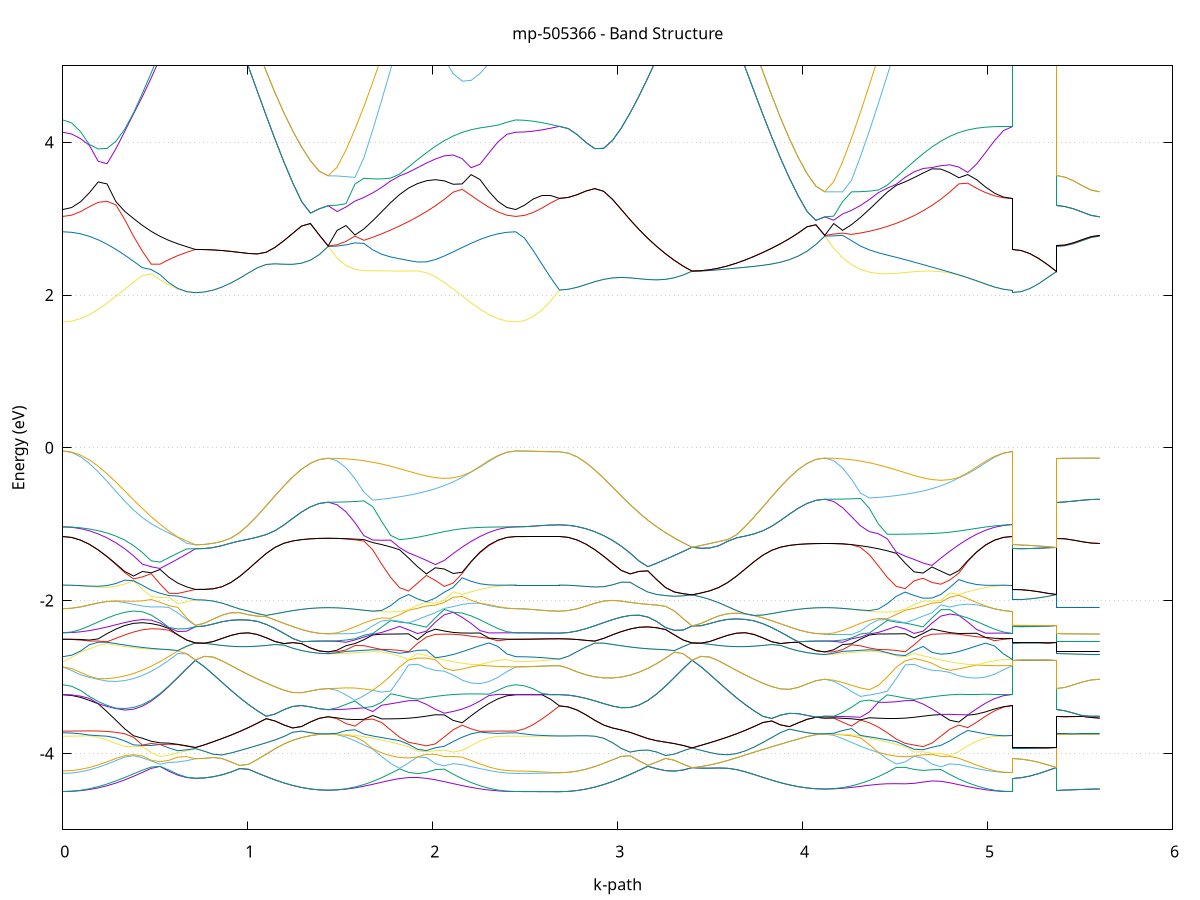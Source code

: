set title 'mp-505366 - Band Structure'
set xlabel 'k-path'
set ylabel 'Energy (eV)'
set grid y
set yrange [-5:5]
set terminal png size 800,600
set output 'mp-505366_bands_gnuplot.png'
plot '-' using 1:2 with lines notitle, '-' using 1:2 with lines notitle, '-' using 1:2 with lines notitle, '-' using 1:2 with lines notitle, '-' using 1:2 with lines notitle, '-' using 1:2 with lines notitle, '-' using 1:2 with lines notitle, '-' using 1:2 with lines notitle, '-' using 1:2 with lines notitle, '-' using 1:2 with lines notitle, '-' using 1:2 with lines notitle, '-' using 1:2 with lines notitle, '-' using 1:2 with lines notitle, '-' using 1:2 with lines notitle, '-' using 1:2 with lines notitle, '-' using 1:2 with lines notitle, '-' using 1:2 with lines notitle, '-' using 1:2 with lines notitle, '-' using 1:2 with lines notitle, '-' using 1:2 with lines notitle, '-' using 1:2 with lines notitle, '-' using 1:2 with lines notitle, '-' using 1:2 with lines notitle, '-' using 1:2 with lines notitle, '-' using 1:2 with lines notitle, '-' using 1:2 with lines notitle, '-' using 1:2 with lines notitle, '-' using 1:2 with lines notitle, '-' using 1:2 with lines notitle, '-' using 1:2 with lines notitle, '-' using 1:2 with lines notitle, '-' using 1:2 with lines notitle, '-' using 1:2 with lines notitle, '-' using 1:2 with lines notitle, '-' using 1:2 with lines notitle, '-' using 1:2 with lines notitle, '-' using 1:2 with lines notitle, '-' using 1:2 with lines notitle, '-' using 1:2 with lines notitle, '-' using 1:2 with lines notitle, '-' using 1:2 with lines notitle, '-' using 1:2 with lines notitle, '-' using 1:2 with lines notitle, '-' using 1:2 with lines notitle, '-' using 1:2 with lines notitle, '-' using 1:2 with lines notitle, '-' using 1:2 with lines notitle, '-' using 1:2 with lines notitle, '-' using 1:2 with lines notitle, '-' using 1:2 with lines notitle, '-' using 1:2 with lines notitle, '-' using 1:2 with lines notitle, '-' using 1:2 with lines notitle, '-' using 1:2 with lines notitle, '-' using 1:2 with lines notitle, '-' using 1:2 with lines notitle, '-' using 1:2 with lines notitle, '-' using 1:2 with lines notitle, '-' using 1:2 with lines notitle, '-' using 1:2 with lines notitle, '-' using 1:2 with lines notitle, '-' using 1:2 with lines notitle, '-' using 1:2 with lines notitle, '-' using 1:2 with lines notitle, '-' using 1:2 with lines notitle, '-' using 1:2 with lines notitle, '-' using 1:2 with lines notitle, '-' using 1:2 with lines notitle
0.000000 -15.382977
0.047820 -15.381277
0.095639 -15.376077
0.143459 -15.367677
0.191279 -15.355977
0.239098 -15.341277
0.286918 -15.323977
0.334737 -15.304177
0.382557 -15.282277
0.430377 -15.258677
0.478196 -15.233777
0.526016 -15.207977
0.573836 -15.181677
0.621655 -15.155277
0.669475 -15.129177
0.717295 -15.103677
0.717295 -15.103677
0.765114 -15.117877
0.812934 -15.131677
0.860754 -15.144277
0.908573 -15.155577
0.956393 -15.165577
1.004212 -15.174277
1.052032 -15.181677
1.099852 -15.187977
1.147671 -15.193177
1.195491 -15.197277
1.243311 -15.200577
1.291130 -15.203077
1.338950 -15.204777
1.386770 -15.205777
1.434589 -15.206077
1.434589 -15.206077
1.482894 -15.206777
1.531200 -15.208677
1.579505 -15.211977
1.627810 -15.216477
1.676115 -15.222077
1.724420 -15.228877
1.772725 -15.236777
1.821030 -15.245577
1.869335 -15.255377
1.917641 -15.265977
1.965946 -15.277477
2.014251 -15.289777
2.062556 -15.302777
2.110861 -15.316477
2.159166 -15.330577
2.207471 -15.344277
2.255776 -15.356977
2.304082 -15.367777
2.352387 -15.376077
2.400692 -15.381277
2.448997 -15.382977
2.448997 -15.382977
2.496248 -15.380977
2.543499 -15.375077
2.590751 -15.365477
2.638002 -15.352577
2.685253 -15.337077
2.685253 -15.337077
2.733073 -15.335577
2.780892 -15.331077
2.828712 -15.323677
2.876532 -15.313477
2.924351 -15.300777
2.972171 -15.285677
3.019991 -15.268677
3.067810 -15.249977
3.115630 -15.229877
3.163450 -15.208877
3.211269 -15.187377
3.259089 -15.165577
3.306908 -15.143977
3.354728 -15.122977
3.402548 -15.102777
3.402548 -15.102777
3.450367 -15.117777
3.498187 -15.131677
3.546007 -15.144277
3.593826 -15.155577
3.641646 -15.165577
3.689466 -15.174277
3.737285 -15.181677
3.785105 -15.187977
3.832925 -15.193177
3.880744 -15.197277
3.928564 -15.200577
3.976383 -15.203077
4.024203 -15.204777
4.072023 -15.205777
4.119842 -15.206077
4.119842 -15.206077
4.168147 -15.206777
4.216453 -15.208877
4.264758 -15.212377
4.313063 -15.217077
4.361368 -15.223077
4.409673 -15.230077
4.457978 -15.237977
4.506283 -15.246677
4.554589 -15.255977
4.602894 -15.265577
4.651199 -15.275377
4.699504 -15.285177
4.747809 -15.294577
4.796114 -15.303577
4.844419 -15.311777
4.892724 -15.319077
4.941030 -15.325377
4.989335 -15.330377
5.037640 -15.334077
5.085945 -15.336377
5.134250 -15.337077
5.134250 -15.103677
5.181501 -15.103677
5.228753 -15.103477
5.276004 -15.103277
5.323255 -15.103077
5.370506 -15.102777
5.370506 -15.206077
5.417757 -15.206077
5.465009 -15.206077
5.512260 -15.206077
5.559511 -15.206077
5.606762 -15.206077
e
0.000000 -15.271677
0.047820 -15.270477
0.095639 -15.266877
0.143459 -15.260977
0.191279 -15.252977
0.239098 -15.243077
0.286918 -15.231377
0.334737 -15.218377
0.382557 -15.204177
0.430377 -15.189277
0.478196 -15.173877
0.526016 -15.158377
0.573836 -15.143177
0.621655 -15.128477
0.669475 -15.114577
0.717295 -15.103677
0.717295 -15.103677
0.765114 -15.117877
0.812934 -15.131677
0.860754 -15.144277
0.908573 -15.155577
0.956393 -15.165577
1.004212 -15.174277
1.052032 -15.181677
1.099852 -15.187977
1.147671 -15.193177
1.195491 -15.197277
1.243311 -15.200577
1.291130 -15.203077
1.338950 -15.204777
1.386770 -15.205777
1.434589 -15.206077
1.434589 -15.206077
1.482894 -15.204777
1.531200 -15.200777
1.579505 -15.194377
1.627810 -15.185577
1.676115 -15.174777
1.724420 -15.162177
1.772725 -15.148277
1.821030 -15.133277
1.869335 -15.117977
1.917641 -15.102777
1.965946 -15.127077
2.014251 -15.155077
2.062556 -15.180877
2.110861 -15.203677
2.159166 -15.222977
2.207471 -15.238777
2.255776 -15.251077
2.304082 -15.260277
2.352387 -15.266677
2.400692 -15.270377
2.448997 -15.271677
2.448997 -15.271677
2.496248 -15.275777
2.543499 -15.286977
2.590751 -15.302577
2.638002 -15.319977
2.685253 -15.337077
2.685253 -15.337077
2.733073 -15.335577
2.780892 -15.331077
2.828712 -15.323677
2.876532 -15.313477
2.924351 -15.300777
2.972171 -15.285677
3.019991 -15.268677
3.067810 -15.249977
3.115630 -15.229877
3.163450 -15.208877
3.211269 -15.187377
3.259089 -15.165577
3.306908 -15.143977
3.354728 -15.122977
3.402548 -15.102777
3.402548 -15.102777
3.450367 -15.117777
3.498187 -15.131677
3.546007 -15.144277
3.593826 -15.155577
3.641646 -15.165577
3.689466 -15.174277
3.737285 -15.181677
3.785105 -15.187977
3.832925 -15.193177
3.880744 -15.197277
3.928564 -15.200577
3.976383 -15.203077
4.024203 -15.204777
4.072023 -15.205777
4.119842 -15.206077
4.119842 -15.206077
4.168147 -15.204677
4.216453 -15.200577
4.264758 -15.193877
4.313063 -15.184777
4.361368 -15.173377
4.409673 -15.159977
4.457978 -15.144977
4.506283 -15.128577
4.554589 -15.111277
4.602894 -15.107377
4.651199 -15.139977
4.699504 -15.171977
4.747809 -15.202777
4.796114 -15.231577
4.844419 -15.257877
4.892724 -15.280977
4.941030 -15.300677
4.989335 -15.316377
5.037640 -15.327777
5.085945 -15.334777
5.134250 -15.337077
5.134250 -15.103677
5.181501 -15.103677
5.228753 -15.103477
5.276004 -15.103277
5.323255 -15.103077
5.370506 -15.102777
5.370506 -15.206077
5.417757 -15.206077
5.465009 -15.206077
5.512260 -15.206077
5.559511 -15.206077
5.606762 -15.206077
e
0.000000 -15.039877
0.047820 -15.039977
0.095639 -15.040077
0.143459 -15.040377
0.191279 -15.040877
0.239098 -15.041777
0.286918 -15.043077
0.334737 -15.045177
0.382557 -15.048077
0.430377 -15.051877
0.478196 -15.056877
0.526016 -15.063177
0.573836 -15.070777
0.621655 -15.079677
0.669475 -15.090077
0.717295 -15.101777
0.717295 -15.101777
0.765114 -15.086577
0.812934 -15.069577
0.860754 -15.051777
0.908573 -15.033677
0.956393 -15.015377
1.004212 -14.997277
1.052032 -14.979777
1.099852 -14.963077
1.147671 -14.947777
1.195491 -14.933977
1.243311 -14.922277
1.291130 -14.912777
1.338950 -14.905777
1.386770 -14.901577
1.434589 -14.900177
1.434589 -14.900177
1.482894 -14.902677
1.531200 -14.910077
1.579505 -14.922177
1.627810 -14.938677
1.676115 -14.959077
1.724420 -14.982877
1.772725 -15.009377
1.821030 -15.037877
1.869335 -15.067577
1.917641 -15.097577
1.965946 -15.088177
2.014251 -15.075077
2.062556 -15.063877
2.110861 -15.054977
2.159166 -15.048577
2.207471 -15.044377
2.255776 -15.041977
2.304082 -15.040677
2.352387 -15.040177
2.400692 -15.039977
2.448997 -15.039877
2.448997 -15.039877
2.496248 -15.035377
2.543499 -15.022977
2.590751 -15.005477
2.638002 -14.985777
2.685253 -14.966077
2.685253 -14.966077
2.733073 -14.966477
2.780892 -14.967877
2.828712 -14.970277
2.876532 -14.973677
2.924351 -14.978177
2.972171 -14.983877
3.019991 -14.990977
3.067810 -14.999477
3.115630 -15.009577
3.163450 -15.021177
3.211269 -15.034477
3.259089 -15.049277
3.306908 -15.065677
3.354728 -15.083577
3.402548 -15.102777
3.402548 -15.102777
3.450367 -15.086577
3.498187 -15.069577
3.546007 -15.051877
3.593826 -15.033677
3.641646 -15.015377
3.689466 -14.997277
3.737285 -14.979777
3.785105 -14.963077
3.832925 -14.947777
3.880744 -14.933977
3.928564 -14.922277
3.976383 -14.912777
4.024203 -14.905777
4.072023 -14.901577
4.119842 -14.900177
4.119842 -14.900177
4.168147 -14.902677
4.216453 -14.910277
4.264758 -14.922777
4.313063 -14.939777
4.361368 -14.960977
4.409673 -14.985677
4.457978 -15.013377
4.506283 -15.043277
4.554589 -15.074877
4.602894 -15.093477
4.651199 -15.075577
4.699504 -15.057877
4.747809 -15.040877
4.796114 -15.024877
4.844419 -15.010277
4.892724 -14.997377
4.941030 -14.986377
4.989335 -14.977677
5.037640 -14.971277
5.085945 -14.967377
5.134250 -14.966077
5.134250 -15.101777
5.181501 -15.101777
5.228753 -15.101977
5.276004 -15.102177
5.323255 -15.102477
5.370506 -15.102777
5.370506 -14.900177
5.417757 -14.900177
5.465009 -14.900177
5.512260 -14.900177
5.559511 -14.900177
5.606762 -14.900177
e
0.000000 -14.911677
0.047820 -14.912477
0.095639 -14.914777
0.143459 -14.918777
0.191279 -14.924377
0.239098 -14.931677
0.286918 -14.940677
0.334737 -14.951577
0.382557 -14.964377
0.430377 -14.978977
0.478196 -14.995577
0.526016 -15.013977
0.573836 -15.034077
0.621655 -15.055877
0.669475 -15.079177
0.717295 -15.101777
0.717295 -15.101777
0.765114 -15.086577
0.812934 -15.069577
0.860754 -15.051777
0.908573 -15.033677
0.956393 -15.015377
1.004212 -14.997277
1.052032 -14.979777
1.099852 -14.963077
1.147671 -14.947777
1.195491 -14.933977
1.243311 -14.922277
1.291130 -14.912777
1.338950 -14.905777
1.386770 -14.901577
1.434589 -14.900177
1.434589 -14.900177
1.482894 -14.900577
1.531200 -14.901877
1.579505 -14.903877
1.627810 -14.906677
1.676115 -14.910077
1.724420 -14.913977
1.772725 -14.918177
1.821030 -14.922477
1.869335 -14.926677
1.917641 -14.930477
1.965946 -14.933377
2.014251 -14.935177
2.062556 -14.935477
2.110861 -14.934177
2.159166 -14.931177
2.207471 -14.927177
2.255776 -14.922577
2.304082 -14.918277
2.352387 -14.914777
2.400692 -14.912477
2.448997 -14.911677
2.448997 -14.911677
2.496248 -14.914077
2.543499 -14.921177
2.590751 -14.932677
2.638002 -14.947977
2.685253 -14.966077
2.685253 -14.966077
2.733073 -14.966477
2.780892 -14.967877
2.828712 -14.970277
2.876532 -14.973677
2.924351 -14.978177
2.972171 -14.983877
3.019991 -14.990977
3.067810 -14.999477
3.115630 -15.009577
3.163450 -15.021177
3.211269 -15.034477
3.259089 -15.049277
3.306908 -15.065677
3.354728 -15.083577
3.402548 -15.102777
3.402548 -15.102777
3.450367 -15.086577
3.498187 -15.069577
3.546007 -15.051877
3.593826 -15.033677
3.641646 -15.015377
3.689466 -14.997277
3.737285 -14.979777
3.785105 -14.963077
3.832925 -14.947777
3.880744 -14.933977
3.928564 -14.922277
3.976383 -14.912777
4.024203 -14.905777
4.072023 -14.901577
4.119842 -14.900177
4.119842 -14.900177
4.168147 -14.900477
4.216453 -14.901577
4.264758 -14.903277
4.313063 -14.905777
4.361368 -14.908777
4.409673 -14.912277
4.457978 -14.916277
4.506283 -14.920677
4.554589 -14.925377
4.602894 -14.930277
4.651199 -14.935177
4.699504 -14.940077
4.747809 -14.944777
4.796114 -14.949277
4.844419 -14.953377
4.892724 -14.957077
4.941030 -14.960177
4.989335 -14.962677
5.037640 -14.964577
5.085945 -14.965677
5.134250 -14.966077
5.134250 -15.101777
5.181501 -15.101777
5.228753 -15.101977
5.276004 -15.102177
5.323255 -15.102377
5.370506 -15.102777
5.370506 -14.900177
5.417757 -14.900177
5.465009 -14.900177
5.512260 -14.900177
5.559511 -14.900177
5.606762 -14.900177
e
0.000000 -6.197777
0.047820 -6.192277
0.095639 -6.175877
0.143459 -6.148877
0.191279 -6.111677
0.239098 -6.064777
0.286918 -6.009077
0.334737 -5.945477
0.382557 -5.875177
0.430377 -5.799777
0.478196 -5.720777
0.526016 -5.664477
0.573836 -5.641577
0.621655 -5.622177
0.669475 -5.605377
0.717295 -5.590077
0.717295 -5.590077
0.765114 -5.593877
0.812934 -5.604577
0.860754 -5.620877
0.908573 -5.640977
0.956393 -5.663077
1.004212 -5.685677
1.052032 -5.707777
1.099852 -5.728377
1.147671 -5.746877
1.195491 -5.762877
1.243311 -5.775977
1.291130 -5.786177
1.338950 -5.793277
1.386770 -5.797577
1.434589 -5.798977
1.434589 -5.798977
1.482894 -5.801077
1.531200 -5.806677
1.579505 -5.814877
1.627810 -5.824677
1.676115 -5.835677
1.724420 -5.847877
1.772725 -5.861377
1.821030 -5.876477
1.869335 -5.893177
1.917641 -5.911877
1.965946 -5.932877
2.014251 -5.956577
2.062556 -5.983177
2.110861 -6.013277
2.159166 -6.046777
2.207471 -6.082577
2.255776 -6.118277
2.304082 -6.150577
2.352387 -6.175977
2.400692 -6.192277
2.448997 -6.197777
2.448997 -6.197777
2.496248 -6.192077
2.543499 -6.175377
2.590751 -6.148677
2.638002 -6.114177
2.685253 -6.074377
2.685253 -6.074377
2.733073 -6.069977
2.780892 -6.056877
2.828712 -6.035577
2.876532 -6.006577
2.924351 -5.970577
2.972171 -5.928777
3.019991 -5.882177
3.067810 -5.832277
3.115630 -5.780277
3.163450 -5.727677
3.211269 -5.675477
3.259089 -5.624877
3.306908 -5.576477
3.354728 -5.531177
3.402548 -5.489577
3.402548 -5.489577
3.450367 -5.513377
3.498187 -5.540677
3.546007 -5.569977
3.593826 -5.600277
3.641646 -5.630477
3.689466 -5.659677
3.737285 -5.687077
3.785105 -5.712277
3.832925 -5.734777
3.880744 -5.754177
3.928564 -5.770277
3.976383 -5.782877
4.024203 -5.791977
4.072023 -5.797477
4.119842 -5.799377
4.119842 -5.799377
4.168147 -5.800877
4.216453 -5.805577
4.264758 -5.813177
4.313063 -5.823677
4.361368 -5.836777
4.409673 -5.852177
4.457978 -5.869477
4.506283 -5.888277
4.554589 -5.908177
4.602894 -5.928577
4.651199 -5.949077
4.699504 -5.969177
4.747809 -5.988477
4.796114 -6.006677
4.844419 -6.023277
4.892724 -6.037977
4.941030 -6.050577
4.989335 -6.060777
5.037640 -6.068177
5.085945 -6.072777
5.134250 -6.074377
5.134250 -5.590077
5.181501 -5.585577
5.228753 -5.572177
5.276004 -5.550777
5.323255 -5.522577
5.370506 -5.489577
5.370506 -5.798977
5.417757 -5.798977
5.465009 -5.799077
5.512260 -5.799177
5.559511 -5.799277
5.606762 -5.799377
e
0.000000 -5.932577
0.047820 -5.928977
0.095639 -5.918477
0.143459 -5.901477
0.191279 -5.878677
0.239098 -5.851177
0.286918 -5.820077
0.334737 -5.787077
0.382557 -5.753577
0.430377 -5.721077
0.478196 -5.691077
0.526016 -5.640577
0.573836 -5.561577
0.621655 -5.558677
0.669475 -5.574877
0.717295 -5.590077
0.717295 -5.590077
0.765114 -5.593877
0.812934 -5.604577
0.860754 -5.620877
0.908573 -5.640977
0.956393 -5.663077
1.004212 -5.685677
1.052032 -5.707777
1.099852 -5.728377
1.147671 -5.746877
1.195491 -5.762877
1.243311 -5.775977
1.291130 -5.786177
1.338950 -5.793277
1.386770 -5.797577
1.434589 -5.798977
1.434589 -5.798977
1.482894 -5.793977
1.531200 -5.779377
1.579505 -5.755677
1.627810 -5.723977
1.676115 -5.685777
1.724420 -5.642877
1.772725 -5.597477
1.821030 -5.551677
1.869335 -5.507577
1.917641 -5.491677
1.965946 -5.536677
2.014251 -5.595177
2.062556 -5.660177
2.110861 -5.724777
2.159166 -5.783277
2.207471 -5.832177
2.255776 -5.870477
2.304082 -5.898577
2.352387 -5.917777
2.400692 -5.928877
2.448997 -5.932577
2.448997 -5.932577
2.496248 -5.940077
2.543499 -5.961377
2.590751 -5.993677
2.638002 -6.032777
2.685253 -6.074377
2.685253 -6.074377
2.733073 -6.069977
2.780892 -6.056877
2.828712 -6.035577
2.876532 -6.006577
2.924351 -5.970577
2.972171 -5.928777
3.019991 -5.882177
3.067810 -5.832277
3.115630 -5.780277
3.163450 -5.727677
3.211269 -5.675477
3.259089 -5.624877
3.306908 -5.576477
3.354728 -5.531177
3.402548 -5.489577
3.402548 -5.489577
3.450367 -5.513377
3.498187 -5.540677
3.546007 -5.569977
3.593826 -5.600277
3.641646 -5.630477
3.689466 -5.659677
3.737285 -5.687077
3.785105 -5.712277
3.832925 -5.734777
3.880744 -5.754177
3.928564 -5.770277
3.976383 -5.782877
4.024203 -5.791977
4.072023 -5.797477
4.119842 -5.799377
4.119842 -5.799377
4.168147 -5.794077
4.216453 -5.778377
4.264758 -5.752977
4.313063 -5.718777
4.361368 -5.677277
4.409673 -5.630177
4.457978 -5.579677
4.506283 -5.528077
4.554589 -5.488777
4.602894 -5.491777
4.651199 -5.538677
4.699504 -5.602577
4.747809 -5.676677
4.796114 -5.754277
4.844419 -5.829877
4.892724 -5.899477
4.941030 -5.959877
4.989335 -6.008877
5.037640 -6.044877
5.085945 -6.066877
5.134250 -6.074377
5.134250 -5.590077
5.181501 -5.585577
5.228753 -5.572177
5.276004 -5.550777
5.323255 -5.522577
5.370506 -5.489577
5.370506 -5.798977
5.417757 -5.798977
5.465009 -5.799077
5.512260 -5.799177
5.559511 -5.799277
5.606762 -5.799377
e
0.000000 -5.299077
0.047820 -5.301877
0.095639 -5.310177
0.143459 -5.323877
0.191279 -5.342277
0.239098 -5.364677
0.286918 -5.390077
0.334737 -5.417177
0.382557 -5.444677
0.430377 -5.471577
0.478196 -5.496977
0.526016 -5.519977
0.573836 -5.540577
0.621655 -5.487177
0.669475 -5.420677
0.717295 -5.365777
0.717295 -5.365777
0.765114 -5.366977
0.812934 -5.371177
0.860754 -5.379177
0.908573 -5.391877
0.956393 -5.409577
1.004212 -5.431877
1.052032 -5.458077
1.099852 -5.486777
1.147671 -5.516477
1.195491 -5.545477
1.243311 -5.572177
1.291130 -5.594877
1.338950 -5.612177
1.386770 -5.623077
1.434589 -5.626777
1.434589 -5.626777
1.482894 -5.624677
1.531200 -5.618277
1.579505 -5.607977
1.627810 -5.593977
1.676115 -5.576977
1.724420 -5.557277
1.772725 -5.535677
1.821030 -5.512577
1.869335 -5.488577
1.917641 -5.467177
1.965946 -5.440177
2.014251 -5.416777
2.062556 -5.394477
2.110861 -5.373777
2.159166 -5.355077
2.207471 -5.338577
2.255776 -5.324677
2.304082 -5.313577
2.352387 -5.305577
2.400692 -5.300677
2.448997 -5.299077
2.448997 -5.299077
2.496248 -5.298977
2.543499 -5.298877
2.590751 -5.298777
2.638002 -5.298677
2.685253 -5.298577
2.685253 -5.298577
2.733073 -5.299277
2.780892 -5.301377
2.828712 -5.304677
2.876532 -5.309077
2.924351 -5.314477
2.972171 -5.320777
3.019991 -5.327977
3.067810 -5.336077
3.115630 -5.345877
3.163450 -5.358077
3.211269 -5.373977
3.259089 -5.394577
3.306908 -5.420777
3.354728 -5.452577
3.402548 -5.489577
3.402548 -5.489577
3.450367 -5.470377
3.498187 -5.456877
3.546007 -5.450077
3.593826 -5.450077
3.641646 -5.456977
3.689466 -5.470177
3.737285 -5.488377
3.785105 -5.510277
3.832925 -5.534177
3.880744 -5.558277
3.928564 -5.580877
3.976383 -5.600277
4.024203 -5.615277
4.072023 -5.624677
4.119842 -5.627877
4.119842 -5.627877
4.168147 -5.625677
4.216453 -5.619277
4.264758 -5.608877
4.313063 -5.594877
4.361368 -5.577677
4.409673 -5.557877
4.457978 -5.536177
4.506283 -5.512877
4.554589 -5.478177
4.602894 -5.464377
4.651199 -5.440177
4.699504 -5.416677
4.747809 -5.394277
4.796114 -5.373577
4.844419 -5.354777
4.892724 -5.338177
4.941030 -5.324277
4.989335 -5.313177
5.037640 -5.305177
5.085945 -5.300277
5.134250 -5.298577
5.134250 -5.365777
5.181501 -5.372577
5.228753 -5.391977
5.276004 -5.420577
5.323255 -5.454477
5.370506 -5.489577
5.370506 -5.626777
5.417757 -5.626877
5.465009 -5.627177
5.512260 -5.627477
5.559511 -5.627777
5.606762 -5.627877
e
0.000000 -5.299077
0.047820 -5.298877
0.095639 -5.298177
0.143459 -5.296977
0.191279 -5.295177
0.239098 -5.292877
0.286918 -5.289777
0.334737 -5.286077
0.382557 -5.282077
0.430377 -5.278177
0.478196 -5.275677
0.526016 -5.276177
0.573836 -5.282277
0.621655 -5.297377
0.669475 -5.324577
0.717295 -5.365777
0.717295 -5.365777
0.765114 -5.366977
0.812934 -5.371177
0.860754 -5.379177
0.908573 -5.391877
0.956393 -5.409577
1.004212 -5.431877
1.052032 -5.458077
1.099852 -5.486777
1.147671 -5.516477
1.195491 -5.545477
1.243311 -5.572177
1.291130 -5.594877
1.338950 -5.612177
1.386770 -5.623077
1.434589 -5.626777
1.434589 -5.626777
1.482894 -5.621377
1.531200 -5.606077
1.579505 -5.582777
1.627810 -5.554277
1.676115 -5.523377
1.724420 -5.493877
1.772725 -5.470677
1.821030 -5.459477
1.869335 -5.465477
1.917641 -5.464277
1.965946 -5.431477
2.014251 -5.401077
2.062556 -5.375877
2.110861 -5.355377
2.159166 -5.338977
2.207471 -5.325977
2.255776 -5.315877
2.304082 -5.308377
2.352387 -5.303177
2.400692 -5.300077
2.448997 -5.299077
2.448997 -5.299077
2.496248 -5.298977
2.543499 -5.298877
2.590751 -5.298777
2.638002 -5.298677
2.685253 -5.298577
2.685253 -5.298577
2.733073 -5.299277
2.780892 -5.301377
2.828712 -5.304677
2.876532 -5.309077
2.924351 -5.314477
2.972171 -5.320777
3.019991 -5.327977
3.067810 -5.336077
3.115630 -5.345877
3.163450 -5.358077
3.211269 -5.373977
3.259089 -5.394577
3.306908 -5.420777
3.354728 -5.452577
3.402548 -5.489577
3.402548 -5.489577
3.450367 -5.470377
3.498187 -5.456877
3.546007 -5.450077
3.593826 -5.450077
3.641646 -5.456977
3.689466 -5.470177
3.737285 -5.488377
3.785105 -5.510277
3.832925 -5.534177
3.880744 -5.558277
3.928564 -5.580877
3.976383 -5.600277
4.024203 -5.615277
4.072023 -5.624677
4.119842 -5.627877
4.119842 -5.627877
4.168147 -5.623477
4.216453 -5.610577
4.264758 -5.589977
4.313063 -5.563377
4.361368 -5.533177
4.409673 -5.502877
4.457978 -5.477377
4.506283 -5.463177
4.554589 -5.466477
4.602894 -5.432177
4.651199 -5.392277
4.699504 -5.359877
4.747809 -5.335177
4.796114 -5.317977
4.844419 -5.306977
4.892724 -5.300877
4.941030 -5.298177
4.989335 -5.297577
5.037640 -5.297877
5.085945 -5.298377
5.134250 -5.298577
5.134250 -5.365777
5.181501 -5.372577
5.228753 -5.391977
5.276004 -5.420577
5.323255 -5.454477
5.370506 -5.489577
5.370506 -5.626777
5.417757 -5.626877
5.465009 -5.627177
5.512260 -5.627477
5.559511 -5.627777
5.606762 -5.627877
e
0.000000 -4.499277
0.047820 -4.496477
0.095639 -4.488077
0.143459 -4.473377
0.191279 -4.452077
0.239098 -4.423777
0.286918 -4.388577
0.334737 -4.346977
0.382557 -4.300177
0.430377 -4.249277
0.478196 -4.195977
0.526016 -4.170977
0.573836 -4.234477
0.621655 -4.285077
0.669475 -4.316777
0.717295 -4.325977
0.717295 -4.325977
0.765114 -4.321077
0.812934 -4.305977
0.860754 -4.280677
0.908573 -4.244777
0.956393 -4.198977
1.004212 -4.208177
1.052032 -4.256677
1.099852 -4.303577
1.147671 -4.347277
1.195491 -4.386377
1.243311 -4.419677
1.291130 -4.446477
1.338950 -4.465977
1.386770 -4.477777
1.434589 -4.481777
1.434589 -4.481777
1.482894 -4.478277
1.531200 -4.468077
1.579505 -4.451677
1.627810 -4.429977
1.676115 -4.404477
1.724420 -4.377277
1.772725 -4.351077
1.821030 -4.329477
1.869335 -4.316677
1.917641 -4.315777
1.965946 -4.326477
2.014251 -4.345677
2.062556 -4.369877
2.110861 -4.395977
2.159166 -4.421377
2.207471 -4.444577
2.255776 -4.464177
2.304082 -4.479577
2.352387 -4.490577
2.400692 -4.497077
2.448997 -4.499277
2.448997 -4.499277
2.496248 -4.499477
2.543499 -4.499977
2.590751 -4.500577
2.638002 -4.501077
2.685253 -4.501277
2.685253 -4.501277
2.733073 -4.497477
2.780892 -4.486277
2.828712 -4.467477
2.876532 -4.441477
2.924351 -4.408477
2.972171 -4.369077
3.019991 -4.324177
3.067810 -4.274677
3.115630 -4.222077
3.163450 -4.168977
3.211269 -4.201277
3.259089 -4.226177
3.306908 -4.231277
3.354728 -4.217377
3.402548 -4.186777
3.402548 -4.186777
3.450367 -4.193177
3.498187 -4.193277
3.546007 -4.191177
3.593826 -4.194777
3.641646 -4.211677
3.689466 -4.240677
3.737285 -4.276177
3.785105 -4.313677
3.832925 -4.350177
3.880744 -4.383477
3.928564 -4.412277
3.976383 -4.435577
4.024203 -4.452577
4.072023 -4.462977
4.119842 -4.466477
4.119842 -4.466477
4.168147 -4.463977
4.216453 -4.456677
4.264758 -4.445377
4.313063 -4.431377
4.361368 -4.416777
4.409673 -4.404477
4.457978 -4.397477
4.506283 -4.396977
4.554589 -4.398377
4.602894 -4.392177
4.651199 -4.375377
4.699504 -4.360877
4.747809 -4.365477
4.796114 -4.384877
4.844419 -4.409577
4.892724 -4.434477
4.941030 -4.457177
4.989335 -4.475877
5.037640 -4.489777
5.085945 -4.498377
5.134250 -4.501277
5.134250 -4.325977
5.181501 -4.318377
5.228753 -4.296777
5.276004 -4.264677
5.323255 -4.226577
5.370506 -4.186777
5.370506 -4.481777
5.417757 -4.480377
5.465009 -4.476577
5.512260 -4.471877
5.559511 -4.467977
5.606762 -4.466477
e
0.000000 -4.499277
0.047820 -4.495177
0.095639 -4.482977
0.143459 -4.462977
0.191279 -4.435477
0.239098 -4.401077
0.286918 -4.360777
0.334737 -4.315777
0.382557 -4.267877
0.430377 -4.219777
0.478196 -4.178577
0.526016 -4.170077
0.573836 -4.218277
0.621655 -4.272877
0.669475 -4.310877
0.717295 -4.325977
0.717295 -4.325977
0.765114 -4.321077
0.812934 -4.305977
0.860754 -4.280677
0.908573 -4.244777
0.956393 -4.198977
1.004212 -4.208177
1.052032 -4.256677
1.099852 -4.303577
1.147671 -4.347277
1.195491 -4.386377
1.243311 -4.419677
1.291130 -4.446477
1.338950 -4.465977
1.386770 -4.477777
1.434589 -4.481777
1.434589 -4.481777
1.482894 -4.477177
1.531200 -4.463277
1.579505 -4.440277
1.627810 -4.408277
1.676115 -4.367577
1.724420 -4.318477
1.772725 -4.261277
1.821030 -4.203177
1.869335 -4.248677
1.917641 -4.263977
1.965946 -4.249677
2.014251 -4.211977
2.062556 -4.206077
2.110861 -4.272077
2.159166 -4.330677
2.207471 -4.381177
2.255776 -4.423177
2.304082 -4.456177
2.352387 -4.480077
2.400692 -4.494477
2.448997 -4.499277
2.448997 -4.499277
2.496248 -4.499477
2.543499 -4.499977
2.590751 -4.500577
2.638002 -4.501077
2.685253 -4.501277
2.685253 -4.501277
2.733073 -4.497477
2.780892 -4.486277
2.828712 -4.467477
2.876532 -4.441477
2.924351 -4.408477
2.972171 -4.369077
3.019991 -4.324177
3.067810 -4.274677
3.115630 -4.222077
3.163450 -4.168977
3.211269 -4.201277
3.259089 -4.226177
3.306908 -4.231277
3.354728 -4.217377
3.402548 -4.186777
3.402548 -4.186777
3.450367 -4.193177
3.498187 -4.193277
3.546007 -4.191177
3.593826 -4.194777
3.641646 -4.211677
3.689466 -4.240677
3.737285 -4.276177
3.785105 -4.313677
3.832925 -4.350177
3.880744 -4.383477
3.928564 -4.412277
3.976383 -4.435577
4.024203 -4.452577
4.072023 -4.462977
4.119842 -4.466477
4.119842 -4.466477
4.168147 -4.461877
4.216453 -4.448077
4.264758 -4.425277
4.313063 -4.393677
4.361368 -4.353277
4.409673 -4.304577
4.457978 -4.247977
4.506283 -4.183777
4.554589 -4.182577
4.602894 -4.209677
4.651199 -4.223177
4.699504 -4.214277
4.747809 -4.211077
4.796114 -4.276177
4.844419 -4.333977
4.892724 -4.384077
4.941030 -4.425677
4.989335 -4.458477
5.037640 -4.482177
5.085945 -4.496477
5.134250 -4.501277
5.134250 -4.325977
5.181501 -4.318377
5.228753 -4.296777
5.276004 -4.264677
5.323255 -4.226577
5.370506 -4.186777
5.370506 -4.481777
5.417757 -4.480377
5.465009 -4.476577
5.512260 -4.471877
5.559511 -4.467977
5.606762 -4.466477
e
0.000000 -4.262177
0.047820 -4.256977
0.095639 -4.241477
0.143459 -4.216077
0.191279 -4.181877
0.239098 -4.140377
0.286918 -4.094377
0.334737 -4.048977
0.382557 -4.029677
0.430377 -4.058777
0.478196 -4.098277
0.526016 -4.142377
0.573836 -4.117977
0.621655 -4.112877
0.669475 -4.095877
0.717295 -4.069677
0.717295 -4.069677
0.765114 -4.065177
0.812934 -4.053877
0.860754 -4.067077
0.908573 -4.110877
0.956393 -4.158377
1.004212 -4.142577
1.052032 -4.079277
1.099852 -4.010477
1.147671 -3.940477
1.195491 -3.877177
1.243311 -3.828677
1.291130 -3.793677
1.338950 -3.767777
1.386770 -3.750777
1.434589 -3.748277
1.434589 -3.748277
1.482894 -3.754977
1.531200 -3.786577
1.579505 -3.834877
1.627810 -3.890477
1.676115 -3.944977
1.724420 -4.040877
1.772725 -4.131577
1.821030 -4.196577
1.869335 -4.124877
1.917641 -4.046977
1.965946 -4.054077
2.014251 -4.133177
2.062556 -4.163077
2.110861 -4.134577
2.159166 -4.147577
2.207471 -4.173177
2.255776 -4.199277
2.304082 -4.222977
2.352387 -4.242877
2.400692 -4.256977
2.448997 -4.262177
2.448997 -4.262177
2.496248 -4.261877
2.543499 -4.260977
2.590751 -4.259377
2.638002 -4.256777
2.685253 -4.253177
2.685253 -4.253177
2.733073 -4.247977
2.780892 -4.232277
2.828712 -4.206777
2.876532 -4.172377
2.924351 -4.130777
2.972171 -4.084577
3.019991 -4.039177
3.067810 -4.030677
3.115630 -4.097377
3.163450 -4.156177
3.211269 -4.113877
3.259089 -4.064977
3.306908 -4.090877
3.354728 -4.142877
3.402548 -4.186777
3.402548 -4.186777
3.450367 -4.172977
3.498187 -4.152177
3.546007 -4.125177
3.593826 -4.093377
3.641646 -4.058377
3.689466 -4.021777
3.737285 -3.985077
3.785105 -3.948977
3.832925 -3.913877
3.880744 -3.879377
3.928564 -3.845277
3.976383 -3.811677
4.024203 -3.780077
4.072023 -3.754977
4.119842 -3.747877
4.119842 -3.747877
4.168147 -3.763677
4.216453 -3.806477
4.264758 -3.856177
4.313063 -3.905377
4.361368 -3.950277
4.409673 -3.988477
4.457978 -4.072977
4.506283 -4.138777
4.554589 -4.112577
4.602894 -4.037277
4.651199 -4.062477
4.699504 -4.139477
4.747809 -4.174977
4.796114 -4.137777
4.844419 -4.146377
4.892724 -4.171877
4.941030 -4.198077
4.989335 -4.220877
5.037640 -4.238377
5.085945 -4.249377
5.134250 -4.253177
5.134250 -4.069677
5.181501 -4.075177
5.228753 -4.091177
5.276004 -4.116477
5.323255 -4.149077
5.370506 -4.186777
5.370506 -3.748277
5.417757 -3.748277
5.465009 -3.748177
5.512260 -3.748077
5.559511 -3.747977
5.606762 -3.747877
e
0.000000 -4.230277
0.047820 -4.225077
0.095639 -4.209677
0.143459 -4.184577
0.191279 -4.150677
0.239098 -4.110077
0.286918 -4.066577
0.334737 -4.031177
0.382557 -4.016877
0.430377 -4.033777
0.478196 -4.089077
0.526016 -4.109877
0.573836 -4.091077
0.621655 -4.048577
0.669475 -4.042477
0.717295 -4.069677
0.717295 -4.069677
0.765114 -4.065177
0.812934 -4.053877
0.860754 -4.067077
0.908573 -4.110877
0.956393 -4.158377
1.004212 -4.142577
1.052032 -4.079277
1.099852 -4.010477
1.147671 -3.940477
1.195491 -3.877177
1.243311 -3.828677
1.291130 -3.793677
1.338950 -3.767777
1.386770 -3.750777
1.434589 -3.748277
1.434589 -3.748277
1.482894 -3.751477
1.531200 -3.761277
1.579505 -3.782777
1.627810 -3.843177
1.676115 -3.940277
1.724420 -3.992977
1.772725 -4.030277
1.821030 -4.053677
1.869335 -4.059677
1.917641 -4.045977
1.965946 -4.013277
2.014251 -4.011677
2.062556 -4.037177
2.110861 -4.037177
2.159166 -4.049077
2.207471 -4.092477
2.255776 -4.138277
2.304082 -4.178477
2.352387 -4.207977
2.400692 -4.224877
2.448997 -4.230277
2.448997 -4.230277
2.496248 -4.232077
2.543499 -4.236777
2.590751 -4.242677
2.638002 -4.248377
2.685253 -4.253177
2.685253 -4.253177
2.733073 -4.247977
2.780892 -4.232277
2.828712 -4.206777
2.876532 -4.172377
2.924351 -4.130777
2.972171 -4.084577
3.019991 -4.039177
3.067810 -4.030677
3.115630 -4.097377
3.163450 -4.156177
3.211269 -4.113877
3.259089 -4.064977
3.306908 -4.090877
3.354728 -4.142877
3.402548 -4.186777
3.402548 -4.186777
3.450367 -4.172977
3.498187 -4.152177
3.546007 -4.125177
3.593826 -4.093377
3.641646 -4.058377
3.689466 -4.021777
3.737285 -3.985077
3.785105 -3.948977
3.832925 -3.913877
3.880744 -3.879377
3.928564 -3.845277
3.976383 -3.811677
4.024203 -3.780077
4.072023 -3.754977
4.119842 -3.747877
4.119842 -3.747877
4.168147 -3.750277
4.216453 -3.757577
4.264758 -3.770177
4.313063 -3.796177
4.361368 -3.886677
4.409673 -3.986377
4.457978 -4.017977
4.506283 -4.036877
4.554589 -4.043577
4.602894 -4.035177
4.651199 -4.018877
4.699504 -4.012177
4.747809 -4.039377
4.796114 -4.037777
4.844419 -4.064477
4.892724 -4.108377
4.941030 -4.153277
4.989335 -4.193977
5.037640 -4.225977
5.085945 -4.246277
5.134250 -4.253177
5.134250 -4.069677
5.181501 -4.075177
5.228753 -4.091177
5.276004 -4.116477
5.323255 -4.149077
5.370506 -4.186777
5.370506 -3.748277
5.417757 -3.748277
5.465009 -3.748177
5.512260 -3.748077
5.559511 -3.747977
5.606762 -3.747877
e
0.000000 -3.775577
0.047820 -3.774577
0.095639 -3.771977
0.143459 -3.768977
0.191279 -3.787977
0.239098 -3.825577
0.286918 -3.869677
0.334737 -3.907977
0.382557 -3.913777
0.430377 -3.909777
0.478196 -3.988577
0.526016 -4.039377
0.573836 -4.024477
0.621655 -3.988777
0.669475 -3.967677
0.717295 -3.936777
0.717295 -3.936777
0.765114 -3.971677
0.812934 -4.011277
0.860754 -4.020477
0.908573 -3.995077
0.956393 -3.963577
1.004212 -3.929877
1.052032 -3.895777
1.099852 -3.861077
1.147671 -3.823777
1.195491 -3.778777
1.243311 -3.722977
1.291130 -3.709077
1.338950 -3.730077
1.386770 -3.743577
1.434589 -3.744477
1.434589 -3.744477
1.482894 -3.746277
1.531200 -3.752277
1.579505 -3.763577
1.627810 -3.780277
1.676115 -3.800977
1.724420 -3.824977
1.772725 -3.851777
1.821030 -3.881277
1.869335 -3.912777
1.917641 -3.969677
1.965946 -3.979377
2.014251 -3.965277
2.062556 -3.956077
2.110861 -3.984377
2.159166 -3.960177
2.207471 -3.897377
2.255776 -3.839177
2.304082 -3.796777
2.352387 -3.776777
2.400692 -3.774777
2.448997 -3.775577
2.448997 -3.775577
2.496248 -3.775477
2.543499 -3.775177
2.590751 -3.774677
2.638002 -3.773777
2.685253 -3.772177
2.685253 -3.772177
2.733073 -3.771377
2.780892 -3.769577
2.828712 -3.768977
2.876532 -3.775277
2.924351 -3.801477
2.972171 -3.859377
3.019991 -3.935877
3.067810 -3.982977
3.115630 -3.960977
3.163450 -3.956277
3.211269 -3.982277
3.259089 -4.027977
3.306908 -4.009177
3.354728 -3.965977
3.402548 -3.928077
3.402548 -3.928077
3.450367 -3.959777
3.498187 -3.988677
3.546007 -4.010777
3.593826 -4.018077
3.641646 -4.003277
3.689466 -3.967677
3.737285 -3.917377
3.785105 -3.857777
3.832925 -3.792977
3.880744 -3.727477
3.928564 -3.682477
3.976383 -3.707077
4.024203 -3.729577
4.072023 -3.743277
4.119842 -3.744677
4.119842 -3.744677
4.168147 -3.745877
4.216453 -3.749777
4.264758 -3.757077
4.313063 -3.768177
4.361368 -3.800577
4.409673 -3.825177
4.457978 -3.852077
4.506283 -3.881477
4.554589 -3.912977
4.602894 -3.981077
4.651199 -3.979477
4.699504 -3.997377
4.747809 -3.999677
4.796114 -4.026477
4.844419 -3.978277
4.892724 -3.902177
4.941030 -3.837577
4.989335 -3.797177
5.037640 -3.779077
5.085945 -3.773377
5.134250 -3.772177
5.134250 -3.936777
5.181501 -3.936077
5.228753 -3.934477
5.276004 -3.932277
5.323255 -3.930077
5.370506 -3.928077
5.370506 -3.744477
5.417757 -3.744477
5.465009 -3.744577
5.512260 -3.744677
5.559511 -3.744677
5.606762 -3.744677
e
0.000000 -3.730577
0.047820 -3.733577
0.095639 -3.743077
0.143459 -3.760577
0.191279 -3.768377
0.239098 -3.775077
0.286918 -3.796377
0.334737 -3.837477
0.382557 -3.888677
0.430377 -3.895877
0.478196 -3.896677
0.526016 -3.884177
0.573836 -3.927977
0.621655 -3.965377
0.669475 -3.953477
0.717295 -3.936777
0.717295 -3.936777
0.765114 -3.971677
0.812934 -4.011277
0.860754 -4.020477
0.908573 -3.995077
0.956393 -3.963577
1.004212 -3.929877
1.052032 -3.895777
1.099852 -3.861077
1.147671 -3.823777
1.195491 -3.778777
1.243311 -3.722977
1.291130 -3.709077
1.338950 -3.730077
1.386770 -3.743577
1.434589 -3.744477
1.434589 -3.744477
1.482894 -3.736577
1.531200 -3.701277
1.579505 -3.690477
1.627810 -3.746877
1.676115 -3.772477
1.724420 -3.792677
1.772725 -3.812777
1.821030 -3.833477
1.869335 -3.880677
1.917641 -3.945777
1.965946 -3.963477
2.014251 -3.926777
2.062556 -3.906977
2.110861 -3.845077
2.159166 -3.788177
2.207471 -3.745077
2.255776 -3.719977
2.304082 -3.732577
2.352387 -3.738477
2.400692 -3.733377
2.448997 -3.730577
2.448997 -3.730577
2.496248 -3.745477
2.543499 -3.758277
2.590751 -3.765577
2.638002 -3.769777
2.685253 -3.772177
2.685253 -3.772177
2.733073 -3.771377
2.780892 -3.769577
2.828712 -3.768977
2.876532 -3.775277
2.924351 -3.801477
2.972171 -3.859377
3.019991 -3.935877
3.067810 -3.982977
3.115630 -3.960977
3.163450 -3.956277
3.211269 -3.982277
3.259089 -4.027977
3.306908 -4.009177
3.354728 -3.965977
3.402548 -3.928077
3.402548 -3.928077
3.450367 -3.959777
3.498187 -3.988677
3.546007 -4.010777
3.593826 -4.018077
3.641646 -4.003277
3.689466 -3.967677
3.737285 -3.917377
3.785105 -3.857777
3.832925 -3.792977
3.880744 -3.727477
3.928564 -3.682477
3.976383 -3.707077
4.024203 -3.729577
4.072023 -3.743277
4.119842 -3.744677
4.119842 -3.744677
4.168147 -3.736077
4.216453 -3.700777
4.264758 -3.675477
4.313063 -3.765677
4.361368 -3.783277
4.409673 -3.801977
4.457978 -3.823177
4.506283 -3.845777
4.554589 -3.896777
4.602894 -3.945877
4.651199 -3.952377
4.699504 -3.920077
4.747809 -3.894377
4.796114 -3.836677
4.844419 -3.764277
4.892724 -3.700077
4.941030 -3.722377
4.989335 -3.745877
5.037640 -3.761077
5.085945 -3.769477
5.134250 -3.772177
5.134250 -3.936777
5.181501 -3.936077
5.228753 -3.934477
5.276004 -3.932277
5.323255 -3.930077
5.370506 -3.928077
5.370506 -3.744477
5.417757 -3.744477
5.465009 -3.744577
5.512260 -3.744677
5.559511 -3.744677
5.606762 -3.744677
e
0.000000 -3.708577
0.047820 -3.707977
0.095639 -3.706677
0.143459 -3.705777
0.191279 -3.707177
0.239098 -3.712677
0.286918 -3.724177
0.334737 -3.742677
0.382557 -3.789477
0.430377 -3.891177
0.478196 -3.870577
0.526016 -3.883977
0.573836 -3.879977
0.621655 -3.885677
0.669475 -3.905577
0.717295 -3.923277
0.717295 -3.923277
0.765114 -3.888777
0.812934 -3.848177
0.860754 -3.806077
0.908573 -3.761577
0.956393 -3.713677
1.004212 -3.661577
1.052032 -3.605077
1.099852 -3.545377
1.147671 -3.576177
1.195491 -3.627977
1.243311 -3.667477
1.291130 -3.648177
1.338950 -3.588477
1.386770 -3.540877
1.434589 -3.520577
1.434589 -3.520577
1.482894 -3.545477
1.531200 -3.609877
1.579505 -3.642877
1.627810 -3.562077
1.676115 -3.550477
1.724420 -3.597177
1.772725 -3.693277
1.821030 -3.788277
1.869335 -3.854877
1.917641 -3.877177
1.965946 -3.900777
2.014251 -3.875577
2.062556 -3.784477
2.110861 -3.691477
2.159166 -3.630577
2.207471 -3.678377
2.255776 -3.711977
2.304082 -3.709577
2.352387 -3.707277
2.400692 -3.707977
2.448997 -3.708577
2.448997 -3.708577
2.496248 -3.678577
2.543499 -3.622877
2.590751 -3.550477
2.638002 -3.466677
2.685253 -3.378077
2.685253 -3.378077
2.733073 -3.392077
2.780892 -3.432977
2.828712 -3.495077
2.876532 -3.566777
2.924351 -3.629177
2.972171 -3.667377
3.019991 -3.693377
3.067810 -3.724977
3.115630 -3.765877
3.163450 -3.806477
3.211269 -3.834377
3.259089 -3.852777
3.306908 -3.871977
3.354728 -3.896677
3.402548 -3.928077
3.402548 -3.928077
3.450367 -3.894977
3.498187 -3.860677
3.546007 -3.824777
3.593826 -3.786377
3.641646 -3.744677
3.689466 -3.698877
3.737285 -3.648877
3.785105 -3.595777
3.832925 -3.575877
3.880744 -3.626977
3.928564 -3.649977
3.976383 -3.600177
4.024203 -3.554377
4.072023 -3.527377
4.119842 -3.538077
4.119842 -3.538077
4.168147 -3.538477
4.216453 -3.591677
4.264758 -3.642177
4.313063 -3.563977
4.361368 -3.599077
4.409673 -3.656177
4.457978 -3.729877
4.506283 -3.811977
4.554589 -3.868577
4.602894 -3.890677
4.651199 -3.910577
4.699504 -3.865077
4.747809 -3.774477
4.796114 -3.682177
4.844419 -3.629677
4.892724 -3.662677
4.941030 -3.592277
4.989335 -3.512377
5.037640 -3.443377
5.085945 -3.395377
5.134250 -3.378077
5.134250 -3.923277
5.181501 -3.923477
5.228753 -3.924077
5.276004 -3.925077
5.323255 -3.926377
5.370506 -3.928077
5.370506 -3.520577
5.417757 -3.519877
5.465009 -3.518077
5.512260 -3.515877
5.559511 -3.529677
5.606762 -3.538077
e
0.000000 -3.233077
0.047820 -3.241377
0.095639 -3.266477
0.143459 -3.305377
0.191279 -3.349677
0.239098 -3.454577
0.286918 -3.565177
0.334737 -3.677877
0.382557 -3.768677
0.430377 -3.801977
0.478196 -3.841077
0.526016 -3.861877
0.573836 -3.865877
0.621655 -3.881077
0.669475 -3.900377
0.717295 -3.923277
0.717295 -3.923277
0.765114 -3.888777
0.812934 -3.848177
0.860754 -3.806077
0.908573 -3.761577
0.956393 -3.713677
1.004212 -3.661577
1.052032 -3.605077
1.099852 -3.545377
1.147671 -3.576177
1.195491 -3.627977
1.243311 -3.667477
1.291130 -3.648177
1.338950 -3.588477
1.386770 -3.540877
1.434589 -3.520577
1.434589 -3.520577
1.482894 -3.535077
1.531200 -3.552077
1.579505 -3.556877
1.627810 -3.554177
1.676115 -3.504477
1.724420 -3.548577
1.772725 -3.547677
1.821030 -3.545477
1.869335 -3.539477
1.917641 -3.528377
1.965946 -3.512677
2.014251 -3.494077
2.062556 -3.496277
2.110861 -3.568477
2.159166 -3.598577
2.207471 -3.508077
2.255776 -3.422977
2.304082 -3.347377
2.352387 -3.286377
2.400692 -3.246077
2.448997 -3.233077
2.448997 -3.233077
2.496248 -3.232977
2.543499 -3.232677
2.590751 -3.232277
2.638002 -3.291877
2.685253 -3.378077
2.685253 -3.378077
2.733073 -3.392077
2.780892 -3.432977
2.828712 -3.495077
2.876532 -3.566777
2.924351 -3.629177
2.972171 -3.667377
3.019991 -3.693377
3.067810 -3.724977
3.115630 -3.765877
3.163450 -3.806477
3.211269 -3.834377
3.259089 -3.852777
3.306908 -3.871977
3.354728 -3.896677
3.402548 -3.928077
3.402548 -3.928077
3.450367 -3.894977
3.498187 -3.860677
3.546007 -3.824777
3.593826 -3.786377
3.641646 -3.744677
3.689466 -3.698877
3.737285 -3.648877
3.785105 -3.595777
3.832925 -3.575877
3.880744 -3.626977
3.928564 -3.649977
3.976383 -3.600177
4.024203 -3.554377
4.072023 -3.527377
4.119842 -3.538077
4.119842 -3.538077
4.168147 -3.534077
4.216453 -3.540577
4.264758 -3.547177
4.313063 -3.560577
4.361368 -3.533377
4.409673 -3.539377
4.457978 -3.543377
4.506283 -3.543477
4.554589 -3.538277
4.602894 -3.527477
4.651199 -3.513277
4.699504 -3.499277
4.747809 -3.491977
4.796114 -3.566077
4.844419 -3.590077
4.892724 -3.500477
4.941030 -3.485577
4.989335 -3.456777
5.037640 -3.418777
5.085945 -3.388977
5.134250 -3.378077
5.134250 -3.923277
5.181501 -3.923477
5.228753 -3.924077
5.276004 -3.925077
5.323255 -3.926377
5.370506 -3.928077
5.370506 -3.520577
5.417757 -3.519877
5.465009 -3.518077
5.512260 -3.515877
5.559511 -3.529677
5.606762 -3.538077
e
0.000000 -3.229277
0.047820 -3.234477
0.095639 -3.250477
0.143459 -3.279177
0.191279 -3.348577
0.239098 -3.385277
0.286918 -3.413377
0.334737 -3.432977
0.382557 -3.422177
0.430377 -3.381877
0.478196 -3.315477
0.526016 -3.227377
0.573836 -3.123077
0.621655 -3.008977
0.669475 -2.892477
0.717295 -2.782777
0.717295 -2.782777
0.765114 -2.865777
0.812934 -2.965377
0.860754 -3.069377
0.908573 -3.172177
0.956393 -3.269977
1.004212 -3.360477
1.052032 -3.442077
1.099852 -3.513977
1.147671 -3.484577
1.195491 -3.427877
1.243311 -3.385477
1.291130 -3.373777
1.338950 -3.390777
1.386770 -3.415177
1.434589 -3.427877
1.434589 -3.427877
1.482894 -3.426077
1.531200 -3.420877
1.579505 -3.412477
1.627810 -3.403577
1.676115 -3.451977
1.724420 -3.369677
1.772725 -3.350977
1.821030 -3.331077
1.869335 -3.310477
1.917641 -3.308377
1.965946 -3.358077
2.014251 -3.422677
2.062556 -3.473977
2.110861 -3.450877
2.159166 -3.420177
2.207471 -3.375177
2.255776 -3.313877
2.304082 -3.242777
2.352387 -3.227577
2.400692 -3.229677
2.448997 -3.229277
2.448997 -3.229277
2.496248 -3.229377
2.543499 -3.229677
2.590751 -3.230077
2.638002 -3.231777
2.685253 -3.231177
2.685253 -3.231177
2.733073 -3.237377
2.780892 -3.254477
2.828712 -3.280177
2.876532 -3.312277
2.924351 -3.347777
2.972171 -3.380877
3.019991 -3.401877
3.067810 -3.399577
3.115630 -3.367677
3.163450 -3.306777
3.211269 -3.221977
3.259089 -3.119377
3.306908 -3.006177
3.354728 -2.889777
3.402548 -2.780377
3.402548 -2.780377
3.450367 -2.865777
3.498187 -2.965277
3.546007 -3.069277
3.593826 -3.172077
3.641646 -3.269877
3.689466 -3.360377
3.737285 -3.441977
3.785105 -3.513977
3.832925 -3.543177
3.880744 -3.499077
3.928564 -3.475777
3.976383 -3.480277
4.024203 -3.502977
4.072023 -3.524077
4.119842 -3.513377
4.119842 -3.513377
4.168147 -3.516177
4.216453 -3.516977
4.264758 -3.521277
4.313063 -3.526977
4.361368 -3.456677
4.409673 -3.331177
4.457978 -3.330877
4.506283 -3.323777
4.554589 -3.310177
4.602894 -3.307477
4.651199 -3.353977
4.699504 -3.417577
4.747809 -3.490077
4.796114 -3.488677
4.844419 -3.492977
4.892724 -3.495677
4.941030 -3.416677
4.989335 -3.342577
5.037640 -3.283377
5.085945 -3.244677
5.134250 -3.231177
5.134250 -2.782777
5.181501 -2.782677
5.228753 -2.782377
5.276004 -2.781777
5.323255 -2.781077
5.370506 -2.780377
5.370506 -3.427877
5.417757 -3.441877
5.465009 -3.473377
5.512260 -3.506277
5.559511 -3.514077
5.606762 -3.513377
e
0.000000 -3.101877
0.047820 -3.121477
0.095639 -3.175677
0.143459 -3.254577
0.191279 -3.321177
0.239098 -3.370777
0.286918 -3.407877
0.334737 -3.413077
0.382557 -3.398477
0.430377 -3.361477
0.478196 -3.300477
0.526016 -3.216977
0.573836 -3.115877
0.621655 -3.003477
0.669475 -2.887477
0.717295 -2.782777
0.717295 -2.782777
0.765114 -2.865777
0.812934 -2.965377
0.860754 -3.069377
0.908573 -3.172177
0.956393 -3.269977
1.004212 -3.360477
1.052032 -3.442077
1.099852 -3.513977
1.147671 -3.484577
1.195491 -3.427877
1.243311 -3.385477
1.291130 -3.373777
1.338950 -3.390777
1.386770 -3.415177
1.434589 -3.427877
1.434589 -3.427877
1.482894 -3.404277
1.531200 -3.358477
1.579505 -3.314277
1.627810 -3.400877
1.676115 -3.386477
1.724420 -3.330577
1.772725 -3.219677
1.821030 -3.243977
1.869335 -3.272077
1.917641 -3.290177
1.965946 -3.270977
2.014251 -3.253877
2.062556 -3.239877
2.110861 -3.229577
2.159166 -3.223477
2.207471 -3.221177
2.255776 -3.221977
2.304082 -3.224577
2.352387 -3.173677
2.400692 -3.121677
2.448997 -3.101877
2.448997 -3.101877
2.496248 -3.115377
2.543499 -3.154477
2.590751 -3.215177
2.638002 -3.230577
2.685253 -3.231177
2.685253 -3.231177
2.733073 -3.237377
2.780892 -3.254477
2.828712 -3.280177
2.876532 -3.312277
2.924351 -3.347777
2.972171 -3.380877
3.019991 -3.401877
3.067810 -3.399577
3.115630 -3.367677
3.163450 -3.306777
3.211269 -3.221977
3.259089 -3.119377
3.306908 -3.006177
3.354728 -2.889777
3.402548 -2.780377
3.402548 -2.780377
3.450367 -2.865777
3.498187 -2.965277
3.546007 -3.069277
3.593826 -3.172077
3.641646 -3.269877
3.689466 -3.360377
3.737285 -3.441977
3.785105 -3.513977
3.832925 -3.543177
3.880744 -3.499077
3.928564 -3.475777
3.976383 -3.480277
4.024203 -3.502977
4.072023 -3.524077
4.119842 -3.513377
4.119842 -3.513377
4.168147 -3.514277
4.216453 -3.463977
4.264758 -3.396077
4.313063 -3.317577
4.361368 -3.302177
4.409673 -3.326277
4.457978 -3.233677
4.506283 -3.253377
4.554589 -3.276077
4.602894 -3.293477
4.651199 -3.275977
4.699504 -3.259377
4.747809 -3.244977
4.796114 -3.233877
4.844419 -3.226777
4.892724 -3.223677
4.941030 -3.223677
4.989335 -3.225677
5.037640 -3.228277
5.085945 -3.230377
5.134250 -3.231177
5.134250 -2.782777
5.181501 -2.782677
5.228753 -2.782377
5.276004 -2.781777
5.323255 -2.781077
5.370506 -2.780377
5.370506 -3.427877
5.417757 -3.441877
5.465009 -3.473377
5.512260 -3.506277
5.559511 -3.514077
5.606762 -3.513377
e
0.000000 -2.867477
0.047820 -2.915477
0.095639 -2.970477
0.143459 -3.005777
0.191279 -3.030577
0.239098 -3.053577
0.286918 -3.058477
0.334737 -3.047077
0.382557 -3.020677
0.430377 -2.980077
0.478196 -2.925877
0.526016 -2.858777
0.573836 -2.779877
0.621655 -2.692677
0.669475 -2.697577
0.717295 -2.777877
0.717295 -2.777877
0.765114 -2.729577
0.812934 -2.739077
0.860754 -2.788277
0.908573 -2.848777
0.956393 -2.910177
1.004212 -2.969577
1.052032 -3.025877
1.099852 -3.079077
1.147671 -3.128877
1.195491 -3.172677
1.243311 -3.202877
1.291130 -3.205177
1.338950 -3.183577
1.386770 -3.161077
1.434589 -3.152077
1.434589 -3.152077
1.482894 -3.175177
1.531200 -3.234677
1.579505 -3.305877
1.627810 -3.245777
1.676115 -3.174877
1.724420 -3.196677
1.772725 -3.185477
1.821030 -3.021677
1.869335 -2.842177
1.917641 -2.833177
1.965946 -2.881377
2.014251 -2.912677
2.062556 -2.924177
2.110861 -2.975577
2.159166 -3.040877
2.207471 -3.078877
2.255776 -3.085677
2.304082 -3.060177
2.352387 -3.005377
2.400692 -2.929877
2.448997 -2.867477
2.448997 -2.867477
2.496248 -2.866077
2.543499 -2.862377
2.590751 -2.857677
2.638002 -2.853877
2.685253 -2.852477
2.685253 -2.852477
2.733073 -2.885177
2.780892 -2.932777
2.828712 -2.971377
2.876532 -2.997877
2.924351 -3.011577
2.972171 -3.012477
3.019991 -3.000377
3.067810 -2.975277
3.115630 -2.937277
3.163450 -2.886877
3.211269 -2.824677
3.259089 -2.752277
3.306908 -2.674177
3.354728 -2.695777
3.402548 -2.780377
3.402548 -2.780377
3.450367 -2.729577
3.498187 -2.739277
3.546007 -2.788977
3.593826 -2.850177
3.641646 -2.912577
3.689466 -2.972677
3.737285 -3.029177
3.785105 -3.080977
3.832925 -3.125377
3.880744 -3.155777
3.928564 -3.161277
3.976383 -3.136077
4.024203 -3.091677
4.072023 -3.048377
4.119842 -3.029577
4.119842 -3.029577
4.168147 -3.055777
4.216453 -3.116977
4.264758 -3.188577
4.313063 -3.254477
4.361368 -3.235477
4.409673 -3.215377
4.457978 -3.185577
4.506283 -3.021677
4.554589 -2.841877
4.602894 -2.834877
4.651199 -2.881477
4.699504 -2.910777
4.747809 -2.919977
4.796114 -2.940377
4.844419 -2.983877
4.892724 -3.008377
4.941030 -3.014577
4.989335 -3.001277
5.037640 -2.965077
5.085945 -2.905577
5.134250 -2.852477
5.134250 -2.777877
5.181501 -2.777977
5.228753 -2.778277
5.276004 -2.778877
5.323255 -2.779577
5.370506 -2.780377
5.370506 -3.152077
5.417757 -3.136977
5.465009 -3.102377
5.512260 -3.065777
5.559511 -3.039177
5.606762 -3.029577
e
0.000000 -2.867477
0.047820 -2.890777
0.095639 -2.939377
0.143459 -2.990277
0.191279 -3.021377
0.239098 -3.021577
0.286918 -3.009377
0.334737 -2.986577
0.382557 -2.953677
0.430377 -2.910977
0.478196 -2.859077
0.526016 -2.798377
0.573836 -2.730477
0.621655 -2.659477
0.669475 -2.693377
0.717295 -2.777877
0.717295 -2.777877
0.765114 -2.729577
0.812934 -2.739077
0.860754 -2.788277
0.908573 -2.848777
0.956393 -2.910177
1.004212 -2.969577
1.052032 -3.025877
1.099852 -3.079077
1.147671 -3.128877
1.195491 -3.172677
1.243311 -3.202877
1.291130 -3.205177
1.338950 -3.183577
1.386770 -3.161077
1.434589 -3.152077
1.434589 -3.152077
1.482894 -3.147877
1.531200 -3.142077
1.579505 -3.144377
1.627810 -3.156377
1.676115 -3.173877
1.724420 -3.086777
1.772725 -2.983977
1.821030 -2.868977
1.869335 -2.778277
1.917641 -2.752077
1.965946 -2.753177
2.014251 -2.773977
2.062556 -2.883577
2.110861 -2.915277
2.159166 -2.896277
2.207471 -2.868877
2.255776 -2.846477
2.304082 -2.855077
2.352387 -2.861477
2.400692 -2.865877
2.448997 -2.867477
2.448997 -2.867477
2.496248 -2.866077
2.543499 -2.862377
2.590751 -2.857677
2.638002 -2.853877
2.685253 -2.852477
2.685253 -2.852477
2.733073 -2.885177
2.780892 -2.932777
2.828712 -2.971377
2.876532 -2.997877
2.924351 -3.011577
2.972171 -3.012477
3.019991 -3.000377
3.067810 -2.975277
3.115630 -2.937277
3.163450 -2.886877
3.211269 -2.824677
3.259089 -2.752277
3.306908 -2.674177
3.354728 -2.695777
3.402548 -2.780377
3.402548 -2.780377
3.450367 -2.729577
3.498187 -2.739277
3.546007 -2.788977
3.593826 -2.850177
3.641646 -2.912577
3.689466 -2.972677
3.737285 -3.029177
3.785105 -3.080977
3.832925 -3.125377
3.880744 -3.155777
3.928564 -3.161277
3.976383 -3.136077
4.024203 -3.091677
4.072023 -3.048377
4.119842 -3.029577
4.119842 -3.029577
4.168147 -3.041877
4.216453 -3.071977
4.264758 -3.108477
4.313063 -3.143077
4.361368 -3.165777
4.409673 -3.109477
4.457978 -2.998177
4.506283 -2.872777
4.554589 -2.787877
4.602894 -2.758577
4.651199 -2.781777
4.699504 -2.819377
4.747809 -2.880277
4.796114 -2.912577
4.844419 -2.893977
4.892724 -2.868577
4.941030 -2.843177
4.989335 -2.848477
5.037640 -2.851077
5.085945 -2.852177
5.134250 -2.852477
5.134250 -2.777877
5.181501 -2.777977
5.228753 -2.778277
5.276004 -2.778877
5.323255 -2.779577
5.370506 -2.780377
5.370506 -3.152077
5.417757 -3.136977
5.465009 -3.102377
5.512260 -3.065777
5.559511 -3.039177
5.606762 -3.029577
e
0.000000 -2.799577
0.047820 -2.742777
0.095639 -2.675877
0.143459 -2.631777
0.191279 -2.585977
0.239098 -2.563677
0.286918 -2.582577
0.334737 -2.600377
0.382557 -2.615777
0.430377 -2.627677
0.478196 -2.635577
0.526016 -2.640077
0.573836 -2.643477
0.621655 -2.655777
0.669475 -2.609377
0.717295 -2.555477
0.717295 -2.555477
0.765114 -2.558577
0.812934 -2.572477
0.860754 -2.587077
0.908573 -2.597677
0.956393 -2.602777
1.004212 -2.602077
1.052032 -2.596477
1.099852 -2.586977
1.147671 -2.575077
1.195491 -2.582777
1.243311 -2.622677
1.291130 -2.653677
1.338950 -2.675577
1.386770 -2.689577
1.434589 -2.695477
1.434589 -2.695477
1.482894 -2.694677
1.531200 -2.690777
1.579505 -2.682577
1.627810 -2.673377
1.676115 -2.668677
1.724420 -2.673977
1.772725 -2.693577
1.821030 -2.729077
1.869335 -2.769577
1.917641 -2.692177
1.965946 -2.719377
2.014251 -2.747877
2.062556 -2.775177
2.110861 -2.799477
2.159166 -2.819477
2.207471 -2.834977
2.255776 -2.837677
2.304082 -2.807077
2.352387 -2.781877
2.400692 -2.771077
2.448997 -2.799577
2.448997 -2.799577
2.496248 -2.797977
2.543499 -2.793077
2.590751 -2.785677
2.638002 -2.776177
2.685253 -2.765777
2.685253 -2.765777
2.733073 -2.728377
2.780892 -2.667377
2.828712 -2.607277
2.876532 -2.556177
2.924351 -2.556777
2.972171 -2.573877
3.019991 -2.591377
3.067810 -2.607277
3.115630 -2.620577
3.163450 -2.630577
3.211269 -2.637277
3.259089 -2.642777
3.306908 -2.654677
3.354728 -2.601277
3.402548 -2.554377
3.402548 -2.554377
3.450367 -2.558377
3.498187 -2.572377
3.546007 -2.587077
3.593826 -2.597677
3.641646 -2.602677
3.689466 -2.602077
3.737285 -2.596477
3.785105 -2.586977
3.832925 -2.574977
3.880744 -2.586077
3.928564 -2.626477
3.976383 -2.657777
4.024203 -2.680677
4.072023 -2.697177
4.119842 -2.705777
4.119842 -2.705777
4.168147 -2.702177
4.216453 -2.692677
4.264758 -2.680077
4.313063 -2.668877
4.361368 -2.663877
4.409673 -2.669477
4.457978 -2.689277
4.506283 -2.723377
4.554589 -2.735777
4.602894 -2.694077
4.651199 -2.721577
4.699504 -2.750177
4.747809 -2.777377
4.796114 -2.801177
4.844419 -2.820277
4.892724 -2.834177
4.941030 -2.840177
4.989335 -2.812277
5.037640 -2.788277
5.085945 -2.771777
5.134250 -2.765777
5.134250 -2.555477
5.181501 -2.555377
5.228753 -2.555177
5.276004 -2.554877
5.323255 -2.554677
5.370506 -2.554377
5.370506 -2.695477
5.417757 -2.696377
5.465009 -2.698977
5.512260 -2.702177
5.559511 -2.704777
5.606762 -2.705777
e
0.000000 -2.734077
0.047820 -2.714977
0.095639 -2.660177
0.143459 -2.578077
0.191279 -2.545277
0.239098 -2.545177
0.286918 -2.562777
0.334737 -2.580877
0.382557 -2.598077
0.430377 -2.613177
0.478196 -2.625377
0.526016 -2.634377
0.573836 -2.641977
0.621655 -2.653977
0.669475 -2.596277
0.717295 -2.555477
0.717295 -2.555477
0.765114 -2.558577
0.812934 -2.572477
0.860754 -2.587077
0.908573 -2.597677
0.956393 -2.602777
1.004212 -2.602077
1.052032 -2.596477
1.099852 -2.586977
1.147671 -2.575077
1.195491 -2.582777
1.243311 -2.622677
1.291130 -2.653677
1.338950 -2.675577
1.386770 -2.689577
1.434589 -2.695477
1.434589 -2.695477
1.482894 -2.682577
1.531200 -2.665177
1.579505 -2.658077
1.627810 -2.650177
1.676115 -2.643177
1.724420 -2.643377
1.772725 -2.669477
1.821030 -2.689177
1.869335 -2.674877
1.917641 -2.651377
1.965946 -2.647477
2.014251 -2.747577
2.062556 -2.731677
2.110861 -2.705077
2.159166 -2.669977
2.207471 -2.629977
2.255776 -2.589777
2.304082 -2.553677
2.352387 -2.599977
2.400692 -2.697277
2.448997 -2.734077
2.448997 -2.734077
2.496248 -2.735477
2.543499 -2.739677
2.590751 -2.746577
2.638002 -2.755577
2.685253 -2.765777
2.685253 -2.765777
2.733073 -2.728377
2.780892 -2.667377
2.828712 -2.607277
2.876532 -2.556177
2.924351 -2.556777
2.972171 -2.573877
3.019991 -2.591377
3.067810 -2.607277
3.115630 -2.620577
3.163450 -2.630577
3.211269 -2.637277
3.259089 -2.642777
3.306908 -2.654677
3.354728 -2.601277
3.402548 -2.554377
3.402548 -2.554377
3.450367 -2.558377
3.498187 -2.572377
3.546007 -2.587077
3.593826 -2.597677
3.641646 -2.602677
3.689466 -2.602077
3.737285 -2.596477
3.785105 -2.586977
3.832925 -2.574977
3.880744 -2.586077
3.928564 -2.626477
3.976383 -2.657777
4.024203 -2.680677
4.072023 -2.697177
4.119842 -2.705777
4.119842 -2.705777
4.168147 -2.688177
4.216453 -2.665177
4.264758 -2.658177
4.313063 -2.650277
4.361368 -2.643477
4.409673 -2.651077
4.457978 -2.681577
4.506283 -2.710177
4.554589 -2.718777
4.602894 -2.650777
4.651199 -2.599877
4.699504 -2.677477
4.747809 -2.701877
4.796114 -2.692677
4.844419 -2.666677
4.892724 -2.631377
4.941030 -2.592777
4.989335 -2.556877
5.037640 -2.592777
5.085945 -2.697377
5.134250 -2.765777
5.134250 -2.555477
5.181501 -2.555377
5.228753 -2.555177
5.276004 -2.554877
5.323255 -2.554677
5.370506 -2.554377
5.370506 -2.695477
5.417757 -2.696377
5.465009 -2.698977
5.512260 -2.702177
5.559511 -2.704777
5.606762 -2.705777
e
0.000000 -2.506177
0.047820 -2.508777
0.095639 -2.516677
0.143459 -2.529177
0.191279 -2.529277
0.239098 -2.539477
0.286918 -2.493477
0.334737 -2.449777
0.382557 -2.411377
0.430377 -2.382377
0.478196 -2.368477
0.526016 -2.371977
0.573836 -2.388077
0.621655 -2.449077
0.669475 -2.516277
0.717295 -2.554177
0.717295 -2.554177
0.765114 -2.557777
0.812934 -2.535877
0.860754 -2.495277
0.908573 -2.456277
0.956393 -2.428677
1.004212 -2.422277
1.052032 -2.443877
1.099852 -2.486177
1.147671 -2.535677
1.195491 -2.562277
1.243311 -2.550377
1.291130 -2.563377
1.338950 -2.619777
1.386770 -2.658577
1.434589 -2.671577
1.434589 -2.671577
1.482894 -2.669877
1.531200 -2.645277
1.579505 -2.588877
1.627810 -2.589177
1.676115 -2.615677
1.724420 -2.639577
1.772725 -2.641777
1.821030 -2.651477
1.869335 -2.668677
1.917641 -2.561877
1.965946 -2.477077
2.014251 -2.442677
2.062556 -2.438977
2.110861 -2.440277
2.159166 -2.450577
2.207471 -2.465777
2.255776 -2.479777
2.304082 -2.494577
2.352387 -2.526177
2.400692 -2.510377
2.448997 -2.506177
2.448997 -2.506177
2.496248 -2.505577
2.543499 -2.504177
2.590751 -2.502177
2.638002 -2.500477
2.685253 -2.499777
2.685253 -2.499777
2.733073 -2.502177
2.780892 -2.509277
2.828712 -2.520277
2.876532 -2.529877
2.924351 -2.494377
2.972171 -2.447777
3.019991 -2.405677
3.067810 -2.371277
3.115630 -2.349277
3.163450 -2.343977
3.211269 -2.355277
3.259089 -2.378977
3.306908 -2.448977
3.354728 -2.516177
3.402548 -2.554377
3.402548 -2.554377
3.450367 -2.557177
3.498187 -2.535277
3.546007 -2.494477
3.593826 -2.455177
3.641646 -2.426977
3.689466 -2.420277
3.737285 -2.442977
3.785105 -2.487377
3.832925 -2.538277
3.880744 -2.562077
3.928564 -2.549777
3.976383 -2.544177
4.024203 -2.607477
4.072023 -2.655077
4.119842 -2.671577
4.119842 -2.671577
4.168147 -2.669877
4.216453 -2.641977
4.264758 -2.578077
4.313063 -2.591377
4.361368 -2.620377
4.409673 -2.640177
4.457978 -2.642677
4.506283 -2.652677
4.554589 -2.670277
4.602894 -2.579077
4.651199 -2.475177
4.699504 -2.440377
4.747809 -2.435577
4.796114 -2.432977
4.844419 -2.439577
4.892724 -2.457477
4.941030 -2.472477
4.989335 -2.484277
5.037640 -2.525077
5.085945 -2.506377
5.134250 -2.499777
5.134250 -2.554177
5.181501 -2.554177
5.228753 -2.554177
5.276004 -2.554177
5.323255 -2.554277
5.370506 -2.554377
5.370506 -2.671577
5.417757 -2.671577
5.465009 -2.671577
5.512260 -2.671577
5.559511 -2.671577
5.606762 -2.671577
e
0.000000 -2.506177
0.047820 -2.505877
0.095639 -2.508477
0.143459 -2.516577
0.191279 -2.501277
0.239098 -2.432177
0.286918 -2.372877
0.334737 -2.326477
0.382557 -2.297377
0.430377 -2.289377
0.478196 -2.300877
0.526016 -2.324577
0.573836 -2.365377
0.621655 -2.447477
0.669475 -2.516177
0.717295 -2.554177
0.717295 -2.554177
0.765114 -2.557777
0.812934 -2.535877
0.860754 -2.495277
0.908573 -2.456277
0.956393 -2.428677
1.004212 -2.422277
1.052032 -2.443877
1.099852 -2.486177
1.147671 -2.535677
1.195491 -2.562277
1.243311 -2.550377
1.291130 -2.563377
1.338950 -2.619777
1.386770 -2.658577
1.434589 -2.671577
1.434589 -2.671577
1.482894 -2.648777
1.531200 -2.590677
1.579505 -2.562277
1.627810 -2.512477
1.676115 -2.449477
1.724420 -2.439577
1.772725 -2.438277
1.821030 -2.436877
1.869335 -2.434977
1.917641 -2.512077
1.965946 -2.418077
2.014251 -2.374277
2.062556 -2.397877
2.110861 -2.416577
2.159166 -2.424477
2.207471 -2.425177
2.255776 -2.424277
2.304082 -2.491077
2.352387 -2.499377
2.400692 -2.504477
2.448997 -2.506177
2.448997 -2.506177
2.496248 -2.505577
2.543499 -2.504177
2.590751 -2.502177
2.638002 -2.500477
2.685253 -2.499777
2.685253 -2.499777
2.733073 -2.502177
2.780892 -2.509277
2.828712 -2.520277
2.876532 -2.529877
2.924351 -2.494377
2.972171 -2.447777
3.019991 -2.405677
3.067810 -2.371277
3.115630 -2.349277
3.163450 -2.343977
3.211269 -2.355277
3.259089 -2.378977
3.306908 -2.448977
3.354728 -2.516177
3.402548 -2.554377
3.402548 -2.554377
3.450367 -2.557177
3.498187 -2.535277
3.546007 -2.494477
3.593826 -2.455177
3.641646 -2.426977
3.689466 -2.420277
3.737285 -2.442977
3.785105 -2.487377
3.832925 -2.538277
3.880744 -2.562077
3.928564 -2.549777
3.976383 -2.544177
4.024203 -2.607477
4.072023 -2.655077
4.119842 -2.671577
4.119842 -2.671577
4.168147 -2.643277
4.216453 -2.575177
4.264758 -2.565977
4.313063 -2.503877
4.361368 -2.449777
4.409673 -2.437077
4.457978 -2.436477
4.506283 -2.435477
4.554589 -2.433777
4.602894 -2.487777
4.651199 -2.430577
4.699504 -2.370877
4.747809 -2.395877
4.796114 -2.418977
4.844419 -2.430777
4.892724 -2.428977
4.941030 -2.427577
4.989335 -2.482077
5.037640 -2.492877
5.085945 -2.497977
5.134250 -2.499777
5.134250 -2.554177
5.181501 -2.554177
5.228753 -2.554177
5.276004 -2.554177
5.323255 -2.554277
5.370506 -2.554377
5.370506 -2.671577
5.417757 -2.671577
5.465009 -2.671577
5.512260 -2.671577
5.559511 -2.671577
5.606762 -2.671577
e
0.000000 -2.421577
0.047820 -2.418377
0.095639 -2.408677
0.143459 -2.392777
0.191279 -2.371177
0.239098 -2.345077
0.286918 -2.316377
0.334737 -2.287577
0.382557 -2.262777
0.430377 -2.248577
0.478196 -2.255077
0.526016 -2.294277
0.573836 -2.355377
0.621655 -2.404577
0.669475 -2.400477
0.717295 -2.341377
0.717295 -2.341377
0.765114 -2.333377
0.812934 -2.306277
0.860754 -2.276677
0.908573 -2.257577
0.956393 -2.251777
1.004212 -2.254977
1.052032 -2.271677
1.099852 -2.311677
1.147671 -2.365677
1.195491 -2.428477
1.243311 -2.495477
1.291130 -2.538377
1.338950 -2.532677
1.386770 -2.529977
1.434589 -2.529377
1.434589 -2.529377
1.482894 -2.533477
1.531200 -2.545277
1.579505 -2.515177
1.627810 -2.477577
1.676115 -2.442077
1.724420 -2.416377
1.772725 -2.378877
1.821030 -2.337677
1.869335 -2.382077
1.917641 -2.430877
1.965946 -2.400677
2.014251 -2.281477
2.062556 -2.185477
2.110861 -2.153777
2.159166 -2.218477
2.207471 -2.298677
2.255776 -2.392277
2.304082 -2.423277
2.352387 -2.422377
2.400692 -2.421777
2.448997 -2.421577
2.448997 -2.421577
2.496248 -2.421877
2.543499 -2.422677
2.590751 -2.423877
2.638002 -2.424877
2.685253 -2.425377
2.685253 -2.425377
2.733073 -2.418277
2.780892 -2.398077
2.828712 -2.366977
2.876532 -2.329077
2.924351 -2.288577
2.972171 -2.249377
3.019991 -2.216177
3.067810 -2.194277
3.115630 -2.190977
3.163450 -2.215077
3.211269 -2.273177
3.259089 -2.353177
3.306908 -2.388977
3.354728 -2.384777
3.402548 -2.331677
3.402548 -2.331677
3.450367 -2.328777
3.498187 -2.300477
3.546007 -2.267977
3.593826 -2.245877
3.641646 -2.239577
3.689466 -2.246277
3.737285 -2.264477
3.785105 -2.301777
3.832925 -2.352677
3.880744 -2.412177
3.928564 -2.477177
3.976383 -2.539677
4.024203 -2.532977
4.072023 -2.529977
4.119842 -2.529377
4.119842 -2.529377
4.168147 -2.533677
4.216453 -2.546177
4.264758 -2.499877
4.313063 -2.477577
4.361368 -2.436977
4.409673 -2.416277
4.457978 -2.378877
4.506283 -2.337877
4.554589 -2.371777
4.602894 -2.429777
4.651199 -2.400677
4.699504 -2.294677
4.747809 -2.202877
4.796114 -2.175977
4.844419 -2.192777
4.892724 -2.279977
4.941030 -2.377477
4.989335 -2.426477
5.037640 -2.425777
5.085945 -2.425477
5.134250 -2.425377
5.134250 -2.341377
5.181501 -2.340777
5.228753 -2.339277
5.276004 -2.337077
5.323255 -2.334377
5.370506 -2.331677
5.370506 -2.529377
5.417757 -2.529377
5.465009 -2.529377
5.512260 -2.529377
5.559511 -2.529377
5.606762 -2.529377
e
0.000000 -2.421577
0.047820 -2.410377
0.095639 -2.378077
0.143459 -2.331477
0.191279 -2.279477
0.239098 -2.229077
0.286918 -2.185377
0.334737 -2.152877
0.382557 -2.137077
0.430377 -2.146377
0.478196 -2.189077
0.526016 -2.263477
0.573836 -2.351377
0.621655 -2.371077
0.669475 -2.368077
0.717295 -2.341377
0.717295 -2.341377
0.765114 -2.333377
0.812934 -2.306277
0.860754 -2.276677
0.908573 -2.257577
0.956393 -2.251777
1.004212 -2.254977
1.052032 -2.271677
1.099852 -2.311677
1.147671 -2.365677
1.195491 -2.428477
1.243311 -2.495477
1.291130 -2.538377
1.338950 -2.532677
1.386770 -2.529977
1.434589 -2.529377
1.434589 -2.529377
1.482894 -2.526077
1.531200 -2.516177
1.579505 -2.499877
1.627810 -2.453777
1.676115 -2.430677
1.724420 -2.345477
1.772725 -2.262277
1.821030 -2.281777
1.869335 -2.294377
1.917641 -2.321177
1.965946 -2.347977
2.014251 -2.225677
2.062556 -2.115577
2.110861 -2.151977
2.159166 -2.163177
2.207471 -2.199577
2.255776 -2.250977
2.304082 -2.309377
2.352387 -2.365477
2.400692 -2.406777
2.448997 -2.421577
2.448997 -2.421577
2.496248 -2.421877
2.543499 -2.422677
2.590751 -2.423877
2.638002 -2.424877
2.685253 -2.425377
2.685253 -2.425377
2.733073 -2.418277
2.780892 -2.398077
2.828712 -2.366977
2.876532 -2.329077
2.924351 -2.288577
2.972171 -2.249377
3.019991 -2.216177
3.067810 -2.194277
3.115630 -2.190977
3.163450 -2.215077
3.211269 -2.273177
3.259089 -2.353177
3.306908 -2.388977
3.354728 -2.384777
3.402548 -2.331677
3.402548 -2.331677
3.450367 -2.328777
3.498187 -2.300477
3.546007 -2.267977
3.593826 -2.245877
3.641646 -2.239577
3.689466 -2.246277
3.737285 -2.264477
3.785105 -2.301777
3.832925 -2.352677
3.880744 -2.412177
3.928564 -2.477177
3.976383 -2.539677
4.024203 -2.532977
4.072023 -2.529977
4.119842 -2.529377
4.119842 -2.529377
4.168147 -2.526077
4.216453 -2.516177
4.264758 -2.489477
4.313063 -2.437277
4.361368 -2.423777
4.409673 -2.341177
4.457978 -2.259477
4.506283 -2.280977
4.554589 -2.294177
4.602894 -2.317177
4.651199 -2.344377
4.699504 -2.226377
4.747809 -2.118877
4.796114 -2.118077
4.844419 -2.191377
4.892724 -2.226877
4.941030 -2.273077
4.989335 -2.324377
5.037640 -2.373977
5.085945 -2.411277
5.134250 -2.425377
5.134250 -2.341377
5.181501 -2.340777
5.228753 -2.339277
5.276004 -2.337077
5.323255 -2.334377
5.370506 -2.331677
5.370506 -2.529377
5.417757 -2.529377
5.465009 -2.529377
5.512260 -2.529377
5.559511 -2.529377
5.606762 -2.529377
e
0.000000 -2.105977
0.047820 -2.100277
0.095639 -2.083877
0.143459 -2.059677
0.191279 -2.032777
0.239098 -2.011877
0.286918 -2.009277
0.334737 -2.024577
0.382557 -2.048277
0.430377 -2.070877
0.478196 -2.083877
0.526016 -2.081677
0.573836 -2.088377
0.621655 -2.161777
0.669475 -2.246477
0.717295 -2.324277
0.717295 -2.324277
0.765114 -2.296277
0.812934 -2.242677
0.860754 -2.190877
0.908573 -2.158977
0.956393 -2.158577
1.004212 -2.185777
1.052032 -2.203377
1.099852 -2.210277
1.147671 -2.253877
1.195491 -2.298077
1.243311 -2.340277
1.291130 -2.378277
1.338950 -2.408677
1.386770 -2.428077
1.434589 -2.434677
1.434589 -2.434677
1.482894 -2.434477
1.531200 -2.433577
1.579505 -2.430177
1.627810 -2.404077
1.676115 -2.328977
1.724420 -2.266277
1.772725 -2.253477
1.821030 -2.269777
1.869335 -2.293777
1.917641 -2.248277
1.965946 -2.202477
2.014251 -2.157677
2.062556 -2.102677
2.110861 -2.078677
2.159166 -2.049977
2.207471 -2.034077
2.255776 -2.035377
2.304082 -2.064377
2.352387 -2.086877
2.400692 -2.101077
2.448997 -2.105977
2.448997 -2.105977
2.496248 -2.108977
2.543499 -2.117077
2.590751 -2.127077
2.638002 -2.135177
2.685253 -2.138277
2.685253 -2.138277
2.733073 -2.130177
2.780892 -2.107077
2.828712 -2.072877
2.876532 -2.034977
2.924351 -2.005777
2.972171 -1.997077
3.019991 -2.006677
3.067810 -2.022977
3.115630 -2.037777
3.163450 -2.049277
3.211269 -2.057777
3.259089 -2.075077
3.306908 -2.135977
3.354728 -2.236377
3.402548 -2.331677
3.402548 -2.331677
3.450367 -2.299177
3.498187 -2.247977
3.546007 -2.200877
3.593826 -2.171977
3.641646 -2.164177
3.689466 -2.173677
3.737285 -2.195577
3.785105 -2.226277
3.832925 -2.262977
3.880744 -2.303277
3.928564 -2.343977
3.976383 -2.381577
4.024203 -2.411777
4.072023 -2.430977
4.119842 -2.437377
4.119842 -2.437377
4.168147 -2.437377
4.216453 -2.437377
4.264758 -2.437377
4.313063 -2.397977
4.361368 -2.310777
4.409673 -2.252777
4.457978 -2.246777
4.506283 -2.265077
4.554589 -2.290077
4.602894 -2.248977
4.651199 -2.203377
4.699504 -2.158877
4.747809 -2.056577
4.796114 -2.083477
4.844419 -2.057777
4.892724 -2.046777
4.941030 -2.054677
4.989335 -2.078277
5.037640 -2.107177
5.085945 -2.130277
5.134250 -2.138277
5.134250 -2.324277
5.181501 -2.324577
5.228753 -2.325577
5.276004 -2.327077
5.323255 -2.329177
5.370506 -2.331677
5.370506 -2.434677
5.417757 -2.434877
5.465009 -2.435477
5.512260 -2.436377
5.559511 -2.437077
5.606762 -2.437377
e
0.000000 -2.105977
0.047820 -2.099277
0.095639 -2.080777
0.143459 -2.054977
0.191279 -2.028577
0.239098 -2.010477
0.286918 -2.003877
0.334737 -2.006377
0.382557 -2.009077
0.430377 -2.002977
0.478196 -1.985577
0.526016 -2.022677
0.573836 -2.065877
0.621655 -2.088977
0.669475 -2.227277
0.717295 -2.324277
0.717295 -2.324277
0.765114 -2.296277
0.812934 -2.242677
0.860754 -2.190877
0.908573 -2.158977
0.956393 -2.158577
1.004212 -2.185777
1.052032 -2.203377
1.099852 -2.210277
1.147671 -2.253877
1.195491 -2.298077
1.243311 -2.340277
1.291130 -2.378277
1.338950 -2.408677
1.386770 -2.428077
1.434589 -2.434677
1.434589 -2.434677
1.482894 -2.421977
1.531200 -2.387977
1.579505 -2.341877
1.627810 -2.293277
1.676115 -2.251677
1.724420 -2.226877
1.772725 -2.231677
1.821030 -2.185477
1.869335 -2.125977
1.917641 -2.101177
1.965946 -2.069577
2.014251 -2.059977
2.062556 -2.022477
2.110861 -1.956077
2.159166 -1.945777
2.207471 -1.995177
2.255776 -2.033977
2.304082 -2.053177
2.352387 -2.077977
2.400692 -2.098277
2.448997 -2.105977
2.448997 -2.105977
2.496248 -2.108977
2.543499 -2.117077
2.590751 -2.127077
2.638002 -2.135177
2.685253 -2.138277
2.685253 -2.138277
2.733073 -2.130177
2.780892 -2.107077
2.828712 -2.072877
2.876532 -2.034977
2.924351 -2.005777
2.972171 -1.997077
3.019991 -2.006677
3.067810 -2.022977
3.115630 -2.037777
3.163450 -2.049277
3.211269 -2.057777
3.259089 -2.075077
3.306908 -2.135977
3.354728 -2.236377
3.402548 -2.331677
3.402548 -2.331677
3.450367 -2.299177
3.498187 -2.247977
3.546007 -2.200877
3.593826 -2.171977
3.641646 -2.164177
3.689466 -2.173677
3.737285 -2.195577
3.785105 -2.226277
3.832925 -2.262977
3.880744 -2.303277
3.928564 -2.343977
3.976383 -2.381577
4.024203 -2.411777
4.072023 -2.430977
4.119842 -2.437377
4.119842 -2.437377
4.168147 -2.424677
4.216453 -2.390877
4.264758 -2.345077
4.313063 -2.297677
4.361368 -2.257477
4.409673 -2.233177
4.457978 -2.236177
4.506283 -2.181777
4.554589 -2.126777
4.602894 -2.101677
4.651199 -2.069877
4.699504 -2.033477
4.747809 -2.022277
4.796114 -1.956077
4.844419 -1.929477
4.892724 -1.974877
4.941030 -2.024477
4.989335 -2.070477
5.037640 -2.106977
5.085945 -2.129777
5.134250 -2.138277
5.134250 -2.324277
5.181501 -2.324577
5.228753 -2.325577
5.276004 -2.327077
5.323255 -2.329177
5.370506 -2.331677
5.370506 -2.434677
5.417757 -2.434877
5.465009 -2.435477
5.512260 -2.436377
5.559511 -2.437077
5.606762 -2.437377
e
0.000000 -1.796977
0.047820 -1.799377
0.095639 -1.806477
0.143459 -1.816477
0.191279 -1.825777
0.239098 -1.827277
0.286918 -1.812777
0.334737 -1.781677
0.382557 -1.743277
0.430377 -1.849977
0.478196 -1.945477
0.526016 -1.960777
0.573836 -1.955677
0.621655 -2.042177
0.669475 -2.015577
0.717295 -1.989077
0.717295 -1.989077
0.765114 -1.992577
0.812934 -2.005677
0.860754 -2.032677
0.908573 -2.071277
0.956393 -2.109277
1.004212 -2.137677
1.052032 -2.170077
1.099852 -2.193477
1.147671 -2.173177
1.195491 -2.151177
1.243311 -2.131177
1.291130 -2.114577
1.338950 -2.102177
1.386770 -2.094677
1.434589 -2.092177
1.434589 -2.092177
1.482894 -2.094777
1.531200 -2.102477
1.579505 -2.114277
1.627810 -2.128377
1.676115 -2.139577
1.724420 -2.146477
1.772725 -2.148677
1.821030 -2.142177
1.869335 -2.118377
1.917641 -2.062377
1.965946 -2.020077
2.014251 -2.033377
2.062556 -1.994877
2.110861 -1.884877
2.159166 -1.918677
2.207471 -1.884377
2.255776 -1.854377
2.304082 -1.829977
2.352387 -1.811777
2.400692 -1.800677
2.448997 -1.796977
2.448997 -1.796977
2.496248 -1.796977
2.543499 -1.796977
2.590751 -1.796977
2.638002 -1.796977
2.685253 -1.796877
2.685253 -1.796877
2.733073 -1.799277
2.780892 -1.805877
2.828712 -1.814777
2.876532 -1.821677
2.924351 -1.817577
2.972171 -1.793777
3.019991 -1.758377
3.067810 -1.760377
3.115630 -1.828477
3.163450 -1.887777
3.211269 -1.919177
3.259089 -1.934877
3.306908 -1.943077
3.354728 -1.937477
3.402548 -1.924777
3.402548 -1.924777
3.450367 -1.951177
3.498187 -1.984677
3.546007 -2.027277
3.593826 -2.077377
3.641646 -2.128877
3.689466 -2.172177
3.737285 -2.194177
3.785105 -2.188677
3.832925 -2.170377
3.880744 -2.149577
3.928564 -2.130177
3.976383 -2.113977
4.024203 -2.101977
4.072023 -2.094577
4.119842 -2.092177
4.119842 -2.092177
4.168147 -2.094777
4.216453 -2.102477
4.264758 -2.114277
4.313063 -2.128477
4.361368 -2.141577
4.409673 -2.149277
4.457978 -2.150477
4.506283 -2.143277
4.554589 -2.111777
4.602894 -2.052777
4.651199 -2.006177
4.699504 -2.007677
4.747809 -1.994877
4.796114 -1.900177
4.844419 -1.918677
4.892724 -1.884377
4.941030 -1.854377
4.989335 -1.829877
5.037640 -1.811777
5.085945 -1.800677
5.134250 -1.796877
5.134250 -1.989077
5.181501 -1.986177
5.228753 -1.977477
5.276004 -1.963577
5.323255 -1.945577
5.370506 -1.924777
5.370506 -2.092177
5.417757 -2.092177
5.465009 -2.092077
5.512260 -2.092077
5.559511 -2.092177
5.606762 -2.092177
e
0.000000 -1.796877
0.047820 -1.798777
0.095639 -1.803777
0.143459 -1.809777
0.191279 -1.812177
0.239098 -1.803477
0.286918 -1.776577
0.334737 -1.732677
0.382557 -1.739277
0.430377 -1.800577
0.478196 -1.862977
0.526016 -1.903677
0.573836 -1.933477
0.621655 -1.940077
0.669475 -1.964177
0.717295 -1.989077
0.717295 -1.989077
0.765114 -1.992577
0.812934 -2.005677
0.860754 -2.032677
0.908573 -2.071277
0.956393 -2.109277
1.004212 -2.137677
1.052032 -2.170077
1.099852 -2.193477
1.147671 -2.173177
1.195491 -2.151177
1.243311 -2.131177
1.291130 -2.114577
1.338950 -2.102177
1.386770 -2.094677
1.434589 -2.092177
1.434589 -2.092177
1.482894 -2.094677
1.531200 -2.101877
1.579505 -2.112677
1.627810 -2.125477
1.676115 -2.137777
1.724420 -2.128377
1.772725 -2.065877
1.821030 -1.973977
1.869335 -1.920177
1.917641 -1.976977
1.965946 -2.015177
2.014251 -1.966577
2.062556 -1.890477
2.110861 -1.825877
2.159166 -1.700377
2.207471 -1.747377
2.255776 -1.779377
2.304082 -1.794477
2.352387 -1.798177
2.400692 -1.797577
2.448997 -1.796877
2.448997 -1.796877
2.496248 -1.796877
2.543499 -1.796877
2.590751 -1.796877
2.638002 -1.796877
2.685253 -1.796877
2.685253 -1.796877
2.733073 -1.799277
2.780892 -1.805877
2.828712 -1.814777
2.876532 -1.821677
2.924351 -1.817577
2.972171 -1.793777
3.019991 -1.758377
3.067810 -1.760377
3.115630 -1.828477
3.163450 -1.887777
3.211269 -1.919177
3.259089 -1.934877
3.306908 -1.943077
3.354728 -1.937477
3.402548 -1.924777
3.402548 -1.924777
3.450367 -1.951177
3.498187 -1.984677
3.546007 -2.027277
3.593826 -2.077377
3.641646 -2.128877
3.689466 -2.172177
3.737285 -2.194177
3.785105 -2.188677
3.832925 -2.170377
3.880744 -2.149577
3.928564 -2.130177
3.976383 -2.113977
4.024203 -2.101977
4.072023 -2.094577
4.119842 -2.092177
4.119842 -2.092177
4.168147 -2.094477
4.216453 -2.101377
4.264758 -2.111577
4.313063 -2.122977
4.361368 -2.130177
4.409673 -2.110577
4.457978 -2.039477
4.506283 -1.944577
4.554589 -1.888177
4.602894 -1.932877
4.651199 -1.968477
4.699504 -1.966477
4.747809 -1.919277
4.796114 -1.827077
4.844419 -1.724977
4.892724 -1.764077
4.941030 -1.789477
4.989335 -1.799377
5.037640 -1.799977
5.085945 -1.797977
5.134250 -1.796877
5.134250 -1.989077
5.181501 -1.986177
5.228753 -1.977477
5.276004 -1.963577
5.323255 -1.945577
5.370506 -1.924777
5.370506 -2.092177
5.417757 -2.092177
5.465009 -2.092077
5.512260 -2.092077
5.559511 -2.092177
5.606762 -2.092177
e
0.000000 -1.161377
0.047820 -1.173077
0.095639 -1.207677
0.143459 -1.263377
0.191279 -1.337377
0.239098 -1.426377
0.286918 -1.526477
0.334737 -1.633577
0.382557 -1.715577
0.430377 -1.690077
0.478196 -1.647177
0.526016 -1.783377
0.573836 -1.903577
0.621655 -1.906477
0.669475 -1.880477
0.717295 -1.853577
0.717295 -1.853577
0.765114 -1.852977
0.812934 -1.845477
0.860754 -1.818377
0.908573 -1.763477
0.956393 -1.683177
1.004212 -1.586177
1.052032 -1.482577
1.099852 -1.383177
1.147671 -1.302177
1.195491 -1.249477
1.243311 -1.219277
1.291130 -1.201777
1.338950 -1.191377
1.386770 -1.185677
1.434589 -1.183877
1.434589 -1.183877
1.482894 -1.186077
1.531200 -1.192777
1.579505 -1.203977
1.627810 -1.219877
1.676115 -1.336377
1.724420 -1.524277
1.772725 -1.695877
1.821030 -1.831177
1.869335 -1.873877
1.917641 -1.771677
1.965946 -1.669977
2.014251 -1.735977
2.062556 -1.814077
2.110861 -1.770177
2.159166 -1.645577
2.207471 -1.492677
2.255776 -1.373677
2.304082 -1.279577
2.352387 -1.212977
2.400692 -1.174077
2.448997 -1.161377
2.448997 -1.161377
2.496248 -1.161277
2.543499 -1.161077
2.590751 -1.160777
2.638002 -1.160677
2.685253 -1.160577
2.685253 -1.160577
2.733073 -1.172177
2.780892 -1.206277
2.828712 -1.260977
2.876532 -1.333277
2.924351 -1.419077
2.972171 -1.513077
3.019991 -1.605277
3.067810 -1.650477
3.115630 -1.617677
3.163450 -1.611177
3.211269 -1.725477
3.259089 -1.829677
3.306908 -1.887077
3.354728 -1.909877
3.402548 -1.924777
3.402548 -1.924777
3.450367 -1.900777
3.498187 -1.871877
3.546007 -1.828877
3.593826 -1.764977
3.641646 -1.681677
3.689466 -1.586977
3.737285 -1.491177
3.785105 -1.405777
3.832925 -1.341477
3.880744 -1.300677
3.928564 -1.277377
3.976383 -1.264277
4.024203 -1.257077
4.072023 -1.253477
4.119842 -1.252377
4.119842 -1.252377
4.168147 -1.254177
4.216453 -1.259477
4.264758 -1.268577
4.313063 -1.304177
4.361368 -1.400577
4.409673 -1.546077
4.457978 -1.694977
4.506283 -1.813577
4.554589 -1.843477
4.602894 -1.740877
4.651199 -1.707477
4.699504 -1.762677
4.747809 -1.785177
4.796114 -1.729777
4.844419 -1.641677
4.892724 -1.488877
4.941030 -1.364177
4.989335 -1.273577
5.037640 -1.210077
5.085945 -1.172877
5.134250 -1.160577
5.134250 -1.853577
5.181501 -1.857177
5.228753 -1.867577
5.276004 -1.883577
5.323255 -1.903377
5.370506 -1.924777
5.370506 -1.183877
5.417757 -1.190777
5.465009 -1.208477
5.512260 -1.229577
5.559511 -1.246177
5.606762 -1.252377
e
0.000000 -1.161377
0.047820 -1.173077
0.095639 -1.207477
0.143459 -1.262477
0.191279 -1.335277
0.239098 -1.421777
0.286918 -1.517777
0.334737 -1.617977
0.382557 -1.678077
0.430377 -1.618477
0.478196 -1.636377
0.526016 -1.592377
0.573836 -1.694377
0.621655 -1.770877
0.669475 -1.820477
0.717295 -1.853577
0.717295 -1.853577
0.765114 -1.852977
0.812934 -1.845477
0.860754 -1.818377
0.908573 -1.763477
0.956393 -1.683177
1.004212 -1.586177
1.052032 -1.482577
1.099852 -1.383177
1.147671 -1.302177
1.195491 -1.249477
1.243311 -1.219277
1.291130 -1.201777
1.338950 -1.191377
1.386770 -1.185677
1.434589 -1.183877
1.434589 -1.183877
1.482894 -1.185277
1.531200 -1.189177
1.579505 -1.194977
1.627810 -1.201177
1.676115 -1.240677
1.724420 -1.266477
1.772725 -1.297477
1.821030 -1.333777
1.869335 -1.441877
1.917641 -1.554777
1.965946 -1.650777
2.014251 -1.570377
2.062556 -1.586477
2.110861 -1.644977
2.159166 -1.629377
2.207471 -1.489877
2.255776 -1.364377
2.304082 -1.271077
2.352387 -1.208377
2.400692 -1.172777
2.448997 -1.161377
2.448997 -1.161377
2.496248 -1.161277
2.543499 -1.161077
2.590751 -1.160777
2.638002 -1.160677
2.685253 -1.160577
2.685253 -1.160577
2.733073 -1.172177
2.780892 -1.206277
2.828712 -1.260977
2.876532 -1.333277
2.924351 -1.419077
2.972171 -1.513077
3.019991 -1.605277
3.067810 -1.650477
3.115630 -1.617677
3.163450 -1.611177
3.211269 -1.725477
3.259089 -1.829677
3.306908 -1.887077
3.354728 -1.909877
3.402548 -1.924777
3.402548 -1.924777
3.450367 -1.900777
3.498187 -1.871877
3.546007 -1.828877
3.593826 -1.764977
3.641646 -1.681677
3.689466 -1.586977
3.737285 -1.491177
3.785105 -1.405777
3.832925 -1.341477
3.880744 -1.300677
3.928564 -1.277377
3.976383 -1.264277
4.024203 -1.257077
4.072023 -1.253477
4.119842 -1.252377
4.119842 -1.252377
4.168147 -1.252877
4.216453 -1.255777
4.264758 -1.266777
4.313063 -1.281677
4.361368 -1.299177
4.409673 -1.321177
4.457978 -1.348077
4.506283 -1.380277
4.554589 -1.509377
4.602894 -1.623777
4.651199 -1.639177
4.699504 -1.559877
4.747809 -1.614277
4.796114 -1.668177
4.844419 -1.607277
4.892724 -1.477877
4.941030 -1.363777
4.989335 -1.271077
5.037640 -1.208177
5.085945 -1.172277
5.134250 -1.160577
5.134250 -1.853577
5.181501 -1.857177
5.228753 -1.867577
5.276004 -1.883577
5.323255 -1.903377
5.370506 -1.924777
5.370506 -1.183877
5.417757 -1.190777
5.465009 -1.208477
5.512260 -1.229577
5.559511 -1.246177
5.606762 -1.252377
e
0.000000 -1.034377
0.047820 -1.040177
0.095639 -1.057477
0.143459 -1.086177
0.191279 -1.126377
0.239098 -1.178377
0.286918 -1.242777
0.334737 -1.320677
0.382557 -1.413677
0.430377 -1.522677
0.478196 -1.557177
0.526016 -1.579277
0.573836 -1.519077
0.621655 -1.456077
0.669475 -1.390277
0.717295 -1.321477
0.717295 -1.321477
0.765114 -1.318377
0.812934 -1.305877
0.860754 -1.280377
0.908573 -1.247577
0.956393 -1.219677
1.004212 -1.195177
1.052032 -1.169077
1.099852 -1.135277
1.147671 -1.084077
1.195491 -1.010077
1.243311 -0.923577
1.291130 -0.840477
1.338950 -0.772477
1.386770 -0.727877
1.434589 -0.712277
1.434589 -0.712277
1.482894 -0.744977
1.531200 -0.837777
1.579505 -0.977777
1.627810 -1.149077
1.676115 -1.206577
1.724420 -1.209577
1.772725 -1.208577
1.821030 -1.306077
1.869335 -1.375277
1.917641 -1.421877
1.965946 -1.473177
2.014251 -1.528477
2.062556 -1.474477
2.110861 -1.383877
2.159166 -1.300277
2.207471 -1.225177
2.255776 -1.160377
2.304082 -1.107177
2.352387 -1.067477
2.400692 -1.042777
2.448997 -1.034377
2.448997 -1.034377
2.496248 -1.031877
2.543499 -1.025377
2.590751 -1.017377
2.638002 -1.010977
2.685253 -1.008477
2.685253 -1.008477
2.733073 -1.014177
2.780892 -1.030977
2.828712 -1.058877
2.876532 -1.098077
2.924351 -1.148777
2.972171 -1.211777
3.019991 -1.287977
3.067810 -1.378277
3.115630 -1.481877
3.163450 -1.555277
3.211269 -1.510477
3.259089 -1.459977
3.306908 -1.408777
3.354728 -1.356277
3.402548 -1.301477
3.402548 -1.301477
3.450367 -1.314877
3.498187 -1.311177
3.546007 -1.282577
3.593826 -1.224977
3.641646 -1.179277
3.689466 -1.155377
3.737285 -1.126577
3.785105 -1.085977
3.832925 -1.026977
3.880744 -0.950777
3.928564 -0.867977
3.976383 -0.790477
4.024203 -0.727877
4.072023 -0.687277
4.119842 -0.673177
4.119842 -0.673177
4.168147 -0.702277
4.216453 -0.783977
4.264758 -0.901277
4.313063 -1.021577
4.361368 -1.097477
4.409673 -1.124277
4.457978 -1.190777
4.506283 -1.363977
4.554589 -1.417777
4.602894 -1.460477
4.651199 -1.508077
4.699504 -1.539677
4.747809 -1.443977
4.796114 -1.353477
4.844419 -1.270077
4.892724 -1.195177
4.941030 -1.130877
4.989335 -1.078677
5.037640 -1.040077
5.085945 -1.016477
5.134250 -1.008477
5.134250 -1.321477
5.181501 -1.320677
5.228753 -1.318277
5.276004 -1.314277
5.323255 -1.308577
5.370506 -1.301477
5.370506 -0.712277
5.417757 -0.708177
5.465009 -0.697677
5.512260 -0.685677
5.559511 -0.676577
5.606762 -0.673177
e
0.000000 -1.034377
0.047820 -1.037477
0.095639 -1.046777
0.143459 -1.062377
0.191279 -1.084777
0.239098 -1.114977
0.286918 -1.155077
0.334737 -1.208377
0.382557 -1.279377
0.430377 -1.370877
0.478196 -1.479077
0.526016 -1.496177
0.573836 -1.436477
0.621655 -1.378777
0.669475 -1.323377
0.717295 -1.321477
0.717295 -1.321477
0.765114 -1.318377
0.812934 -1.305877
0.860754 -1.280377
0.908573 -1.247577
0.956393 -1.219677
1.004212 -1.195177
1.052032 -1.169077
1.099852 -1.135277
1.147671 -1.084077
1.195491 -1.010077
1.243311 -0.923577
1.291130 -0.840477
1.338950 -0.772477
1.386770 -0.727877
1.434589 -0.712277
1.434589 -0.712277
1.482894 -0.711277
1.531200 -0.707977
1.579505 -0.702577
1.627810 -0.694877
1.676115 -0.771077
1.724420 -0.964277
1.772725 -1.145577
1.821030 -1.202177
1.869335 -1.189777
1.917641 -1.171277
1.965946 -1.147877
2.014251 -1.121977
2.062556 -1.096677
2.110861 -1.074877
2.159166 -1.058577
2.207471 -1.047977
2.255776 -1.041877
2.304082 -1.038477
2.352387 -1.036377
2.400692 -1.034977
2.448997 -1.034377
2.448997 -1.034377
2.496248 -1.031877
2.543499 -1.025377
2.590751 -1.017377
2.638002 -1.010977
2.685253 -1.008477
2.685253 -1.008477
2.733073 -1.014177
2.780892 -1.030977
2.828712 -1.058877
2.876532 -1.098077
2.924351 -1.148777
2.972171 -1.211777
3.019991 -1.287977
3.067810 -1.378277
3.115630 -1.481877
3.163450 -1.555277
3.211269 -1.510477
3.259089 -1.459977
3.306908 -1.408777
3.354728 -1.356277
3.402548 -1.301477
3.402548 -1.301477
3.450367 -1.314877
3.498187 -1.311177
3.546007 -1.282577
3.593826 -1.224977
3.641646 -1.179277
3.689466 -1.155377
3.737285 -1.126577
3.785105 -1.085977
3.832925 -1.026977
3.880744 -0.950777
3.928564 -0.867977
3.976383 -0.790477
4.024203 -0.727877
4.072023 -0.687277
4.119842 -0.673177
4.119842 -0.673177
4.168147 -0.672577
4.216453 -0.670777
4.264758 -0.667677
4.313063 -0.663077
4.361368 -0.793577
4.409673 -0.997077
4.457978 -1.130877
4.506283 -1.131277
4.554589 -1.130077
4.602894 -1.128377
4.651199 -1.125977
4.699504 -1.121777
4.747809 -1.114577
4.796114 -1.103777
4.844419 -1.089377
4.892724 -1.072277
4.941030 -1.054077
4.989335 -1.036477
5.037640 -1.021777
5.085945 -1.011977
5.134250 -1.008477
5.134250 -1.321477
5.181501 -1.320677
5.228753 -1.318277
5.276004 -1.314277
5.323255 -1.308577
5.370506 -1.301477
5.370506 -0.712277
5.417757 -0.708177
5.465009 -0.697677
5.512260 -0.685677
5.559511 -0.676577
5.606762 -0.673177
e
0.000000 -0.041377
0.047820 -0.060977
0.095639 -0.117277
0.143459 -0.204277
0.191279 -0.314177
0.239098 -0.438477
0.286918 -0.568877
0.334737 -0.696977
0.382557 -0.814177
0.430377 -0.913377
0.478196 -0.993477
0.526016 -1.058877
0.573836 -1.115377
0.621655 -1.172277
0.669475 -1.249177
0.717295 -1.270177
0.717295 -1.270177
0.765114 -1.264677
0.812934 -1.249677
0.860754 -1.225377
0.908573 -1.182377
0.956393 -1.108177
1.004212 -1.006977
1.052032 -0.888177
1.099852 -0.759277
1.147671 -0.627477
1.195491 -0.499277
1.243311 -0.381177
1.291130 -0.280077
1.338950 -0.202377
1.386770 -0.153377
1.434589 -0.136677
1.434589 -0.136677
1.482894 -0.168777
1.531200 -0.261277
1.579505 -0.403277
1.627810 -0.578877
1.676115 -0.685077
1.724420 -0.672977
1.772725 -0.658377
1.821030 -0.641177
1.869335 -0.620877
1.917641 -0.597177
1.965946 -0.568977
2.014251 -0.535377
2.062556 -0.494777
2.110861 -0.445577
2.159166 -0.386177
2.207471 -0.316977
2.255776 -0.250477
2.304082 -0.177077
2.352387 -0.108477
2.400692 -0.059277
2.448997 -0.041377
2.448997 -0.041377
2.496248 -0.042377
2.543499 -0.045077
2.590751 -0.048277
2.638002 -0.050977
2.685253 -0.051977
2.685253 -0.051977
2.733073 -0.069077
2.780892 -0.118377
2.828712 -0.194177
2.876532 -0.289877
2.924351 -0.398377
2.972171 -0.513777
3.019991 -0.630577
3.067810 -0.744077
3.115630 -0.850277
3.163450 -0.946977
3.211269 -1.033477
3.259089 -1.110677
3.306908 -1.180077
3.354728 -1.243177
3.402548 -1.301477
3.402548 -1.301477
3.450367 -1.278777
3.498187 -1.252777
3.546007 -1.226777
3.593826 -1.202377
3.641646 -1.139277
3.689466 -1.031077
3.737285 -0.907277
3.785105 -0.774777
3.832925 -0.640077
3.880744 -0.509277
3.928564 -0.388477
3.976383 -0.284277
4.024203 -0.203477
4.072023 -0.151977
4.119842 -0.134177
4.119842 -0.134177
4.168147 -0.167877
4.216453 -0.264177
4.264758 -0.411277
4.313063 -0.593177
4.361368 -0.656877
4.409673 -0.648777
4.457978 -0.638377
4.506283 -0.625377
4.554589 -0.609277
4.602894 -0.589477
4.651199 -0.565077
4.699504 -0.534877
4.747809 -0.497377
4.796114 -0.450877
4.844419 -0.393777
4.892724 -0.338577
4.941030 -0.271477
4.989335 -0.195177
5.037640 -0.123177
5.085945 -0.071077
5.134250 -0.051977
5.134250 -1.270177
5.181501 -1.272077
5.228753 -1.277377
5.276004 -1.284877
5.323255 -1.293277
5.370506 -1.301477
5.370506 -0.136677
5.417757 -0.136477
5.465009 -0.135877
5.512260 -0.135077
5.559511 -0.134477
5.606762 -0.134177
e
0.000000 -0.041377
0.047820 -0.054977
0.095639 -0.094577
0.143459 -0.157677
0.191279 -0.240577
0.239098 -0.338977
0.286918 -0.448377
0.334737 -0.564177
0.382557 -0.681277
0.430377 -0.794977
0.478196 -0.901877
0.526016 -1.000077
0.573836 -1.089777
0.621655 -1.167677
0.669475 -1.218577
0.717295 -1.270177
0.717295 -1.270177
0.765114 -1.264677
0.812934 -1.249677
0.860754 -1.225377
0.908573 -1.182377
0.956393 -1.108177
1.004212 -1.006977
1.052032 -0.888177
1.099852 -0.759277
1.147671 -0.627477
1.195491 -0.499277
1.243311 -0.381177
1.291130 -0.280077
1.338950 -0.202377
1.386770 -0.153377
1.434589 -0.136677
1.434589 -0.136677
1.482894 -0.138577
1.531200 -0.144477
1.579505 -0.154477
1.627810 -0.169077
1.676115 -0.188377
1.724420 -0.212477
1.772725 -0.240877
1.821030 -0.272677
1.869335 -0.306377
1.917641 -0.339577
1.965946 -0.368977
2.014251 -0.390677
2.062556 -0.399877
2.110861 -0.392177
2.159166 -0.364177
2.207471 -0.315677
2.255776 -0.240977
2.304082 -0.165477
2.352387 -0.100677
2.400692 -0.056877
2.448997 -0.041377
2.448997 -0.041377
2.496248 -0.042377
2.543499 -0.045077
2.590751 -0.048277
2.638002 -0.050977
2.685253 -0.051977
2.685253 -0.051977
2.733073 -0.069077
2.780892 -0.118377
2.828712 -0.194177
2.876532 -0.289877
2.924351 -0.398377
2.972171 -0.513777
3.019991 -0.630577
3.067810 -0.744077
3.115630 -0.850277
3.163450 -0.946977
3.211269 -1.033477
3.259089 -1.110677
3.306908 -1.180077
3.354728 -1.243177
3.402548 -1.301477
3.402548 -1.301477
3.450367 -1.278777
3.498187 -1.252777
3.546007 -1.226777
3.593826 -1.202377
3.641646 -1.139277
3.689466 -1.031077
3.737285 -0.907277
3.785105 -0.774777
3.832925 -0.640077
3.880744 -0.509277
3.928564 -0.388477
3.976383 -0.284277
4.024203 -0.203477
4.072023 -0.151977
4.119842 -0.134177
4.119842 -0.134177
4.168147 -0.136677
4.216453 -0.143977
4.264758 -0.156177
4.313063 -0.173477
4.361368 -0.195677
4.409673 -0.222777
4.457978 -0.254277
4.506283 -0.289177
4.554589 -0.325777
4.602894 -0.361577
4.651199 -0.393077
4.699504 -0.415877
4.747809 -0.425277
4.796114 -0.417077
4.844419 -0.388277
4.892724 -0.326177
4.941030 -0.251177
4.989335 -0.176077
5.037640 -0.111377
5.085945 -0.067577
5.134250 -0.051977
5.134250 -1.270177
5.181501 -1.272077
5.228753 -1.277377
5.276004 -1.284877
5.323255 -1.293277
5.370506 -1.301477
5.370506 -0.136677
5.417757 -0.136477
5.465009 -0.135877
5.512260 -0.135077
5.559511 -0.134477
5.606762 -0.134177
e
0.000000 1.647123
0.047820 1.658423
0.095639 1.691423
0.143459 1.744023
0.191279 1.812923
0.239098 1.894223
0.286918 1.983323
0.334737 2.075723
0.382557 2.167323
0.430377 2.254423
0.478196 2.275923
0.526016 2.199123
0.573836 2.131923
0.621655 2.078723
0.669475 2.043823
0.717295 2.031223
0.717295 2.031223
0.765114 2.039623
0.812934 2.064423
0.860754 2.104323
0.908573 2.157323
0.956393 2.220523
1.004212 2.289823
1.052032 2.356623
1.099852 2.400423
1.147671 2.408823
1.195491 2.403223
1.243311 2.402223
1.291130 2.417023
1.338950 2.456923
1.386770 2.529523
1.434589 2.635523
1.434589 2.635523
1.482894 2.484523
1.531200 2.387123
1.579505 2.337823
1.627810 2.320423
1.676115 2.318123
1.724420 2.317923
1.772725 2.315023
1.821030 2.312723
1.869335 2.314923
1.917641 2.315823
1.965946 2.294023
2.014251 2.240023
2.062556 2.165423
2.110861 2.079323
2.159166 1.988523
2.207471 1.899023
2.255776 1.816423
2.304082 1.746023
2.352387 1.692323
2.400692 1.658623
2.448997 1.647123
2.448997 1.647123
2.496248 1.665323
2.543499 1.718923
2.590751 1.805923
2.638002 1.922923
2.685253 2.065523
2.685253 2.065523
2.733073 2.075323
2.780892 2.101723
2.828712 2.137823
2.876532 2.174923
2.924351 2.205323
2.972171 2.224223
3.019991 2.230223
3.067810 2.225123
3.115630 2.214023
3.163450 2.203123
3.211269 2.198723
3.259089 2.205523
3.306908 2.226423
3.354728 2.262523
3.402548 2.313323
3.402548 2.313323
3.450367 2.314723
3.498187 2.321123
3.546007 2.330523
3.593826 2.341423
3.641646 2.352723
3.689466 2.364023
3.737285 2.375723
3.785105 2.389223
3.832925 2.406323
3.880744 2.429923
3.928564 2.463123
3.976383 2.510023
4.024203 2.574923
4.072023 2.662223
4.119842 2.771623
4.119842 2.771623
4.168147 2.613223
4.216453 2.488523
4.264758 2.397923
4.313063 2.336423
4.361368 2.299223
4.409673 2.281323
4.457978 2.277723
4.506283 2.283823
4.554589 2.294623
4.602894 2.305723
4.651199 2.313423
4.699504 2.314423
4.747809 2.306523
4.796114 2.288423
4.844419 2.260123
4.892724 2.222923
4.941030 2.180123
4.989335 2.137023
5.037640 2.099823
5.085945 2.074523
5.134250 2.065523
5.134250 2.031223
5.181501 2.045123
5.228753 2.085223
5.276004 2.147623
5.323255 2.226223
5.370506 2.313323
5.370506 2.635523
5.417757 2.645123
5.465009 2.672623
5.512260 2.712323
5.559511 2.752623
5.606762 2.771623
e
0.000000 2.828123
0.047820 2.821423
0.095639 2.801623
0.143459 2.768723
0.191279 2.723223
0.239098 2.666023
0.286918 2.598523
0.334737 2.522923
0.382557 2.441623
0.430377 2.358123
0.478196 2.334023
0.526016 2.266723
0.573836 2.160823
0.621655 2.087223
0.669475 2.044723
0.717295 2.031223
0.717295 2.031223
0.765114 2.039623
0.812934 2.064423
0.860754 2.104323
0.908573 2.157323
0.956393 2.220523
1.004212 2.289823
1.052032 2.356623
1.099852 2.400423
1.147671 2.408823
1.195491 2.403223
1.243311 2.402223
1.291130 2.417023
1.338950 2.456923
1.386770 2.529523
1.434589 2.635523
1.434589 2.635523
1.482894 2.641023
1.531200 2.657123
1.579505 2.682823
1.627810 2.675923
1.676115 2.591323
1.724420 2.533923
1.772725 2.498823
1.821030 2.474823
1.869335 2.452323
1.917641 2.432623
1.965946 2.434023
2.014251 2.464123
2.062556 2.510723
2.110861 2.565123
2.159166 2.621923
2.207471 2.677123
2.255776 2.727323
2.304082 2.769523
2.352387 2.801523
2.400692 2.821323
2.448997 2.828123
2.448997 2.828123
2.496248 2.744723
2.543499 2.582523
2.590751 2.403923
2.638002 2.228223
2.685253 2.065523
2.685253 2.065523
2.733073 2.075323
2.780892 2.101723
2.828712 2.137823
2.876532 2.174923
2.924351 2.205323
2.972171 2.224223
3.019991 2.230223
3.067810 2.225123
3.115630 2.214023
3.163450 2.203123
3.211269 2.198723
3.259089 2.205523
3.306908 2.226423
3.354728 2.262523
3.402548 2.313323
3.402548 2.313323
3.450367 2.314723
3.498187 2.321123
3.546007 2.330523
3.593826 2.341423
3.641646 2.352723
3.689466 2.364023
3.737285 2.375723
3.785105 2.389223
3.832925 2.406323
3.880744 2.429923
3.928564 2.463123
3.976383 2.510023
4.024203 2.574923
4.072023 2.662223
4.119842 2.771623
4.119842 2.771623
4.168147 2.774123
4.216453 2.781623
4.264758 2.711923
4.313063 2.640923
4.361368 2.591123
4.409673 2.554023
4.457978 2.523123
4.506283 2.493523
4.554589 2.463123
4.602894 2.431323
4.651199 2.398523
4.699504 2.365523
4.747809 2.332523
4.796114 2.299223
4.844419 2.264623
4.892724 2.227623
4.941030 2.187423
4.989335 2.145323
5.037640 2.105723
5.085945 2.076523
5.134250 2.065523
5.134250 2.031223
5.181501 2.045123
5.228753 2.085223
5.276004 2.147623
5.323255 2.226223
5.370506 2.313323
5.370506 2.635523
5.417757 2.645123
5.465009 2.672623
5.512260 2.712323
5.559511 2.752623
5.606762 2.771623
e
0.000000 3.029223
0.047820 3.045723
0.095639 3.091823
0.143459 3.155923
0.191279 3.213523
0.239098 3.227323
0.286918 3.180323
0.334737 2.988823
0.382557 2.769423
0.430377 2.573223
0.478196 2.404623
0.526016 2.404423
0.573836 2.464923
0.621655 2.515923
0.669475 2.559023
0.717295 2.596923
0.717295 2.596923
0.765114 2.595323
0.812934 2.590623
0.860754 2.582723
0.908573 2.571623
0.956393 2.558023
1.004212 2.544423
1.052032 2.538423
1.099852 2.560423
1.147671 2.624223
1.195491 2.711323
1.243311 2.807423
1.291130 2.903523
1.338950 2.936223
1.386770 2.785323
1.434589 2.643323
1.434589 2.643323
1.482894 2.658123
1.531200 2.701923
1.579505 2.772023
1.627810 2.716523
1.676115 2.756523
1.724420 2.801723
1.772725 2.851023
1.821030 2.904423
1.869335 2.961923
1.917641 3.024323
1.965946 3.092623
2.014251 3.168023
2.062556 3.252223
2.110861 3.347123
2.159166 3.383823
2.207471 3.305023
2.255776 3.224023
2.304082 3.149623
2.352387 3.088423
2.400692 3.045623
2.448997 3.029223
2.448997 3.029223
2.496248 3.042823
2.543499 3.081423
2.590751 3.138823
2.638002 3.204823
2.685253 3.265023
2.685253 3.265023
2.733073 3.277723
2.780892 3.313323
2.828712 3.361623
2.876532 3.393423
2.924351 3.358323
2.972171 3.252623
3.019991 3.119223
3.067810 2.984423
3.115630 2.857823
3.163450 2.741823
3.211269 2.636123
3.259089 2.540023
3.306908 2.453523
3.354728 2.377523
3.402548 2.313323
3.402548 2.313323
3.450367 2.318423
3.498187 2.331223
3.546007 2.352223
3.593826 2.381023
3.641646 2.417023
3.689466 2.459023
3.737285 2.506023
3.785105 2.557223
3.832925 2.612423
3.880744 2.672223
3.928564 2.738023
3.976383 2.811523
4.024203 2.893623
4.072023 2.919723
4.119842 2.780823
4.119842 2.780823
4.168147 2.797823
4.216453 2.811023
4.264758 2.794223
4.313063 2.812023
4.361368 2.835123
4.409673 2.863723
4.457978 2.898023
4.506283 2.938623
4.554589 2.985623
4.602894 3.039923
4.651199 3.102223
4.699504 3.173423
4.747809 3.254923
4.796114 3.348323
4.844419 3.455123
4.892724 3.464723
4.941030 3.397323
4.989335 3.340723
5.037640 3.298923
5.085945 3.273523
5.134250 3.265023
5.134250 2.596923
5.181501 2.582923
5.228753 2.542423
5.276004 2.479523
5.323255 2.400523
5.370506 2.313323
5.370506 2.643323
5.417757 2.653923
5.465009 2.683523
5.512260 2.724923
5.559511 2.764023
5.606762 2.780823
e
0.000000 3.119523
0.047820 3.145323
0.095639 3.220323
0.143459 3.337523
0.191279 3.480323
0.239098 3.455023
0.286918 3.223823
0.334737 3.096023
0.382557 3.001523
0.430377 2.911923
0.478196 2.833623
0.526016 2.768223
0.573836 2.714923
0.621655 2.671023
0.669475 2.632923
0.717295 2.596923
0.717295 2.596923
0.765114 2.595323
0.812934 2.590623
0.860754 2.582723
0.908573 2.571623
0.956393 2.558023
1.004212 2.544423
1.052032 2.538423
1.099852 2.560423
1.147671 2.624223
1.195491 2.711323
1.243311 2.807423
1.291130 2.903523
1.338950 2.936223
1.386770 2.785323
1.434589 2.643323
1.434589 2.643323
1.482894 2.845423
1.531200 2.910523
1.579505 2.786523
1.627810 2.864323
1.676115 2.973323
1.724420 3.091423
1.772725 3.209523
1.821030 3.315823
1.869335 3.399723
1.917641 3.458623
1.965946 3.496123
2.014251 3.510123
2.062556 3.494923
2.110861 3.450523
2.159166 3.454523
2.207471 3.576223
2.255776 3.511523
2.304082 3.355523
2.352387 3.227523
2.400692 3.146423
2.448997 3.119523
2.448997 3.119523
2.496248 3.175923
2.543499 3.256923
2.590751 3.302623
2.638002 3.302823
2.685253 3.265023
2.685253 3.265023
2.733073 3.277723
2.780892 3.313323
2.828712 3.361623
2.876532 3.393423
2.924351 3.358323
2.972171 3.252623
3.019991 3.119223
3.067810 2.984423
3.115630 2.857823
3.163450 2.741823
3.211269 2.636123
3.259089 2.540023
3.306908 2.453523
3.354728 2.377523
3.402548 2.313323
3.402548 2.313323
3.450367 2.318423
3.498187 2.331223
3.546007 2.352223
3.593826 2.381023
3.641646 2.417023
3.689466 2.459023
3.737285 2.506023
3.785105 2.557223
3.832925 2.612423
3.880744 2.672223
3.928564 2.738023
3.976383 2.811523
4.024203 2.893623
4.072023 2.919723
4.119842 2.780823
4.119842 2.780823
4.168147 2.936323
4.216453 2.846623
4.264758 2.921823
4.313063 3.016323
4.361368 3.122923
4.409673 3.234923
4.457978 3.346123
4.506283 3.435423
4.554589 3.482223
4.602894 3.537523
4.651199 3.596723
4.699504 3.652323
4.747809 3.648823
4.796114 3.601223
4.844419 3.536023
4.892724 3.577123
4.941030 3.510323
4.989335 3.413723
5.037640 3.334023
5.085945 3.282623
5.134250 3.265023
5.134250 2.596923
5.181501 2.582923
5.228753 2.542423
5.276004 2.479523
5.323255 2.400523
5.370506 2.313323
5.370506 2.643323
5.417757 2.653923
5.465009 2.683523
5.512260 2.724923
5.559511 2.764023
5.606762 2.780823
e
0.000000 4.131323
0.047820 4.108323
0.095639 4.047323
0.143459 3.961223
0.191279 3.751023
0.239098 3.718723
0.286918 3.913623
0.334737 4.140523
0.382557 4.372023
0.430377 4.598523
0.478196 4.842923
0.526016 5.100123
0.573836 5.366523
0.621655 5.638523
0.669475 5.912223
0.717295 6.181123
0.717295 6.181123
0.765114 6.141523
0.812934 6.026223
0.860754 5.838323
0.908573 5.589423
0.956393 5.299323
1.004212 4.987023
1.052032 4.666523
1.099852 4.347823
1.147671 4.038123
1.195491 3.743223
1.243311 3.469123
1.291130 3.224623
1.338950 3.073323
1.386770 3.128923
1.434589 3.169323
1.434589 3.169323
1.482894 3.093523
1.531200 3.152423
1.579505 3.229923
1.627810 3.277323
1.676115 3.337823
1.724420 3.410323
1.772725 3.493023
1.821030 3.559523
1.869335 3.606823
1.917641 3.666923
1.965946 3.727123
2.014251 3.780523
2.062556 3.821823
2.110861 3.833423
2.159166 3.784923
2.207471 3.667323
2.255776 3.712723
2.304082 3.860223
2.352387 4.004023
2.400692 4.103623
2.448997 4.131323
2.448997 4.131323
2.496248 4.135023
2.543499 4.145523
2.590751 4.162223
2.638002 4.183723
2.685253 4.208123
2.685253 4.208123
2.733073 4.178923
2.780892 4.100223
2.828712 3.997523
2.876532 3.916523
2.924351 3.921023
2.972171 4.023723
3.019991 4.186623
3.067810 4.384523
3.115630 4.605723
3.163450 4.844123
3.211269 5.095623
3.259089 5.357323
3.306908 5.626723
3.354728 5.901923
3.402548 6.180623
3.402548 6.180623
3.450367 6.099323
3.498187 5.973323
3.546007 5.791123
3.593826 5.554523
3.641646 5.277823
3.689466 4.978423
3.737285 4.670723
3.785105 4.365223
3.832925 4.069723
3.880744 3.790323
3.928564 3.531923
3.976383 3.298723
4.024203 3.094023
4.072023 2.977523
4.119842 3.023423
4.119842 3.023423
4.168147 2.979823
4.216453 3.062023
4.264758 3.109123
4.313063 3.172823
4.361368 3.250823
4.409673 3.340523
4.457978 3.399623
4.506283 3.450523
4.554589 3.541723
4.602894 3.612723
4.651199 3.656823
4.699504 3.669023
4.747809 3.693223
4.796114 3.705223
4.844419 3.675823
4.892724 3.605323
4.941030 3.714823
4.989335 3.865823
5.037640 4.020523
5.085945 4.152123
5.134250 4.208123
5.134250 6.181123
5.181501 6.176123
5.228753 6.165723
5.276004 6.159023
5.323255 6.163123
5.370506 6.180623
5.370506 3.169323
5.417757 3.158723
5.465009 3.128823
5.512260 3.086023
5.559511 3.043223
5.606762 3.023423
e
0.000000 4.292323
0.047820 4.254023
0.095639 4.139823
0.143459 3.970623
0.191279 3.912923
0.239098 3.919223
0.286918 4.012023
0.334737 4.171523
0.382557 4.384723
0.430377 4.641723
0.478196 4.908723
0.526016 5.183323
0.573836 5.463423
0.621655 5.746823
0.669475 6.031123
0.717295 6.181123
0.717295 6.181123
0.765114 6.141523
0.812934 6.026223
0.860754 5.838323
0.908573 5.589423
0.956393 5.299323
1.004212 4.987023
1.052032 4.666523
1.099852 4.347823
1.147671 4.038123
1.195491 3.743223
1.243311 3.469123
1.291130 3.224623
1.338950 3.073323
1.386770 3.128923
1.434589 3.169323
1.434589 3.169323
1.482894 3.176023
1.531200 3.196223
1.579505 3.452623
1.627810 3.528723
1.676115 3.520923
1.724420 3.520423
1.772725 3.531623
1.821030 3.583223
1.869335 3.677423
1.917641 3.771923
1.965946 3.863023
2.014251 3.946923
2.062556 4.020523
2.110861 4.081723
2.159166 4.129323
2.207471 4.164023
2.255776 4.187923
2.304082 4.205123
2.352387 4.224223
2.400692 4.261623
2.448997 4.292323
2.448997 4.292323
2.496248 4.288023
2.543499 4.275623
2.590751 4.256623
2.638002 4.233323
2.685253 4.208123
2.685253 4.208123
2.733073 4.178923
2.780892 4.100223
2.828712 3.997523
2.876532 3.916523
2.924351 3.921023
2.972171 4.023723
3.019991 4.186623
3.067810 4.384523
3.115630 4.605723
3.163450 4.844123
3.211269 5.095623
3.259089 5.357323
3.306908 5.626723
3.354728 5.901923
3.402548 6.180623
3.402548 6.180623
3.450367 6.099323
3.498187 5.973323
3.546007 5.791123
3.593826 5.554523
3.641646 5.277823
3.689466 4.978423
3.737285 4.670723
3.785105 4.365223
3.832925 4.069723
3.880744 3.790323
3.928564 3.531923
3.976383 3.298723
4.024203 3.094023
4.072023 2.977523
4.119842 3.023423
4.119842 3.023423
4.168147 3.033123
4.216453 3.223423
4.264758 3.350723
4.313063 3.353223
4.361368 3.360523
4.409673 3.375123
4.457978 3.438923
4.506283 3.542723
4.554589 3.648223
4.602894 3.751723
4.651199 3.849523
4.699504 3.938223
4.747809 4.014923
4.796114 4.077923
4.844419 4.126523
4.892724 4.161223
4.941030 4.184023
4.989335 4.197423
5.037640 4.204323
5.085945 4.207323
5.134250 4.208123
5.134250 6.181123
5.181501 6.176123
5.228753 6.165723
5.276004 6.159023
5.323255 6.163123
5.370506 6.180623
5.370506 3.169323
5.417757 3.158723
5.465009 3.128823
5.512260 3.086023
5.559511 3.043223
5.606762 3.023423
e
0.000000 5.351023
0.047820 5.355023
0.095639 5.388823
0.143459 5.481423
0.191279 5.638123
0.239098 5.850423
0.286918 6.107523
0.334737 6.399223
0.382557 6.715123
0.430377 7.043823
0.478196 6.980723
0.526016 6.906823
0.573836 6.805723
0.621655 6.649423
0.669475 6.433723
0.717295 6.313223
0.717295 6.313223
0.765114 6.320723
0.812934 6.323223
0.860754 6.264623
0.908573 6.088823
0.956393 5.826023
1.004212 5.528923
1.052032 5.225123
1.099852 4.928523
1.147671 4.647123
1.195491 4.386123
1.243311 4.148923
1.291130 3.938423
1.338950 3.758323
1.386770 3.620223
1.434589 3.561223
1.434589 3.561223
1.482894 3.558323
1.531200 3.550623
1.579505 3.539823
1.627810 3.795623
1.676115 4.164823
1.724420 4.552823
1.772725 4.954323
1.821030 5.365223
1.869335 5.781823
1.917641 5.917023
1.965946 5.624923
2.014251 5.343323
2.062556 5.091523
2.110861 4.898323
2.159166 4.800123
2.207471 4.809823
2.255776 4.899523
2.304082 5.032723
2.352387 5.178423
2.400692 5.300623
2.448997 5.351023
2.448997 5.351023
2.496248 5.350723
2.543499 5.349723
2.590751 5.348623
2.638002 5.347723
2.685253 5.347323
2.685253 5.347323
2.733073 5.376123
2.780892 5.459423
2.828712 5.590623
2.876532 5.762823
2.924351 5.968823
2.972171 6.200423
3.019991 6.448123
3.067810 6.701023
3.115630 6.948323
3.163450 7.180323
3.211269 7.260923
3.259089 7.009323
3.306908 6.738123
3.354728 6.460323
3.402548 6.180623
3.402548 6.180623
3.450367 6.228323
3.498187 6.240623
3.546007 6.196023
3.593826 6.063323
3.641646 5.838523
3.689466 5.553323
3.737285 5.241423
3.785105 4.924223
3.832925 4.614323
3.880744 4.319923
3.928564 4.047123
3.976383 3.801623
4.024203 3.589823
4.072023 3.424923
4.119842 3.351423
4.119842 3.351423
4.168147 3.351123
4.216453 3.350623
4.264758 3.503723
4.313063 3.815223
4.361368 4.152123
4.409673 4.508223
4.457978 4.877523
4.506283 5.252523
4.554589 5.620023
4.602894 5.948723
4.651199 5.803523
4.699504 5.560423
4.747809 5.342423
4.796114 5.175823
4.844419 5.079123
4.892724 5.056323
4.941030 5.093423
4.989335 5.167123
5.037640 5.251823
5.085945 5.320523
5.134250 5.347323
5.134250 6.313223
5.181501 6.304123
5.228753 6.279223
5.276004 6.245023
5.323255 6.209623
5.370506 6.180623
5.370506 3.561223
5.417757 3.543323
5.465009 3.495223
5.512260 3.431423
5.559511 3.374823
5.606762 3.351423
e
0.000000 5.351023
0.047820 5.384823
0.095639 5.481523
0.143459 5.631323
0.191279 5.823823
0.239098 6.049423
0.286918 6.298023
0.334737 6.557323
0.382557 6.812523
0.430377 7.046323
0.478196 7.242323
0.526016 7.314923
0.573836 7.098823
0.621655 6.853623
0.669475 6.589223
0.717295 6.313223
0.717295 6.313223
0.765114 6.320723
0.812934 6.323223
0.860754 6.264623
0.908573 6.088823
0.956393 5.826023
1.004212 5.528923
1.052032 5.225123
1.099852 4.928523
1.147671 4.647123
1.195491 4.386123
1.243311 4.148923
1.291130 3.938423
1.338950 3.758323
1.386770 3.620223
1.434589 3.561223
1.434589 3.561223
1.482894 3.672823
1.531200 3.899123
1.579505 4.169023
1.627810 4.466623
1.676115 4.786023
1.724420 5.124123
1.772725 5.478623
1.821030 5.846823
1.869335 6.203823
1.917641 6.198823
1.965946 6.604523
2.014251 6.955423
2.062556 7.155923
2.110861 7.187823
2.159166 6.887223
2.207471 6.569623
2.255776 6.246423
2.304082 5.932723
2.352387 5.650423
2.400692 5.436223
2.448997 5.351023
2.448997 5.351023
2.496248 5.350723
2.543499 5.349723
2.590751 5.348623
2.638002 5.347723
2.685253 5.347323
2.685253 5.347323
2.733073 5.376123
2.780892 5.459423
2.828712 5.590623
2.876532 5.762823
2.924351 5.968823
2.972171 6.200423
3.019991 6.448123
3.067810 6.701023
3.115630 6.948323
3.163450 7.180323
3.211269 7.260923
3.259089 7.009323
3.306908 6.738123
3.354728 6.460323
3.402548 6.180623
3.402548 6.180623
3.450367 6.228323
3.498187 6.240623
3.546007 6.196023
3.593826 6.063323
3.641646 5.838523
3.689466 5.553323
3.737285 5.241423
3.785105 4.924223
3.832925 4.614323
3.880744 4.319923
3.928564 4.047123
3.976383 3.801623
4.024203 3.589823
4.072023 3.424923
4.119842 3.351423
4.119842 3.351423
4.168147 3.485123
4.216453 3.745623
4.264758 4.055323
4.313063 4.394623
4.361368 4.751823
4.409673 5.117123
4.457978 5.479523
4.506283 5.817823
4.554589 6.056623
4.602894 6.021423
4.651199 6.172323
4.699504 6.263323
4.747809 6.299623
4.796114 6.339223
4.844419 6.396423
4.892724 6.467323
4.941030 6.222323
4.989335 5.915223
5.037640 5.638923
5.085945 5.429923
5.134250 5.347323
5.134250 6.313223
5.181501 6.304123
5.228753 6.279223
5.276004 6.245023
5.323255 6.209623
5.370506 6.180623
5.370506 3.561223
5.417757 3.543323
5.465009 3.495223
5.512260 3.431423
5.559511 3.374823
5.606762 3.351423
e
0.000000 6.448523
0.047820 6.504723
0.095639 6.650423
0.143459 6.843923
0.191279 7.054223
0.239098 7.263123
0.286918 7.266723
0.334737 7.191423
0.382557 7.118023
0.430377 7.048323
0.478196 7.369623
0.526016 7.388623
0.573836 7.470023
0.621655 7.403223
0.669475 7.353723
0.717295 7.363823
0.717295 7.363823
0.765114 7.283723
0.812934 7.115023
0.860754 6.983323
0.908573 6.976623
0.956393 7.076223
1.004212 7.231223
1.052032 7.393423
1.099852 7.451323
1.147671 7.401123
1.195491 7.324623
1.243311 7.247223
1.291130 7.179323
1.338950 7.127223
1.386770 7.094523
1.434589 7.083423
1.434589 7.083423
1.482894 7.079523
1.531200 7.068023
1.579505 7.047423
1.627810 7.012723
1.676115 6.952323
1.724420 6.849223
1.772725 6.687823
1.821030 6.467423
1.869335 6.224423
1.917641 6.601923
1.965946 6.956223
2.014251 7.252823
2.062556 7.268223
2.110861 7.231423
2.159166 7.177423
2.207471 7.091223
2.255776 6.966123
2.304082 6.809323
2.352387 6.642723
2.400692 6.504823
2.448997 6.448523
2.448997 6.448523
2.496248 6.438323
2.543499 6.431323
2.590751 6.466223
2.638002 6.562223
2.685253 6.717223
2.685253 6.717223
2.733073 6.729023
2.780892 6.762223
2.828712 6.811923
2.876532 6.873923
2.924351 6.946023
2.972171 7.028323
3.019991 7.121723
3.067810 7.225723
3.115630 7.337423
3.163450 7.442123
3.211269 7.412323
3.259089 7.592923
3.306908 7.723723
3.354728 7.818123
3.402548 7.901823
3.402548 7.901823
3.450367 7.721423
3.498187 7.567523
3.546007 7.466223
3.593826 7.334223
3.641646 7.304523
3.689466 7.348623
3.737285 7.431823
3.785105 7.529623
3.832925 7.626023
3.880744 7.650023
3.928564 7.622323
3.976383 7.590823
4.024203 7.563423
4.072023 7.545223
4.119842 7.538823
4.119842 7.538823
4.168147 7.534523
4.216453 7.520823
4.264758 7.496023
4.313063 7.456323
4.361368 7.397123
4.409673 7.314723
4.457978 7.209923
4.506283 6.967623
4.554589 6.784023
4.602894 6.878223
4.651199 7.021923
4.699504 7.281223
4.747809 7.409723
4.796114 7.140923
4.844419 6.848123
4.892724 6.538323
4.941030 6.542723
4.989335 6.612623
5.037640 6.668623
5.085945 6.704823
5.134250 6.717223
5.134250 7.363823
5.181501 7.398123
5.228753 7.492723
5.276004 7.626623
5.323255 7.771123
5.370506 7.901823
5.370506 7.083423
5.417757 7.117423
5.465009 7.212623
5.512260 7.347223
5.559511 7.479223
5.606762 7.538823
e
0.000000 7.449723
0.047820 7.459323
0.095639 7.487723
0.143459 7.466523
0.191279 7.408423
0.239098 7.340423
0.286918 7.461523
0.334737 7.645323
0.382557 7.692923
0.430377 7.616723
0.478196 7.490423
0.526016 7.667623
0.573836 7.534823
0.621655 7.462923
0.669475 7.409023
0.717295 7.363823
0.717295 7.363823
0.765114 7.283723
0.812934 7.115023
0.860754 6.983323
0.908573 6.976623
0.956393 7.076223
1.004212 7.231223
1.052032 7.393423
1.099852 7.451323
1.147671 7.401123
1.195491 7.324623
1.243311 7.247223
1.291130 7.179323
1.338950 7.127223
1.386770 7.094523
1.434589 7.083423
1.434589 7.083423
1.482894 7.109923
1.531200 7.188223
1.579505 7.313823
1.627810 7.477723
1.676115 7.661723
1.724420 7.822023
1.772725 7.725923
1.821030 7.601223
1.869335 7.499223
1.917641 7.416223
1.965946 7.351523
2.014251 7.304123
2.062556 7.464123
2.110861 7.244023
2.159166 7.304223
2.207471 7.360423
2.255776 7.415523
2.304082 7.465923
2.352387 7.486323
2.400692 7.459523
2.448997 7.449723
2.448997 7.449723
2.496248 7.490323
2.543499 7.337423
2.590751 7.132523
2.638002 6.915323
2.685253 6.717223
2.685253 6.717223
2.733073 6.729023
2.780892 6.762223
2.828712 6.811923
2.876532 6.873923
2.924351 6.946023
2.972171 7.028323
3.019991 7.121723
3.067810 7.225723
3.115630 7.337423
3.163450 7.442123
3.211269 7.412323
3.259089 7.592923
3.306908 7.723723
3.354728 7.818123
3.402548 7.901823
3.402548 7.901823
3.450367 7.721423
3.498187 7.567523
3.546007 7.466223
3.593826 7.334223
3.641646 7.304523
3.689466 7.348623
3.737285 7.431823
3.785105 7.529623
3.832925 7.626023
3.880744 7.650023
3.928564 7.622323
3.976383 7.590823
4.024203 7.563423
4.072023 7.545223
4.119842 7.538823
4.119842 7.538823
4.168147 7.556223
4.216453 7.608323
4.264758 7.694723
4.313063 7.762423
4.361368 7.745223
4.409673 7.544323
4.457978 7.249423
4.506283 7.092523
4.554589 6.985723
4.602894 6.935423
4.651199 7.161023
4.699504 7.460723
4.747809 7.630823
4.796114 7.598823
4.844419 7.459523
4.892724 7.299923
4.941030 7.138723
4.989335 6.984723
5.037640 6.849923
5.085945 6.753223
5.134250 6.717223
5.134250 7.363823
5.181501 7.398123
5.228753 7.492723
5.276004 7.626623
5.323255 7.771123
5.370506 7.901823
5.370506 7.083423
5.417757 7.117423
5.465009 7.212623
5.512260 7.347223
5.559511 7.479223
5.606762 7.538823
e
0.000000 7.548123
0.047820 7.538623
0.095639 7.510823
0.143459 7.533523
0.191279 7.593323
0.239098 7.658923
0.286918 7.710923
0.334737 7.723923
0.382557 7.814023
0.430377 7.970223
0.478196 7.968523
0.526016 7.742623
0.573836 7.751523
0.621655 7.749423
0.669475 7.807323
0.717295 7.887523
0.717295 7.887523
0.765114 7.824723
0.812934 7.729923
0.860754 7.661523
0.908573 7.631323
0.956393 7.627423
1.004212 7.628723
1.052032 7.635323
1.099852 7.734323
1.147671 7.911123
1.195491 8.026823
1.243311 8.019423
1.291130 7.968123
1.338950 7.920223
1.386770 7.888823
1.434589 7.877923
1.434589 7.877923
1.482894 7.883423
1.531200 7.899523
1.579505 7.924723
1.627810 7.956623
1.676115 7.991323
1.724420 7.870723
1.772725 7.867823
1.821030 7.799223
1.869335 7.711723
1.917641 7.654823
1.965946 7.669223
2.014251 7.713323
2.062556 7.533223
2.110861 7.729023
2.159166 7.740723
2.207471 7.677023
2.255776 7.603623
2.304082 7.540123
2.352387 7.513623
2.400692 7.538623
2.448997 7.548123
2.448997 7.548123
2.496248 7.519123
2.543499 7.702923
2.590751 7.957923
2.638002 8.136423
2.685253 8.295423
2.685253 8.295423
2.733073 8.295123
2.780892 8.292423
2.828712 8.283223
2.876532 8.262623
2.924351 8.224623
2.972171 8.161023
3.019991 8.062723
3.067810 7.923123
3.115630 7.743123
3.163450 7.540123
3.211269 7.577223
3.259089 7.695923
3.306908 7.848623
3.354728 7.955323
3.402548 7.901823
3.402548 7.901823
3.450367 7.923823
3.498187 7.686423
3.546007 7.475623
3.593826 7.452023
3.641646 7.482323
3.689466 7.542223
3.737285 7.605423
3.785105 7.649123
3.832925 7.662723
3.880744 7.712223
3.928564 7.785523
3.976383 7.846323
4.024203 7.894623
4.072023 7.927123
4.119842 7.938923
4.119842 7.938923
4.168147 7.911123
4.216453 7.851323
4.264758 7.795023
4.313063 7.814923
4.361368 7.891223
4.409673 7.849223
4.457978 7.938023
4.506283 8.073823
4.554589 8.151623
4.602894 8.064523
4.651199 7.869323
4.699504 7.652123
4.747809 7.641823
4.796114 7.976523
4.844419 8.087723
4.892724 8.117223
4.941030 8.158723
4.989335 8.206123
5.037640 8.250923
5.085945 8.283423
5.134250 8.295423
5.134250 7.887523
5.181501 7.900923
5.228753 7.942323
5.276004 8.016323
5.323255 8.010723
5.370506 7.901823
5.370506 7.877923
5.417757 7.883623
5.465009 7.898523
5.512260 7.917423
5.559511 7.932923
5.606762 7.938923
e
0.000000 7.835623
0.047820 7.835323
0.095639 7.835023
0.143459 7.836023
0.191279 7.840323
0.239098 7.852323
0.286918 7.884223
0.334737 7.949923
0.382557 8.038023
0.430377 8.120823
0.478196 7.995623
0.526016 7.837623
0.573836 7.902323
0.621655 8.056223
0.669475 7.983223
0.717295 7.887523
0.717295 7.887523
0.765114 7.824723
0.812934 7.729923
0.860754 7.661523
0.908573 7.631323
0.956393 7.627423
1.004212 7.628723
1.052032 7.635323
1.099852 7.734323
1.147671 7.911123
1.195491 8.026823
1.243311 8.019423
1.291130 7.968123
1.338950 7.920223
1.386770 7.888823
1.434589 7.877923
1.434589 7.877923
1.482894 7.894323
1.531200 7.939023
1.579505 7.997823
1.627810 8.038023
1.676115 7.998423
1.724420 8.023623
1.772725 8.047623
1.821030 8.057723
1.869335 8.051223
1.917641 8.029823
1.965946 7.936623
2.014251 7.823023
2.062556 7.927423
2.110861 7.896223
2.159166 7.871223
2.207471 7.853323
2.255776 7.842323
2.304082 7.836923
2.352387 7.835223
2.400692 7.835323
2.448997 7.835623
2.448997 7.835623
2.496248 7.855123
2.543499 7.913223
2.590751 8.007923
2.638002 8.250823
2.685253 8.295423
2.685253 8.295423
2.733073 8.295123
2.780892 8.292423
2.828712 8.283223
2.876532 8.262623
2.924351 8.224623
2.972171 8.161023
3.019991 8.062723
3.067810 7.923123
3.115630 7.743123
3.163450 7.540123
3.211269 7.577223
3.259089 7.695923
3.306908 7.848623
3.354728 7.955323
3.402548 7.901823
3.402548 7.901823
3.450367 7.923823
3.498187 7.686423
3.546007 7.475623
3.593826 7.452023
3.641646 7.482323
3.689466 7.542223
3.737285 7.605423
3.785105 7.649123
3.832925 7.662723
3.880744 7.712223
3.928564 7.785523
3.976383 7.846323
4.024203 7.894623
4.072023 7.927123
4.119842 7.938923
4.119842 7.938923
4.168147 7.944823
4.216453 7.962323
4.264758 7.990023
4.313063 8.025523
4.361368 7.967623
4.409673 8.104123
4.457978 8.135423
4.506283 8.152423
4.554589 8.239623
4.602894 8.135623
4.651199 8.111923
4.699504 8.089223
4.747809 8.074623
4.796114 8.073323
4.844419 8.214223
4.892724 8.324923
4.941030 8.392023
4.989335 8.405623
5.037640 8.343923
5.085945 8.307523
5.134250 8.295423
5.134250 7.887523
5.181501 7.900923
5.228753 7.942323
5.276004 8.016323
5.323255 8.010723
5.370506 7.901823
5.370506 7.877923
5.417757 7.883623
5.465009 7.898523
5.512260 7.917423
5.559511 7.932923
5.606762 7.938923
e
0.000000 9.248923
0.047820 9.228523
0.095639 9.167523
0.143459 9.069323
0.191279 8.940623
0.239098 8.790023
0.286918 8.625823
0.334737 8.455423
0.382557 8.285123
0.430377 8.129423
0.478196 8.120923
0.526016 8.263023
0.573836 8.225923
0.621655 8.095523
0.669475 8.149423
0.717295 8.208123
0.717295 8.208123
0.765114 8.315823
0.812934 8.498423
0.860754 8.613623
0.908573 8.613223
0.956393 8.568223
1.004212 8.528223
1.052032 8.498923
1.099852 8.454423
1.147671 8.400223
1.195491 8.418423
1.243311 8.563123
1.291130 8.746823
1.338950 8.910023
1.386770 9.019323
1.434589 9.049823
1.434589 9.049823
1.482894 9.007423
1.531200 8.894223
1.579505 8.739023
1.627810 8.587223
1.676115 8.476523
1.724420 8.360623
1.772725 8.365923
1.821030 8.467823
1.869335 8.318123
1.917641 8.137223
1.965946 7.998423
2.014251 7.962623
2.062556 8.132023
2.110861 8.413923
2.159166 8.710123
2.207471 9.064523
2.255776 9.116223
2.304082 9.140023
2.352387 9.184823
2.400692 9.229623
2.448997 9.248923
2.448997 9.248923
2.496248 9.126523
2.543499 8.909523
2.590751 8.688023
2.638002 8.480923
2.685253 8.556023
2.685253 8.556023
2.733073 8.563623
2.780892 8.586123
2.828712 8.621223
2.876532 8.663923
2.924351 8.708223
2.972171 8.748323
3.019991 8.776123
3.067810 8.766423
3.115630 8.678323
3.163450 8.538123
3.211269 8.393223
3.259089 8.261423
3.306908 8.153123
3.354728 8.133123
3.402548 8.289723
3.402548 8.289723
3.450367 8.198423
3.498187 8.343923
3.546007 8.471823
3.593826 8.547823
3.641646 8.577223
3.689466 8.579823
3.737285 8.576723
3.785105 8.583123
3.832925 8.605423
3.880744 8.639823
3.928564 8.671023
3.976383 8.679123
4.024203 8.660323
4.072023 8.634623
4.119842 8.623323
4.119842 8.623323
4.168147 8.598023
4.216453 8.512123
4.264758 8.354023
4.313063 8.133923
4.361368 8.065323
4.409673 8.150823
4.457978 8.360723
4.506283 8.399823
4.554589 8.240723
4.602894 8.381623
4.651199 8.357023
4.699504 8.245023
4.747809 8.245123
4.796114 8.470023
4.844419 8.761123
4.892724 8.612023
4.941030 8.494323
4.989335 8.451123
5.037640 8.503923
5.085945 8.542023
5.134250 8.556023
5.134250 8.208123
5.181501 8.196923
5.228753 8.160923
5.276004 8.098023
5.323255 8.131123
5.370506 8.289723
5.370506 9.049823
5.417757 9.048123
5.465009 9.043323
5.512260 8.876523
5.559511 8.699223
5.606762 8.623323
e
0.000000 9.325223
0.047820 9.318923
0.095639 9.301423
0.143459 9.275423
0.191279 9.244423
0.239098 9.214823
0.286918 9.085623
0.334737 8.822423
0.382557 8.547023
0.430377 8.268423
0.478196 8.209323
0.526016 8.280623
0.573836 8.282023
0.621655 8.273323
0.669475 8.247623
0.717295 8.208123
0.717295 8.208123
0.765114 8.315823
0.812934 8.498423
0.860754 8.613623
0.908573 8.613223
0.956393 8.568223
1.004212 8.528223
1.052032 8.498923
1.099852 8.454423
1.147671 8.400223
1.195491 8.418423
1.243311 8.563123
1.291130 8.746823
1.338950 8.910023
1.386770 9.019323
1.434589 9.049823
1.434589 9.049823
1.482894 9.043923
1.531200 8.947523
1.579505 8.800623
1.627810 8.636523
1.676115 8.513823
1.724420 8.542823
1.772725 8.615823
1.821030 8.480823
1.869335 8.543923
1.917641 8.544023
1.965946 8.479523
2.014251 8.389423
2.062556 8.331623
2.110861 8.522723
2.159166 8.924223
2.207471 9.127623
2.255776 9.280123
2.304082 9.290123
2.352387 9.304423
2.400692 9.319023
2.448997 9.325323
2.448997 9.325223
2.496248 9.315823
2.543499 9.253023
2.590751 9.093123
2.638002 8.847823
2.685253 8.556023
2.685253 8.556023
2.733073 8.563623
2.780892 8.586123
2.828712 8.621223
2.876532 8.663923
2.924351 8.708223
2.972171 8.748323
3.019991 8.776123
3.067810 8.766423
3.115630 8.678323
3.163450 8.538123
3.211269 8.393223
3.259089 8.261423
3.306908 8.153123
3.354728 8.133123
3.402548 8.289723
3.402548 8.289723
3.450367 8.198423
3.498187 8.343923
3.546007 8.471823
3.593826 8.547823
3.641646 8.577223
3.689466 8.579823
3.737285 8.576723
3.785105 8.583123
3.832925 8.605423
3.880744 8.639823
3.928564 8.671023
3.976383 8.679123
4.024203 8.660323
4.072023 8.634623
4.119842 8.623323
4.119842 8.623323
4.168147 8.668723
4.216453 8.775823
4.264758 8.892223
4.313063 8.867123
4.361368 8.777323
4.409673 8.668823
4.457978 8.542623
4.506283 8.590823
4.554589 8.813023
4.602894 8.788123
4.651199 8.756223
4.699504 8.674023
4.747809 8.630423
4.796114 8.663823
4.844419 8.773523
4.892724 8.994323
4.941030 8.960223
4.989335 8.809123
5.037640 8.673323
5.085945 8.585923
5.134250 8.556023
5.134250 8.208123
5.181501 8.196923
5.228753 8.160923
5.276004 8.098023
5.323255 8.131123
5.370506 8.289723
5.370506 9.049823
5.417757 9.048123
5.465009 9.043323
5.512260 8.876523
5.559511 8.699223
5.606762 8.623323
e
0.000000 9.556923
0.047820 9.545223
0.095639 9.515623
0.143459 9.473723
0.191279 9.416023
0.239098 9.318723
0.286918 9.195923
0.334737 9.071323
0.382557 8.899023
0.430377 8.717923
0.478196 8.540323
0.526016 8.374823
0.573836 8.470623
0.621655 8.686523
0.669475 8.871023
0.717295 8.957323
0.717295 8.957323
0.765114 8.949723
0.812934 8.936823
0.860754 8.961623
0.908573 9.024823
0.956393 9.018423
1.004212 8.938723
1.052032 8.857123
1.099852 8.830923
1.147671 8.865823
1.195491 8.925123
1.243311 8.982123
1.291130 9.026723
1.338950 9.058723
1.386770 9.085523
1.434589 9.107523
1.434589 9.107523
1.482894 9.059423
1.531200 9.026923
1.579505 9.000523
1.627810 8.949923
1.676115 8.861123
1.724420 8.752923
1.772725 8.625923
1.821030 8.696123
1.869335 8.770423
1.917641 8.834823
1.965946 8.896323
2.014251 8.966623
2.062556 9.050323
2.110861 9.141123
2.159166 9.183623
2.207471 9.264023
2.255776 9.350123
2.304082 9.500423
2.352387 9.538523
2.400692 9.554423
2.448997 9.556923
2.448997 9.556923
2.496248 9.571523
2.543499 9.612323
2.590751 9.669323
2.638002 9.722923
2.685253 9.745823
2.685253 9.745823
2.733073 9.751423
2.780892 9.766223
2.828712 9.780823
2.876532 9.772823
2.924351 9.711023
2.972171 9.531423
3.019991 9.318123
3.067810 9.157323
3.115630 9.094723
3.163450 9.075323
3.211269 8.997723
3.259089 8.852423
3.306908 8.673523
3.354728 8.481723
3.402548 8.289723
3.402548 8.289723
3.450367 8.511723
3.498187 8.684623
3.546007 8.783723
3.593826 8.814923
3.641646 8.802623
3.689466 8.776323
3.737285 8.762023
3.785105 8.775823
3.832925 8.818323
3.880744 8.875823
3.928564 8.931623
3.976383 8.975823
4.024203 9.005923
4.072023 9.022823
4.119842 9.028223
4.119842 9.028223
4.168147 9.018123
4.216453 8.987823
4.264758 8.937523
4.313063 8.987823
4.361368 8.958423
4.409673 8.921323
4.457978 8.895823
4.506283 8.890723
4.554589 8.897923
4.602894 8.846123
4.651199 8.875723
4.699504 9.104723
4.747809 9.157223
4.796114 8.943023
4.844419 8.853023
4.892724 9.198923
4.941030 9.585023
4.989335 9.674723
5.037640 9.720623
5.085945 9.741023
5.134250 9.745823
5.134250 8.957323
5.181501 8.918223
5.228753 8.813023
5.276004 8.659123
5.323255 8.475623
5.370506 8.289723
5.370506 9.107523
5.417757 9.105923
5.465009 9.073723
5.512260 9.036623
5.559511 9.030623
5.606762 9.028223
e
0.000000 9.556923
0.047820 9.569723
0.095639 9.605723
0.143459 9.644223
0.191279 9.518723
0.239098 9.341123
0.286918 9.220423
0.334737 9.199623
0.382557 9.077423
0.430377 8.928523
0.478196 8.830823
0.526016 8.794923
0.573836 8.818623
0.621655 8.879623
0.669475 8.942123
0.717295 8.957323
0.717295 8.957323
0.765114 8.949723
0.812934 8.936823
0.860754 8.961623
0.908573 9.024823
0.956393 9.018423
1.004212 8.938723
1.052032 8.857123
1.099852 8.830923
1.147671 8.865823
1.195491 8.925123
1.243311 8.982123
1.291130 9.026723
1.338950 9.058723
1.386770 9.085523
1.434589 9.107523
1.434589 9.107523
1.482894 9.097723
1.531200 9.068223
1.579505 9.019023
1.627810 8.968123
1.676115 8.934323
1.724420 8.905223
1.772725 8.888023
1.821030 8.889023
1.869335 8.911523
1.917641 8.954423
1.965946 9.013123
2.014251 9.082123
2.062556 9.156323
2.110861 9.232123
2.159166 9.219323
2.207471 9.326223
2.255776 9.444823
2.304082 9.502123
2.352387 9.551723
2.400692 9.558223
2.448997 9.556923
2.448997 9.556923
2.496248 9.571523
2.543499 9.612323
2.590751 9.669323
2.638002 9.722923
2.685253 9.745823
2.685253 9.745823
2.733073 9.751423
2.780892 9.766223
2.828712 9.780823
2.876532 9.772823
2.924351 9.711023
2.972171 9.531523
3.019991 9.318123
3.067810 9.157323
3.115630 9.094723
3.163450 9.075323
3.211269 8.997723
3.259089 8.852423
3.306908 8.673523
3.354728 8.481723
3.402548 8.289723
3.402548 8.289723
3.450367 8.511723
3.498187 8.684623
3.546007 8.783723
3.593826 8.814923
3.641646 8.802623
3.689466 8.776323
3.737285 8.762023
3.785105 8.775823
3.832925 8.818323
3.880744 8.875823
3.928564 8.931623
3.976383 8.975823
4.024203 9.005923
4.072023 9.022823
4.119842 9.028223
4.119842 9.028223
4.168147 9.027323
4.216453 9.023823
4.264758 9.016323
4.313063 8.999123
4.361368 8.990723
4.409673 8.982123
4.457978 8.985323
4.506283 8.997723
4.554589 8.911623
4.602894 8.958623
4.651199 9.026923
4.699504 9.110723
4.747809 9.205123
4.796114 9.305923
4.844419 9.409323
4.892724 9.510423
4.941030 9.602123
4.989335 9.816723
5.037640 9.800423
5.085945 9.761223
5.134250 9.745823
5.134250 8.957323
5.181501 8.918223
5.228753 8.813023
5.276004 8.659123
5.323255 8.475623
5.370506 8.289723
5.370506 9.107523
5.417757 9.105923
5.465009 9.073723
5.512260 9.036623
5.559511 9.030623
5.606762 9.028223
e
0.000000 9.712523
0.047820 9.713423
0.095639 9.701023
0.143459 9.655023
0.191279 9.687123
0.239098 9.627523
0.286918 9.459823
0.334737 9.261723
0.382557 9.240523
0.430377 9.334123
0.478196 9.492423
0.526016 9.660823
0.573836 9.606923
0.621655 9.590023
0.669475 9.606923
0.717295 9.654023
0.717295 9.654023
0.765114 9.644023
0.812934 9.601723
0.860754 9.533823
0.908573 9.480323
0.956393 9.492023
1.004212 9.542623
1.052032 9.571423
1.099852 9.560823
1.147671 9.522823
1.195491 9.473623
1.243311 9.423623
1.291130 9.377323
1.338950 9.336223
1.386770 9.301523
1.434589 9.284523
1.434589 9.284523
1.482894 9.291123
1.531200 9.304523
1.579505 9.319023
1.627810 9.331623
1.676115 9.334923
1.724420 9.313023
1.772725 9.258023
1.821030 9.195323
1.869335 9.163723
1.917641 9.184423
1.965946 9.253523
2.014251 9.351623
2.062556 9.446123
2.110861 9.289623
2.159166 9.307023
2.207471 9.378823
2.255776 9.731623
2.304082 9.779723
2.352387 9.735223
2.400692 9.715923
2.448997 9.712523
2.448997 9.712523
2.496248 9.846923
2.543499 10.099623
2.590751 10.290023
2.638002 10.296723
2.685253 10.301523
2.685253 10.301423
2.733073 10.288523
2.780892 10.244623
2.828712 10.159723
2.876532 10.011323
2.924351 9.807823
2.972171 9.676123
3.019991 9.595923
3.067810 9.532623
3.115630 9.483323
3.163450 9.463123
3.211269 9.515923
3.259089 9.633023
3.306908 9.774023
3.354728 9.915923
3.402548 10.045823
3.402548 10.045823
3.450367 9.905423
3.498187 9.774023
3.546007 9.667423
3.593826 9.587923
3.641646 9.526523
3.689466 9.469123
3.737285 9.405023
3.785105 9.330723
3.832925 9.249523
3.880744 9.170223
3.928564 9.106923
3.976383 9.075123
4.024203 9.074823
4.072023 9.086623
4.119842 9.092523
4.119842 9.092523
4.168147 9.085923
4.216453 9.066723
4.264758 9.036723
4.313063 9.004323
4.361368 9.069723
4.409673 9.138123
4.457978 9.142823
4.506283 9.044823
4.554589 9.006423
4.602894 9.152523
4.651199 9.387523
4.699504 9.399623
4.747809 9.360523
4.796114 9.576723
4.844419 9.625623
4.892724 9.569423
4.941030 9.711123
4.989335 9.948823
5.037640 10.144423
5.085945 10.262723
5.134250 10.301423
5.134250 9.654023
5.181501 9.672423
5.228753 9.704623
5.276004 9.763023
5.323255 9.878023
5.370506 10.045823
5.370506 9.284523
5.417757 9.226523
5.465009 9.101923
5.512260 9.097223
5.559511 9.093823
5.606762 9.092523
e
0.000000 10.286623
0.047820 10.289123
0.095639 10.300423
0.143459 10.328223
0.191279 10.253423
0.239098 10.168323
0.286918 10.226423
0.334737 10.203423
0.382557 10.030023
0.430377 9.876523
0.478196 9.751723
0.526016 9.716823
0.573836 9.893923
0.621655 9.809523
0.669475 9.726023
0.717295 9.654023
0.717295 9.654023
0.765114 9.644023
0.812934 9.601723
0.860754 9.533823
0.908573 9.480323
0.956393 9.492023
1.004212 9.542623
1.052032 9.571423
1.099852 9.560823
1.147671 9.522823
1.195491 9.473623
1.243311 9.423623
1.291130 9.377323
1.338950 9.336223
1.386770 9.301523
1.434589 9.284523
1.434589 9.284523
1.482894 9.312223
1.531200 9.368623
1.579505 9.439023
1.627810 9.524023
1.676115 9.623823
1.724420 9.736523
1.772725 9.856723
1.821030 9.975523
1.869335 10.087923
1.917641 10.157223
1.965946 9.889223
2.014251 9.648823
2.062556 9.458423
2.110861 9.559123
2.159166 9.654523
2.207471 9.764423
2.255776 9.843823
2.304082 10.034023
2.352387 10.157223
2.400692 10.249223
2.448997 10.286623
2.448997 10.286623
2.496248 10.286523
2.543499 10.287023
2.590751 10.290123
2.638002 10.296723
2.685253 10.301523
2.685253 10.301423
2.733073 10.288623
2.780892 10.244623
2.828712 10.159723
2.876532 10.011323
2.924351 9.807823
2.972171 9.676123
3.019991 9.595923
3.067810 9.532623
3.115630 9.483323
3.163450 9.463123
3.211269 9.515923
3.259089 9.633023
3.306908 9.774023
3.354728 9.915923
3.402548 10.045823
3.402548 10.045823
3.450367 9.905423
3.498187 9.774023
3.546007 9.667423
3.593826 9.587923
3.641646 9.526523
3.689466 9.469123
3.737285 9.405023
3.785105 9.330723
3.832925 9.249523
3.880744 9.170223
3.928564 9.106923
3.976383 9.075123
4.024203 9.074823
4.072023 9.086623
4.119842 9.092523
4.119842 9.092523
4.168147 9.087923
4.216453 9.092223
4.264758 9.137923
4.313063 9.224623
4.361368 9.306923
4.409673 9.350723
4.457978 9.393823
4.506283 9.473123
4.554589 9.375823
4.602894 9.408223
4.651199 9.542923
4.699504 9.586223
4.747809 9.758323
4.796114 9.911423
4.844419 10.021423
4.892724 10.057623
4.941030 10.039123
4.989335 10.137923
5.037640 10.351823
5.085945 10.314623
5.134250 10.301523
5.134250 9.654023
5.181501 9.672423
5.228753 9.704623
5.276004 9.763023
5.323255 9.878023
5.370506 10.045823
5.370506 9.284523
5.417757 9.226523
5.465009 9.101923
5.512260 9.097223
5.559511 9.093823
5.606762 9.092523
e
0.000000 10.286623
0.047820 10.296023
0.095639 10.324123
0.143459 10.370523
0.191279 10.376423
0.239098 10.446423
0.286918 10.373423
0.334737 10.345623
0.382557 10.339723
0.430377 10.197923
0.478196 10.077023
0.526016 9.979423
0.573836 9.993323
0.621655 10.000723
0.669475 9.929823
0.717295 9.957523
0.717295 9.957523
0.765114 10.007523
0.812934 10.143323
0.860754 10.283323
0.908573 10.315823
0.956393 10.270323
1.004212 10.227723
1.052032 10.230223
1.099852 10.295623
1.147671 10.423523
1.195491 10.607423
1.243311 10.838623
1.291130 11.101923
1.338950 11.374023
1.386770 11.617123
1.434589 11.739123
1.434589 11.739123
1.482894 11.548723
1.531200 11.222923
1.579505 10.889023
1.627810 10.582523
1.676115 10.333423
1.724420 10.177023
1.772725 10.137923
1.821030 10.201523
1.869335 10.330823
1.917641 10.203223
1.965946 10.316223
2.014251 10.228523
2.062556 10.148123
2.110861 10.071323
2.159166 9.994723
2.207471 9.917923
2.255776 9.896423
2.304082 10.143823
2.352387 10.476123
2.400692 10.337123
2.448997 10.286723
2.448997 10.286623
2.496248 10.286523
2.543499 10.287123
2.590751 10.379323
2.638002 10.665323
2.685253 10.661123
2.685253 10.661123
2.733073 10.640223
2.780892 10.572123
2.828712 10.442423
2.876532 10.327923
2.924351 10.311223
2.972171 10.327623
3.019991 10.259123
3.067810 10.151023
3.115630 10.061823
3.163450 10.025723
3.211269 10.053323
3.259089 10.121323
3.306908 10.172223
3.354728 10.143623
3.402548 10.045823
3.402548 10.045823
3.450367 10.154423
3.498187 10.186623
3.546007 10.177923
3.593826 10.173923
3.641646 10.185323
3.689466 10.212923
3.737285 10.260923
3.785105 10.338423
3.832925 10.456723
3.880744 10.624223
3.928564 10.841823
3.976383 11.098923
4.024203 11.371523
4.072023 11.612523
4.119842 11.722723
4.119842 11.722723
4.168147 11.551723
4.216453 11.223823
4.264758 10.869423
4.313063 10.524123
4.361368 10.202923
4.409673 9.914323
4.457978 9.666023
4.506283 9.490923
4.554589 9.622323
4.602894 9.771823
4.651199 9.663323
4.699504 9.764023
4.747809 10.021723
4.796114 10.275123
4.844419 10.282123
4.892724 10.468123
4.941030 10.469723
4.989335 10.406623
5.037640 10.419723
5.085945 10.606123
5.134250 10.661123
5.134250 9.957523
5.181501 9.978323
5.228753 10.075323
5.276004 10.254723
5.323255 10.244623
5.370506 10.045823
5.370506 11.739123
5.417757 11.737423
5.465009 11.733223
5.512260 11.728223
5.559511 11.724223
5.606762 11.722723
e
0.000000 10.693623
0.047820 10.735623
0.095639 10.697223
0.143459 10.459923
0.191279 10.428323
0.239098 10.460823
0.286918 10.537023
0.334737 10.562223
0.382557 10.540023
0.430377 10.639623
0.478196 10.534123
0.526016 10.326623
0.573836 10.143123
0.621655 10.169223
0.669475 10.055723
0.717295 9.957523
0.717295 9.957523
0.765114 10.007523
0.812934 10.143323
0.860754 10.283323
0.908573 10.315823
0.956393 10.270323
1.004212 10.227723
1.052032 10.230223
1.099852 10.295623
1.147671 10.423523
1.195491 10.607423
1.243311 10.838623
1.291130 11.101923
1.338950 11.374023
1.386770 11.617223
1.434589 11.739223
1.434589 11.739223
1.482894 11.699523
1.531200 11.593523
1.579505 11.446523
1.627810 11.281123
1.676115 11.111923
1.724420 10.947823
1.772725 10.793923
1.821030 10.653123
1.869335 10.443223
1.917641 10.414923
1.965946 10.324923
2.014251 10.441323
2.062556 10.537623
2.110861 10.600923
2.159166 10.631023
2.207471 10.663123
2.255776 10.765323
2.304082 10.680723
2.352387 10.534223
2.400692 10.733623
2.448997 10.693823
2.448997 10.693623
2.496248 10.691523
2.543499 10.726223
2.590751 10.813323
2.638002 10.707823
2.685253 10.661223
2.685253 10.661123
2.733073 10.640223
2.780892 10.572123
2.828712 10.442423
2.876532 10.327923
2.924351 10.311223
2.972171 10.327623
3.019991 10.259123
3.067810 10.151023
3.115630 10.061823
3.163450 10.025723
3.211269 10.053323
3.259089 10.121323
3.306908 10.172223
3.354728 10.143623
3.402548 10.045823
3.402548 10.045823
3.450367 10.154423
3.498187 10.186623
3.546007 10.177923
3.593826 10.174023
3.641646 10.185323
3.689466 10.212923
3.737285 10.260923
3.785105 10.338423
3.832925 10.456723
3.880744 10.624223
3.928564 10.841823
3.976383 11.098923
4.024203 11.371523
4.072023 11.612523
4.119842 11.722923
4.119842 11.722823
4.168147 11.682423
4.216453 11.577123
4.264758 11.435023
4.313063 11.275823
4.361368 11.106323
4.409673 10.923223
4.457978 10.716223
4.506283 10.478323
4.554589 10.214723
4.602894 9.938723
4.651199 9.931823
4.699504 10.095323
4.747809 10.248323
4.796114 10.290223
4.844419 10.495923
4.892724 10.532823
4.941030 10.715623
4.989335 10.705423
5.037640 10.691223
5.085945 10.670123
5.134250 10.661123
5.134250 9.957523
5.181501 9.978323
5.228753 10.075323
5.276004 10.254723
5.323255 10.244623
5.370506 10.045823
5.370506 11.739223
5.417757 11.737423
5.465009 11.733423
5.512260 11.728323
5.559511 11.724223
5.606762 11.722823
e
0.000000 10.976723
0.047820 10.895623
0.095639 10.850023
0.143459 10.768923
0.191279 10.714723
0.239098 10.693623
0.286918 10.679223
0.334737 10.645123
0.382557 10.696023
0.430377 10.740523
0.478196 10.548923
0.526016 10.410123
0.573836 10.283623
0.621655 10.292523
0.669475 10.570323
0.717295 10.775723
0.717295 10.775723
0.765114 10.790223
0.812934 10.778123
0.860754 10.746423
0.908573 10.802423
0.956393 10.917023
1.004212 11.056323
1.052032 11.216823
1.099852 11.395423
1.147671 11.585023
1.195491 11.773223
1.243311 11.940923
1.291130 12.073023
1.338950 12.155023
1.386770 12.150123
1.434589 12.104123
1.434589 12.104123
1.482894 12.128923
1.531200 12.128623
1.579505 11.893323
1.627810 11.581523
1.676115 11.284223
1.724420 11.024523
1.772725 10.829623
1.821030 10.735723
1.869335 10.526823
1.917641 10.491723
1.965946 10.648523
2.014251 10.748223
2.062556 10.761023
2.110861 10.741623
2.159166 10.750523
2.207471 10.808523
2.255776 10.885423
2.304082 10.897623
2.352387 10.822323
2.400692 10.846023
2.448997 10.976623
2.448997 10.976623
2.496248 10.962823
2.543499 10.911423
2.590751 10.813423
2.638002 10.707923
2.685253 10.946423
2.685253 10.946423
2.733073 10.926023
2.780892 10.850423
2.828712 10.774223
2.876532 10.705523
2.924351 10.612823
2.972171 10.547223
3.019991 10.568523
3.067810 10.517323
3.115630 10.462423
3.163450 10.443023
3.211269 10.455823
3.259089 10.490623
3.306908 10.544623
3.354728 10.631323
3.402548 10.736023
3.402548 10.736023
3.450367 10.688523
3.498187 10.779223
3.546007 10.960023
3.593826 11.160023
3.641646 11.347823
3.689466 11.520923
3.737285 11.675823
3.785105 11.766523
3.832925 11.871423
3.880744 11.999223
3.928564 12.155923
3.976383 12.342723
4.024203 12.394323
4.072023 12.364923
4.119842 12.331623
4.119842 12.331523
4.168147 12.287423
4.216453 12.175423
4.264758 12.037523
4.313063 11.895923
4.361368 11.726823
4.409673 11.568223
4.457978 11.345323
4.506283 11.167023
4.554589 11.030223
4.602894 10.924323
4.651199 10.839323
4.699504 10.768423
4.747809 10.644123
4.796114 10.508823
4.844419 10.592223
4.892724 10.633223
4.941030 10.719223
4.989335 10.833423
5.037640 10.882523
5.085945 10.913223
5.134250 10.946423
5.134250 10.775723
5.181501 10.735623
5.228753 10.620123
5.276004 10.446623
5.323255 10.483223
5.370506 10.736023
5.370506 12.104123
5.417757 12.147223
5.465009 12.235123
5.512260 12.297823
5.559511 12.324523
5.606762 12.331523
e
0.000000 10.977023
0.047820 10.942323
0.095639 10.858023
0.143459 10.999823
0.191279 11.040923
0.239098 10.862223
0.286918 10.753523
0.334737 10.675123
0.382557 10.765923
0.430377 10.755723
0.478196 10.798223
0.526016 10.856423
0.573836 10.901523
0.621655 10.918023
0.669475 10.882123
0.717295 10.775723
0.717295 10.775723
0.765114 10.790223
0.812934 10.778123
0.860754 10.746423
0.908573 10.802423
0.956393 10.917023
1.004212 11.056323
1.052032 11.216823
1.099852 11.395423
1.147671 11.585023
1.195491 11.773223
1.243311 11.940923
1.291130 12.073023
1.338950 12.155123
1.386770 12.150323
1.434589 12.104123
1.434589 12.104123
1.482894 12.158523
1.531200 12.157623
1.579505 12.018323
1.627810 11.877223
1.676115 11.651723
1.724420 11.347223
1.772725 11.042523
1.821030 10.740123
1.869335 10.773023
1.917641 10.929223
1.965946 11.144023
2.014251 11.208723
2.062556 11.323523
2.110861 11.344423
2.159166 11.348623
2.207471 11.220823
2.255776 10.932823
2.304082 10.981723
2.352387 11.042223
2.400692 10.993923
2.448997 10.976723
2.448997 10.976623
2.496248 10.962923
2.543499 10.911623
2.590751 10.850723
2.638002 11.056923
2.685253 10.946423
2.685253 10.946423
2.733073 10.926123
2.780892 10.850423
2.828712 10.774223
2.876532 10.705523
2.924351 10.612823
2.972171 10.547223
3.019991 10.568623
3.067810 10.517323
3.115630 10.462423
3.163450 10.443023
3.211269 10.455823
3.259089 10.490623
3.306908 10.544623
3.354728 10.631323
3.402548 10.736023
3.402548 10.736023
3.450367 10.688523
3.498187 10.779223
3.546007 10.960023
3.593826 11.160023
3.641646 11.347823
3.689466 11.520923
3.737285 11.675823
3.785105 11.766523
3.832925 11.871523
3.880744 11.999223
3.928564 12.155923
3.976383 12.342823
4.024203 12.395423
4.072023 12.365623
4.119842 12.332123
4.119842 12.331623
4.168147 12.428623
4.216453 12.425423
4.264758 12.139923
4.313063 11.907123
4.361368 11.802223
4.409673 11.656423
4.457978 11.672523
4.506283 11.507823
4.554589 11.347123
4.602894 11.204623
4.651199 11.081123
4.699504 10.952423
4.747809 10.706323
4.796114 10.648923
4.844419 10.627923
4.892724 10.736523
4.941030 10.725223
4.989335 10.928823
5.037640 10.979223
5.085945 10.958323
5.134250 10.946423
5.134250 10.775723
5.181501 10.735723
5.228753 10.620123
5.276004 10.446623
5.323255 10.483223
5.370506 10.736023
5.370506 12.104223
5.417757 12.147323
5.465009 12.235423
5.512260 12.298923
5.559511 12.324823
5.606762 12.331623
e
0.000000 11.401423
0.047820 11.402823
0.095639 11.421323
0.143459 11.290023
0.191279 11.120323
0.239098 10.960323
0.286918 10.853523
0.334737 10.980023
0.382557 10.944523
0.430377 10.827523
0.478196 10.906323
0.526016 10.998523
0.573836 11.011923
0.621655 10.944523
0.669475 10.885423
0.717295 10.858623
0.717295 10.858623
0.765114 10.834223
0.812934 10.838923
0.860754 10.937823
0.908573 11.110723
0.956393 11.332323
1.004212 11.538423
1.052032 11.702223
1.099852 11.836323
1.147671 11.960923
1.195491 12.094123
1.243311 12.251223
1.291130 12.422123
1.338950 12.535123
1.386770 12.545323
1.434589 12.542123
1.434589 12.542123
1.482894 12.448423
1.531200 12.249523
1.579505 12.251123
1.627810 11.954023
1.676115 11.732923
1.724420 11.598723
1.772725 11.479923
1.821030 11.377523
1.869335 11.291023
1.917641 11.222023
1.965946 11.182523
2.014251 11.316123
2.062556 11.363323
2.110861 11.475223
2.159166 11.446723
2.207471 11.319423
2.255776 11.208823
2.304082 11.115623
2.352387 11.279323
2.400692 11.402523
2.448997 11.400923
2.448997 11.400023
2.496248 11.405123
2.543499 11.421123
2.590751 11.365523
2.638002 11.212023
2.685253 11.304523
2.685253 11.304423
2.733073 11.269123
2.780892 11.229223
2.828712 11.137123
2.876532 11.050923
2.924351 10.945123
2.972171 10.813423
3.019991 10.732323
3.067810 10.833223
3.115630 10.995823
3.163450 11.098423
3.211269 11.041323
3.259089 10.946123
3.306908 10.881223
3.354728 10.824823
3.402548 10.736023
3.402548 10.736023
3.450367 10.876423
3.498187 11.059923
3.546007 11.245423
3.593826 11.391923
3.641646 11.499823
3.689466 11.590123
3.737285 11.684623
3.785105 11.842723
3.832925 11.996023
3.880744 12.141723
3.928564 12.270623
3.976383 12.362823
4.024203 12.550923
4.072023 12.746623
4.119842 12.839723
4.119842 12.839423
4.168147 12.701623
4.216453 12.530523
4.264758 12.378423
4.313063 12.100623
4.361368 11.825323
4.409673 11.727323
4.457978 11.682923
4.506283 11.616123
4.554589 11.535523
4.602894 11.423523
4.651199 11.279623
4.699504 10.976923
4.747809 10.891323
4.796114 10.823423
4.844419 10.772123
4.892724 10.776123
4.941030 10.925823
4.989335 10.982923
5.037640 10.996323
5.085945 11.177723
5.134250 11.304523
5.134250 10.858623
5.181501 10.905823
5.228753 11.023323
5.276004 11.170223
5.323255 10.993823
5.370506 10.736023
5.370506 12.542223
5.417757 12.565723
5.465009 12.654923
5.512260 12.824723
5.559511 12.859723
5.606762 12.839423
e
0.000000 11.800323
0.047820 11.644723
0.095639 11.493723
0.143459 11.338123
0.191279 11.159723
0.239098 11.130623
0.286918 11.144123
0.334737 11.120223
0.382557 10.982723
0.430377 10.892623
0.478196 11.016723
0.526016 11.131223
0.573836 11.032623
0.621655 10.954223
0.669475 10.886023
0.717295 10.858623
0.717295 10.858623
0.765114 10.834223
0.812934 10.838923
0.860754 10.937823
0.908573 11.110723
0.956393 11.332323
1.004212 11.538423
1.052032 11.702223
1.099852 11.836323
1.147671 11.960923
1.195491 12.094123
1.243311 12.251223
1.291130 12.422223
1.338950 12.535223
1.386770 12.545423
1.434589 12.542323
1.434589 12.542223
1.482894 12.646923
1.531200 12.537123
1.579505 12.296823
1.627810 12.360323
1.676115 12.385323
1.724420 12.377223
1.772725 12.352823
1.821030 12.323923
1.869335 12.258223
1.917641 12.145123
1.965946 12.020923
2.014251 11.884323
2.062556 11.737323
2.110861 11.588423
2.159166 11.483523
2.207471 11.385023
2.255776 11.324223
2.304082 11.344223
2.352387 11.396023
2.400692 11.589323
2.448997 11.802323
2.448997 11.805123
2.496248 11.669923
2.543499 11.475223
2.590751 11.365623
2.638002 11.323623
2.685253 11.304723
2.685253 11.304923
2.733073 11.269123
2.780892 11.229923
2.828712 11.137423
2.876532 11.051023
2.924351 10.945123
2.972171 10.813423
3.019991 10.732323
3.067810 10.833223
3.115630 10.995923
3.163450 11.098423
3.211269 11.041323
3.259089 10.946123
3.306908 10.881223
3.354728 10.824823
3.402548 10.736023
3.402548 10.736023
3.450367 10.876423
3.498187 11.059923
3.546007 11.245423
3.593826 11.391923
3.641646 11.499923
3.689466 11.590123
3.737285 11.684623
3.785105 11.842723
3.832925 11.996223
3.880744 12.141723
3.928564 12.270623
3.976383 12.362823
4.024203 12.551123
4.072023 12.746923
4.119842 12.841523
4.119842 12.840223
4.168147 12.789623
4.216453 12.641323
4.264758 12.480223
4.313063 12.281023
4.361368 12.076523
4.409673 11.875823
4.457978 11.684923
4.506283 11.760523
4.554589 11.767623
4.602894 11.578523
4.651199 11.287523
4.699504 11.138923
4.747809 10.991023
4.796114 10.863623
4.844419 10.798423
4.892724 10.869723
4.941030 11.026923
4.989335 11.067623
5.037640 11.185523
5.085945 11.274123
5.134250 11.304823
5.134250 10.858723
5.181501 10.905923
5.228753 11.023523
5.276004 11.170323
5.323255 10.993823
5.370506 10.736023
5.370506 12.542623
5.417757 12.567123
5.465009 12.655923
5.512260 12.827123
5.559511 12.860423
5.606762 12.841023
e
0.000000 11.815423
0.047820 11.763223
0.095639 11.563923
0.143459 11.388523
0.191279 11.223223
0.239098 11.189223
0.286918 11.236623
0.334737 11.215523
0.382557 11.167923
0.430377 11.317723
0.478196 11.247423
0.526016 11.136923
0.573836 11.236223
0.621655 11.340523
0.669475 11.462023
0.717295 11.617923
0.717295 11.617923
0.765114 11.645023
0.812934 11.718023
0.860754 11.823523
0.908573 11.959423
0.956393 12.139623
1.004212 12.374623
1.052032 12.617523
1.099852 12.752323
1.147671 12.786823
1.195491 12.789123
1.243311 12.785123
1.291130 12.785523
1.338950 12.801323
1.386770 12.871923
1.434589 12.945123
1.434589 12.945123
1.482894 12.795823
1.531200 12.881823
1.579505 12.814723
1.627810 12.735423
1.676115 12.648623
1.724420 12.557423
1.772725 12.462223
1.821030 12.363123
1.869335 12.293523
1.917641 12.256423
1.965946 12.180323
2.014251 12.089623
2.062556 11.845523
2.110861 11.652823
2.159166 11.530323
2.207471 11.406623
2.255776 11.512423
2.304082 11.595623
2.352387 11.666123
2.400692 11.817623
2.448997 11.818023
2.448997 11.818423
2.496248 11.671523
2.543499 11.476023
2.590751 11.449023
2.638002 11.323923
2.685253 11.314123
2.685253 11.314123
2.733073 11.300823
2.780892 11.262823
2.828712 11.272323
2.876532 11.251323
2.924351 11.272123
2.972171 11.365223
3.019991 11.487723
3.067810 11.518723
3.115630 11.426623
3.163450 11.372823
3.211269 11.438423
3.259089 11.413923
3.306908 11.344223
3.354728 11.357023
3.402548 11.465823
3.402548 11.465823
3.450367 11.473923
3.498187 11.529223
3.546007 11.652223
3.593826 11.870723
3.641646 12.171223
3.689466 12.488623
3.737285 12.657623
3.785105 12.721123
3.832925 12.736723
3.880744 12.739623
3.928564 12.749123
3.976383 12.781723
4.024203 12.846823
4.072023 12.917123
4.119842 12.945123
4.119842 12.944923
4.168147 12.855823
4.216453 12.658423
4.264758 12.547323
4.313063 12.509423
4.361368 12.442323
4.409673 12.364323
4.457978 12.293723
4.506283 12.251723
4.554589 12.255123
4.602894 12.302423
4.651199 12.374823
4.699504 12.345623
4.747809 12.040923
4.796114 11.751123
4.844419 11.484323
4.892724 11.249923
4.941030 11.059223
4.989335 11.072423
5.037640 11.258323
5.085945 11.302323
5.134250 11.314123
5.134250 11.617923
5.181501 11.566323
5.228753 11.429923
5.276004 11.233123
5.323255 11.320523
5.370506 11.465823
5.370506 12.945223
5.417757 12.945123
5.465009 12.945023
5.512260 12.917623
5.559511 12.945023
5.606762 12.944923
e
0.000000 11.853823
0.047820 11.800523
0.095639 11.582923
0.143459 11.490723
0.191279 11.666923
0.239098 11.491123
0.286918 11.305123
0.334737 11.250623
0.382557 11.342023
0.430377 11.417423
0.478196 11.517023
0.526016 11.645023
0.573836 11.798623
0.621655 11.913923
0.669475 11.789023
0.717295 11.617923
0.717295 11.618023
0.765114 11.645023
0.812934 11.718023
0.860754 11.823623
0.908573 11.959523
0.956393 12.139623
1.004212 12.374723
1.052032 12.617623
1.099852 12.754123
1.147671 12.786823
1.195491 12.789223
1.243311 12.785423
1.291130 12.785623
1.338950 12.801423
1.386770 12.873323
1.434589 12.950423
1.434589 12.945423
1.482894 12.928323
1.531200 12.910423
1.579505 13.077923
1.627810 13.081323
1.676115 12.933423
1.724420 12.782523
1.772725 12.637423
1.821030 12.504223
1.869335 12.384023
1.917641 12.276723
1.965946 12.221523
2.014251 12.097223
2.062556 11.988723
2.110861 11.817123
2.159166 11.653423
2.207471 11.746523
2.255776 11.664523
2.304082 11.654823
2.352387 11.825423
2.400692 11.869123
2.448997 11.854023
2.448997 11.853523
2.496248 11.767023
2.543499 11.640523
2.590751 11.450223
2.638002 11.492023
2.685253 11.314223
2.685253 11.314223
2.733073 11.301123
2.780892 11.262823
2.828712 11.272423
2.876532 11.251323
2.924351 11.272123
2.972171 11.365323
3.019991 11.487723
3.067810 11.518723
3.115630 11.426723
3.163450 11.372823
3.211269 11.438423
3.259089 11.413923
3.306908 11.344223
3.354728 11.357023
3.402548 11.465823
3.402548 11.465823
3.450367 11.473923
3.498187 11.529223
3.546007 11.652223
3.593826 11.870923
3.641646 12.171423
3.689466 12.488823
3.737285 12.657923
3.785105 12.721223
3.832925 12.737323
3.880744 12.740123
3.928564 12.749323
3.976383 12.782823
4.024203 12.847423
4.072023 12.918423
4.119842 12.947223
4.119842 12.946323
4.168147 12.988323
4.216453 13.099123
4.264758 13.150423
4.313063 13.200223
4.361368 13.258223
4.409673 13.077523
4.457978 12.795323
4.506283 12.535623
4.554589 12.383023
4.602894 12.426223
4.651199 12.549423
4.699504 12.448323
4.747809 12.174723
4.796114 11.848923
4.844419 11.572023
4.892724 11.349223
4.941030 11.182223
4.989335 11.166323
5.037640 11.258523
5.085945 11.393123
5.134250 11.314123
5.134250 11.617923
5.181501 11.567023
5.228753 11.430323
5.276004 11.233123
5.323255 11.320523
5.370506 11.465823
5.370506 12.946023
5.417757 12.945923
5.465009 12.947023
5.512260 12.919823
5.559511 12.946123
5.606762 12.946823
e
0.000000 11.864423
0.047820 11.887023
0.095639 11.866723
0.143459 11.840623
0.191279 11.673323
0.239098 11.625123
0.286918 11.431923
0.334737 11.284123
0.382557 11.415423
0.430377 11.496023
0.478196 11.709823
0.526016 11.923323
0.573836 11.957223
0.621655 11.968023
0.669475 12.140123
0.717295 12.297223
0.717295 12.297123
0.765114 12.324623
0.812934 12.407523
0.860754 12.541823
0.908573 12.710423
0.956393 12.861323
1.004212 12.952123
1.052032 13.047123
1.099852 13.246023
1.147671 13.459123
1.195491 13.419423
1.243311 13.250823
1.291130 13.095623
1.338950 13.058223
1.386770 13.156623
1.434589 13.177023
1.434589 13.177723
1.482894 13.136723
1.531200 13.089223
1.579505 13.207623
1.627810 13.110023
1.676115 13.175123
1.724420 13.227423
1.772725 13.203023
1.821030 13.083723
1.869335 12.915923
1.917641 12.670623
1.965946 12.383423
2.014251 12.266923
2.062556 12.430423
2.110861 12.151423
2.159166 12.018723
2.207471 11.950723
2.255776 11.903723
2.304082 11.867223
2.352387 11.838123
2.400692 11.886723
2.448997 11.861223
2.448997 11.876123
2.496248 11.777323
2.543499 11.731723
2.590751 11.668823
2.638002 11.557023
2.685253 11.544823
2.685253 11.544723
2.733073 11.550823
2.780892 11.561523
2.828712 11.593923
2.876532 11.672423
2.924351 11.742723
2.972171 11.751923
3.019991 11.712423
3.067810 11.741923
3.115630 11.822023
3.163450 11.744123
3.211269 11.640723
3.259089 11.646023
3.306908 11.662823
3.354728 11.593923
3.402548 11.465823
3.402548 11.465823
3.450367 11.502023
3.498187 11.588823
3.546007 11.738023
3.593826 11.956423
3.641646 12.226323
3.689466 12.516523
3.737285 12.874023
3.785105 13.207223
3.832925 13.482123
3.880744 13.585423
3.928564 13.493523
3.976383 13.369123
4.024203 13.236423
4.072023 13.131823
4.119842 13.097023
4.119842 13.096023
4.168147 13.100823
4.216453 13.117623
4.264758 13.244023
4.313063 13.397623
4.361368 13.356123
4.409673 13.310423
4.457978 13.335423
4.506283 13.311223
4.554589 13.227723
4.602894 12.959123
4.651199 12.656423
4.699504 12.542423
4.747809 12.495223
4.796114 12.485823
4.844419 12.405523
4.892724 12.251823
4.941030 12.033123
4.989335 11.789723
5.037640 11.569923
5.085945 11.466623
5.134250 11.544723
5.134250 12.297223
5.181501 12.193523
5.228753 11.985723
5.276004 11.782123
5.323255 11.613423
5.370506 11.465823
5.370506 13.176923
5.417757 13.113923
5.465009 13.007523
5.512260 12.945323
5.559511 13.010323
5.606762 13.096223
e
0.000000 12.095723
0.047820 11.984323
0.095639 11.969623
0.143459 11.861323
0.191279 11.774523
0.239098 11.869623
0.286918 11.786723
0.334737 11.663223
0.382557 11.542723
0.430377 11.612023
0.478196 11.804523
0.526016 12.001523
0.573836 12.322523
0.621655 12.459823
0.669475 12.420523
0.717295 12.297923
0.717295 12.297623
0.765114 12.324823
0.812934 12.408223
0.860754 12.543523
0.908573 12.711423
0.956393 12.861823
1.004212 12.954023
1.052032 13.048623
1.099852 13.246723
1.147671 13.462423
1.195491 13.421423
1.243311 13.251623
1.291130 13.096223
1.338950 13.058423
1.386770 13.157523
1.434589 13.178723
1.434589 13.181023
1.482894 13.250723
1.531200 13.277423
1.579505 13.217323
1.627810 13.378523
1.676115 13.384323
1.724420 13.345423
1.772725 13.253123
1.821030 13.110223
1.869335 12.916823
1.917641 12.766723
1.965946 12.682323
2.014251 12.677323
2.062556 12.471223
2.110861 12.370823
2.159166 12.118823
2.207471 11.955823
2.255776 11.991423
2.304082 11.985223
2.352387 11.918323
2.400692 11.932723
2.448997 12.093623
2.448997 12.087823
2.496248 12.154423
2.543499 11.980723
2.590751 11.791623
2.638002 11.606023
2.685253 11.544923
2.685253 11.544823
2.733073 11.550923
2.780892 11.561623
2.828712 11.594423
2.876532 11.672623
2.924351 11.742923
2.972171 11.752123
3.019991 11.712523
3.067810 11.741923
3.115630 11.822523
3.163450 11.744123
3.211269 11.640823
3.259089 11.646023
3.306908 11.662923
3.354728 11.593923
3.402548 11.465823
3.402548 11.465823
3.450367 11.502023
3.498187 11.588923
3.546007 11.738023
3.593826 11.956523
3.641646 12.226523
3.689466 12.516523
3.737285 12.874623
3.785105 13.208223
3.832925 13.558123
3.880744 13.599723
3.928564 13.494623
3.976383 13.373123
4.024203 13.242623
4.072023 13.146123
4.119842 13.102723
4.119842 13.099623
4.168147 13.164123
4.216453 13.355923
4.264758 13.622623
4.313063 13.611023
4.361368 13.534223
4.409673 13.650823
4.457978 13.673823
4.506283 13.482623
4.554589 13.240823
4.602894 13.101923
4.651199 12.952323
4.699504 12.644523
4.747809 12.676523
4.796114 12.567223
4.844419 12.492723
4.892724 12.290023
4.941030 12.069923
4.989335 11.887923
5.037640 11.730723
5.085945 11.610423
5.134250 11.545023
5.134250 12.299423
5.181501 12.195023
5.228753 11.985923
5.276004 11.782223
5.323255 11.613523
5.370506 11.465823
5.370506 13.177823
5.417757 13.120623
5.465009 13.016723
5.512260 12.951923
5.559511 13.010823
5.606762 13.097823
e
0.000000 12.111223
0.047820 12.138723
0.095639 12.068923
0.143459 11.963623
0.191279 11.901123
0.239098 11.905023
0.286918 11.860723
0.334737 11.871023
0.382557 11.899123
0.430377 11.946423
0.478196 12.027523
0.526016 12.182223
0.573836 12.365023
0.621655 12.657823
0.669475 13.020723
0.717295 13.178923
0.717295 13.183823
0.765114 13.147823
0.812934 13.131723
0.860754 13.127123
0.908573 13.158623
0.956393 13.251423
1.004212 13.436423
1.052032 13.632423
1.099852 13.707523
1.147671 13.677523
1.195491 13.753123
1.243311 13.841223
1.291130 13.851323
1.338950 13.706623
1.386770 13.517023
1.434589 13.480523
1.434589 13.481823
1.482894 13.417323
1.531200 13.354723
1.579505 13.354923
1.627810 13.527923
1.676115 13.801623
1.724420 14.030123
1.772725 13.952723
1.821030 13.726523
1.869335 13.470923
1.917641 13.207023
1.965946 12.960223
2.014251 12.740023
2.062556 12.560923
2.110861 12.424023
2.159166 12.294123
2.207471 12.187123
2.255776 12.081323
2.304082 12.095223
2.352387 12.153123
2.400692 12.128623
2.448997 12.122623
2.448997 12.125423
2.496248 12.289323
2.543499 12.355023
2.590751 12.310023
2.638002 12.285723
2.685253 12.274523
2.685253 12.276823
2.733073 12.229723
2.780892 12.180123
2.828712 12.164823
2.876532 12.181523
2.924351 12.211023
2.972171 12.215223
3.019991 12.169123
3.067810 12.088723
3.115630 12.063523
3.163450 12.226223
3.211269 12.459823
3.259089 12.713823
3.306908 12.962623
3.354728 13.169323
3.402548 13.290223
3.402548 13.289523
3.450367 13.256223
3.498187 13.217523
3.546007 13.182123
3.593826 13.152623
3.641646 13.146323
3.689466 13.194523
3.737285 13.345623
3.785105 13.528623
3.832925 13.613723
3.880744 13.692323
3.928564 13.849123
3.976383 13.950423
4.024203 13.985223
4.072023 13.885123
4.119842 13.816523
4.119842 13.806923
4.168147 13.920223
4.216453 13.893323
4.264758 13.807723
4.313063 13.903823
4.361368 13.962123
4.409673 13.831223
4.457978 13.726423
4.506283 13.773923
4.554589 13.709323
4.602894 13.360023
4.651199 12.952723
4.699504 12.807323
4.747809 12.674723
4.796114 12.631623
4.844419 12.524623
4.892724 12.403523
4.941030 12.292523
4.989335 12.195323
5.037640 12.151223
5.085945 12.191823
5.134250 12.277223
5.134250 13.192523
5.181501 13.190423
5.228753 13.196523
5.276004 13.211923
5.323255 13.247223
5.370506 13.289623
5.370506 13.479123
5.417757 13.558823
5.465009 13.707223
5.512260 13.838823
5.559511 13.835623
5.606762 13.805523
e
0.000000 12.157723
0.047820 12.169523
0.095639 12.172323
0.143459 12.121923
0.191279 12.006023
0.239098 11.968023
0.286918 12.349723
0.334737 12.715723
0.382557 12.814623
0.430377 12.894223
0.478196 12.995423
0.526016 12.890323
0.573836 12.888223
0.621655 13.028823
0.669475 13.150523
0.717295 13.186023
0.717295 13.204523
0.765114 13.195823
0.812934 13.195623
0.860754 13.213623
0.908573 13.171323
0.956393 13.255623
1.004212 13.446023
1.052032 13.635023
1.099852 13.746523
1.147671 13.685423
1.195491 13.761523
1.243311 13.875723
1.291130 13.856423
1.338950 13.714723
1.386770 13.532823
1.434589 13.549423
1.434589 13.520423
1.482894 13.541823
1.531200 13.662123
1.579505 13.837923
1.627810 14.016323
1.676115 14.116823
1.724420 14.127823
1.772725 14.109323
1.821030 13.934423
1.869335 13.649523
1.917641 13.402123
1.965946 13.144923
2.014251 12.822723
2.062556 12.673323
2.110861 12.702623
2.159166 12.621523
2.207471 12.463123
2.255776 12.310823
2.304082 12.222123
2.352387 12.176123
2.400692 12.185423
2.448997 12.232023
2.448997 12.227623
2.496248 12.331623
2.543499 12.420323
2.590751 12.357623
2.638002 12.293923
2.685253 12.288923
2.685253 12.284023
2.733073 12.237123
2.780892 12.184223
2.828712 12.166823
2.876532 12.184423
2.924351 12.211423
2.972171 12.215723
3.019991 12.169323
3.067810 12.088823
3.115630 12.064023
3.163450 12.226423
3.211269 12.460423
3.259089 12.715523
3.306908 12.963423
3.354728 13.172723
3.402548 13.292423
3.402548 13.290623
3.450367 13.259323
3.498187 13.225723
3.546007 13.189023
3.593826 13.157423
3.641646 13.147523
3.689466 13.200023
3.737285 13.351823
3.785105 13.539023
3.832925 13.696223
3.880744 13.756723
3.928564 13.885923
3.976383 14.043023
4.024203 14.157223
4.072023 13.963723
4.119842 13.883823
4.119842 13.901623
4.168147 13.981423
4.216453 14.207823
4.264758 14.146623
4.313063 14.044823
4.361368 14.134823
4.409673 14.326523
4.457978 14.195523
4.506283 14.042723
4.554589 13.805923
4.602894 13.603123
4.651199 13.434223
4.699504 13.274323
4.747809 13.113223
4.796114 12.831223
4.844419 12.556123
4.892724 12.460223
4.941030 12.486323
4.989335 12.447023
5.037640 12.358623
5.085945 12.295423
5.134250 12.287023
5.134250 13.219523
5.181501 13.233123
5.228753 13.269523
5.276004 13.219823
5.323255 13.252823
5.370506 13.289823
5.370506 13.516523
5.417757 13.592123
5.465009 13.723823
5.512260 13.858123
5.559511 13.869623
5.606762 13.877323
e
0.000000 12.228423
0.047820 12.268623
0.095639 12.191323
0.143459 12.344823
0.191279 12.385023
0.239098 12.507223
0.286918 12.618823
0.334737 12.793023
0.382557 13.236423
0.430377 13.318123
0.478196 13.038523
0.526016 13.032723
0.573836 13.103523
0.621655 13.137023
0.669475 13.181723
0.717295 13.243623
0.717295 13.278423
0.765114 13.310023
0.812934 13.427323
0.860754 13.500123
0.908573 13.583423
0.956393 13.584023
1.004212 13.641023
1.052032 13.720123
1.099852 13.833123
1.147671 13.980023
1.195491 14.133223
1.243311 14.187123
1.291130 14.106023
1.338950 14.072223
1.386770 13.952223
1.434589 13.862523
1.434589 13.838923
1.482894 13.991123
1.531200 14.282523
1.579505 14.405423
1.627810 14.575323
1.676115 14.507023
1.724420 14.330423
1.772725 14.143923
1.821030 14.050223
1.869335 13.905423
1.917641 13.703723
1.965946 13.250823
2.014251 12.966223
2.062556 12.726923
2.110861 12.835323
2.159166 12.716823
2.207471 12.644423
2.255776 12.519923
2.304082 12.439423
2.352387 12.380023
2.400692 12.217423
2.448997 12.282123
2.448997 12.360523
2.496248 12.358223
2.543499 12.445223
2.590751 12.502423
2.638002 12.636023
2.685253 12.645923
2.685253 12.640323
2.733073 12.760723
2.780892 12.816823
2.828712 12.775223
2.876532 12.795623
2.924351 12.870923
2.972171 13.043423
3.019991 13.271523
3.067810 13.505523
3.115630 13.704123
3.163450 13.784023
3.211269 13.617423
3.259089 13.466923
3.306908 13.371123
3.354728 13.332423
3.402548 13.294123
3.402548 13.291023
3.450367 13.319723
3.498187 13.345323
3.546007 13.366723
3.593826 13.393523
3.641646 13.432923
3.689466 13.487623
3.737285 13.586623
3.785105 13.717623
3.832925 13.881623
3.880744 14.047723
3.928564 14.205623
3.976383 14.359723
4.024203 14.333923
4.072023 14.103023
4.119842 14.175523
4.119842 14.047523
4.168147 14.109023
4.216453 14.297123
4.264758 14.513923
4.313063 14.493023
4.361368 14.446623
4.409673 14.357023
4.457978 14.345123
4.506283 14.292123
4.554589 14.007923
4.602894 13.786823
4.651199 13.670923
4.699504 13.375723
4.747809 13.149523
4.796114 13.107423
4.844419 12.897723
4.892724 12.727523
4.941030 12.577023
4.989335 12.561823
5.037640 12.691523
5.085945 12.726023
5.134250 12.652823
5.134250 13.267223
5.181501 13.370223
5.228753 13.403623
5.276004 13.384623
5.323255 13.341123
5.370506 13.290523
5.370506 13.839623
5.417757 13.838423
5.465009 13.843323
5.512260 13.933323
5.559511 13.999723
5.606762 14.037623
e
0.000000 12.365223
0.047820 12.442823
0.095639 12.630823
0.143459 12.745523
0.191279 12.920323
0.239098 13.105623
0.286918 13.301823
0.334737 13.543923
0.382557 13.553723
0.430377 13.584123
0.478196 13.596923
0.526016 13.434723
0.573836 13.194423
0.621655 13.203123
0.669475 13.318023
0.717295 13.389023
0.717295 13.356523
0.765114 13.343423
0.812934 13.444323
0.860754 13.562623
0.908573 13.694923
0.956393 13.700823
1.004212 13.643823
1.052032 13.760123
1.099852 13.937623
1.147671 14.007923
1.195491 14.187723
1.243311 14.359123
1.291130 14.128623
1.338950 14.243723
1.386770 14.030923
1.434589 14.032723
1.434589 13.922323
1.482894 14.072823
1.531200 14.335923
1.579505 14.644923
1.627810 14.829123
1.676115 14.698223
1.724420 14.590923
1.772725 14.424523
1.821030 14.392523
1.869335 14.008223
1.917641 13.747723
1.965946 13.359923
2.014251 13.163023
2.062556 12.951023
2.110861 12.942623
2.159166 12.813923
2.207471 12.673623
2.255776 12.563523
2.304082 12.488723
2.352387 12.450823
2.400692 12.459923
2.448997 12.328323
2.448997 12.369423
2.496248 12.375823
2.543499 12.533323
2.590751 12.812823
2.638002 12.706323
2.685253 12.725023
2.685253 12.672723
2.733073 12.827923
2.780892 12.955023
2.828712 12.834823
2.876532 12.894723
2.924351 12.895723
2.972171 13.053223
3.019991 13.292723
3.067810 13.555823
3.115630 13.765323
3.163450 13.858323
3.211269 14.044023
3.259089 13.515823
3.306908 13.374823
3.354728 13.335923
3.402548 13.296523
3.402548 13.299323
3.450367 13.324123
3.498187 13.369123
3.546007 13.386623
3.593826 13.483323
3.641646 13.519023
3.689466 13.555723
3.737285 13.680123
3.785105 13.734223
3.832925 14.343723
3.880744 14.098923
3.928564 14.313423
3.976383 14.413123
4.024203 14.383623
4.072023 14.193023
4.119842 14.271323
4.119842 14.102723
4.168147 14.201523
4.216453 14.405523
4.264758 14.546523
4.313063 14.711123
4.361368 14.741823
4.409673 14.687823
4.457978 14.562923
4.506283 14.430523
4.554589 14.306223
4.602894 14.078523
4.651199 13.692623
4.699504 13.505323
4.747809 13.325723
4.796114 13.098923
4.844419 12.913623
4.892724 12.810423
4.941030 12.785423
4.989335 12.760923
5.037640 12.850823
5.085945 12.807823
5.134250 12.672723
5.134250 13.322523
5.181501 13.477223
5.228753 13.685723
5.276004 13.555623
5.323255 13.343123
5.370506 13.300323
5.370506 13.904323
5.417757 14.035023
5.465009 14.177923
5.512260 14.250223
5.559511 14.084623
5.606762 14.055523
e

